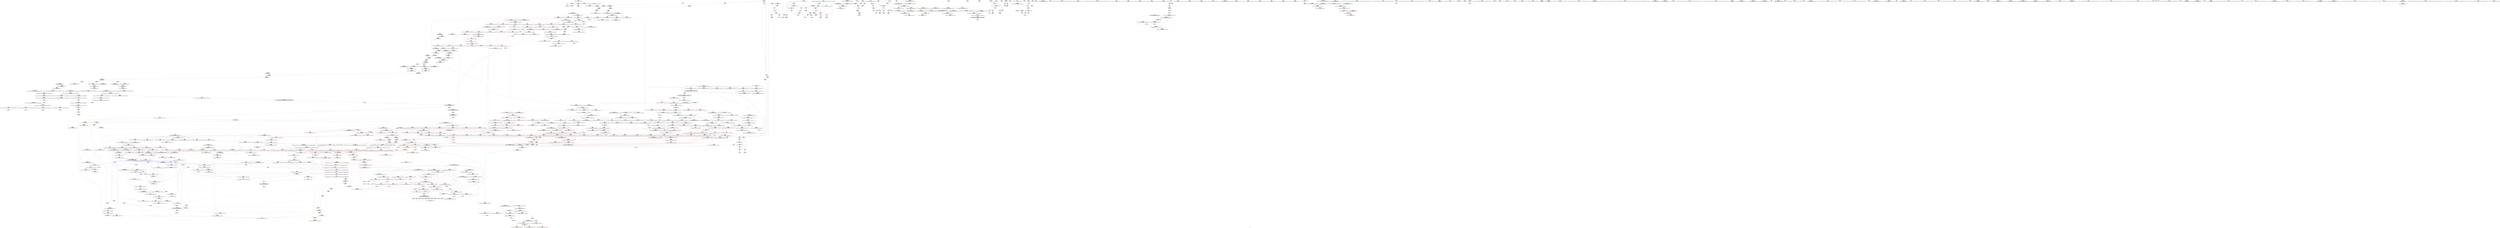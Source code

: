 digraph "SVFG" {
	label="SVFG";

	Node0x557bb7283dd0 [shape=record,color=grey,label="{NodeID: 0\nNullPtr}"];
	Node0x557bb7283dd0 -> Node0x557bb72e2dc0[style=solid];
	Node0x557bb7283dd0 -> Node0x557bb7303ad0[style=solid];
	Node0x557bb72f3640 [shape=record,color=blue,label="{NodeID: 775\n1361\<--1371\n_Num\<--sub.ptr.div\n_ZNSt20__copy_move_backwardILb1ELb1ESt26random_access_iterator_tagE13__copy_move_bIiEEPT_PKS3_S6_S4_\n}"];
	Node0x557bb72f3640 -> Node0x557bb7302ee0[style=dashed];
	Node0x557bb72f3640 -> Node0x557bb7302fb0[style=dashed];
	Node0x557bb72f3640 -> Node0x557bb7303080[style=dashed];
	Node0x557bb72f3640 -> Node0x557bb7303150[style=dashed];
	Node0x557bb72ea1e0 [shape=record,color=red,label="{NodeID: 443\n644\<--606\n\<--__first.addr\n_ZSt11__make_heapIPiN9__gnu_cxx5__ops15_Iter_less_iterEEvT_S4_RT0_\n}"];
	Node0x557bb72ea1e0 -> Node0x557bb72f00a0[style=solid];
	Node0x557bb7361660 [shape=record,color=black,label="{NodeID: 1218\nMR_22V_2 = PHI(MR_22V_3, MR_22V_1, )\npts\{82 \}\n}"];
	Node0x557bb7361660 -> Node0x557bb7304660[style=dashed];
	Node0x557bb7361660 -> Node0x557bb7361660[style=dashed];
	Node0x557bb72de3a0 [shape=record,color=green,label="{NodeID: 111\n560\<--561\n_ZSt10__pop_heapIPiN9__gnu_cxx5__ops15_Iter_less_iterEEvT_S4_S4_RT0_\<--_ZSt10__pop_heapIPiN9__gnu_cxx5__ops15_Iter_less_iterEEvT_S4_S4_RT0__field_insensitive\n}"];
	Node0x557bb73dfae0 [shape=record,color=black,label="{NodeID: 1661\n788 = PHI(670, )\n}"];
	Node0x557bb72ffae0 [shape=record,color=red,label="{NodeID: 554\n1050\<--1028\n\<--__last.addr\n_ZSt21__unguarded_partitionIPiN9__gnu_cxx5__ops15_Iter_less_iterEET_S4_S4_S4_T0_\n|{<s0>61}}"];
	Node0x557bb72ffae0:s0 -> Node0x557bb73e2ef0[style=solid,color=red];
	Node0x557bb72e2a50 [shape=record,color=green,label="{NodeID: 222\n1403\<--1404\nthis.addr\<--this.addr_field_insensitive\n_ZNK9__gnu_cxx5__ops14_Val_less_iterclIiPiEEbRT_T0_\n}"];
	Node0x557bb72e2a50 -> Node0x557bb7303220[style=solid];
	Node0x557bb72e2a50 -> Node0x557bb72f37e0[style=solid];
	Node0x557bb73055d0 [shape=record,color=blue,label="{NodeID: 665\n456\<--450\n__middle.addr\<--__middle\n_ZSt14__partial_sortIPiN9__gnu_cxx5__ops15_Iter_less_iterEEvT_S4_S4_T0_\n}"];
	Node0x557bb73055d0 -> Node0x557bb72e8710[style=dashed];
	Node0x557bb73055d0 -> Node0x557bb72e87e0[style=dashed];
	Node0x557bb72f0720 [shape=record,color=purple,label="{NodeID: 333\n909\<--907\nadd.ptr1\<--\n_ZSt11__push_heapIPiliN9__gnu_cxx5__ops14_Iter_less_valEEvT_T0_S5_T1_RT2_\n|{<s0>47}}"];
	Node0x557bb72f0720:s0 -> Node0x557bb73e5be0[style=solid,color=red];
	Node0x557bb7322690 [shape=record,color=grey,label="{NodeID: 1108\n889 = Binary(888, 590, )\n}"];
	Node0x557bb7322690 -> Node0x557bb7322810[style=solid];
	Node0x557bb72da2f0 [shape=record,color=green,label="{NodeID: 1\n7\<--1\n__dso_handle\<--dummyObj\nGlob }"];
	Node0x557bb72f3710 [shape=record,color=blue, style = dotted,label="{NodeID: 776\n1426\<--1428\noffset_0\<--dummyVal\n_ZNSt20__copy_move_backwardILb1ELb1ESt26random_access_iterator_tagE13__copy_move_bIiEEPT_PKS3_S6_S4_\n}"];
	Node0x557bb72f3710 -> Node0x557bb7366660[style=dashed];
	Node0x557bb72ea2b0 [shape=record,color=red,label="{NodeID: 444\n652\<--606\n\<--__first.addr\n_ZSt11__make_heapIPiN9__gnu_cxx5__ops15_Iter_less_iterEEvT_S4_RT0_\n|{<s0>34}}"];
	Node0x557bb72ea2b0:s0 -> Node0x557bb73e4500[style=solid,color=red];
	Node0x557bb7361b60 [shape=record,color=black,label="{NodeID: 1219\nMR_24V_2 = PHI(MR_24V_3, MR_24V_1, )\npts\{120000 \}\n}"];
	Node0x557bb7361b60 -> Node0x557bb72f2390[style=dashed];
	Node0x557bb7361b60 -> Node0x557bb7303e40[style=dashed];
	Node0x557bb7361b60 -> Node0x557bb7361b60[style=dashed];
	Node0x557bb72de4a0 [shape=record,color=green,label="{NodeID: 112\n573\<--574\n__first.addr\<--__first.addr_field_insensitive\n_ZSt11__sort_heapIPiN9__gnu_cxx5__ops15_Iter_less_iterEEvT_S4_RT0_\n}"];
	Node0x557bb72de4a0 -> Node0x557bb72e9a90[style=solid];
	Node0x557bb72de4a0 -> Node0x557bb72e9b60[style=solid];
	Node0x557bb72de4a0 -> Node0x557bb7305df0[style=solid];
	Node0x557bb73dfbf0 [shape=record,color=black,label="{NodeID: 1662\n797 = PHI(732, )\n}"];
	Node0x557bb73dfbf0 -> Node0x557bb72fce30[style=solid];
	Node0x557bb72ffbb0 [shape=record,color=red,label="{NodeID: 555\n1053\<--1028\n\<--__last.addr\n_ZSt21__unguarded_partitionIPiN9__gnu_cxx5__ops15_Iter_less_iterEET_S4_S4_S4_T0_\n}"];
	Node0x557bb72ffbb0 -> Node0x557bb72ef6e0[style=solid];
	Node0x557bb72e2b20 [shape=record,color=green,label="{NodeID: 223\n1405\<--1406\n__val.addr\<--__val.addr_field_insensitive\n_ZNK9__gnu_cxx5__ops14_Val_less_iterclIiPiEEbRT_T0_\n}"];
	Node0x557bb72e2b20 -> Node0x557bb73032f0[style=solid];
	Node0x557bb72e2b20 -> Node0x557bb72f38b0[style=solid];
	Node0x557bb73056a0 [shape=record,color=blue,label="{NodeID: 666\n458\<--451\n__last.addr\<--__last\n_ZSt14__partial_sortIPiN9__gnu_cxx5__ops15_Iter_less_iterEEvT_S4_S4_T0_\n}"];
	Node0x557bb73056a0 -> Node0x557bb72e88b0[style=dashed];
	Node0x557bb72f07f0 [shape=record,color=purple,label="{NodeID: 334\n914\<--912\nadd.ptr3\<--\n_ZSt11__push_heapIPiliN9__gnu_cxx5__ops14_Iter_less_valEEvT_T0_S5_T1_RT2_\n}"];
	Node0x557bb72f07f0 -> Node0x557bb7308010[style=solid];
	Node0x557bb7322810 [shape=record,color=grey,label="{NodeID: 1109\n890 = Binary(889, 313, )\n}"];
	Node0x557bb7322810 -> Node0x557bb7307f40[style=solid];
	Node0x557bb72da380 [shape=record,color=green,label="{NodeID: 2\n9\<--1\n\<--dummyObj\nCan only get source location for instruction, argument, global var or function.}"];
	Node0x557bb72f37e0 [shape=record,color=blue,label="{NodeID: 777\n1403\<--1400\nthis.addr\<--this\n_ZNK9__gnu_cxx5__ops14_Val_less_iterclIiPiEEbRT_T0_\n}"];
	Node0x557bb72f37e0 -> Node0x557bb7303220[style=dashed];
	Node0x557bb72ea380 [shape=record,color=red,label="{NodeID: 445\n623\<--608\n\<--__last.addr\n_ZSt11__make_heapIPiN9__gnu_cxx5__ops15_Iter_less_iterEEvT_S4_RT0_\n}"];
	Node0x557bb72ea380 -> Node0x557bb72ec8d0[style=solid];
	Node0x557bb7362060 [shape=record,color=black,label="{NodeID: 1220\nMR_26V_2 = PHI(MR_26V_3, MR_26V_1, )\npts\{150000 \}\n}"];
	Node0x557bb7362060 -> Node0x557bb72f2530[style=dashed];
	Node0x557bb7362060 -> Node0x557bb72f2600[style=dashed];
	Node0x557bb7362060 -> Node0x557bb72f2870[style=dashed];
	Node0x557bb7362060 -> Node0x557bb7303f10[style=dashed];
	Node0x557bb7362060 -> Node0x557bb7362060[style=dashed];
	Node0x557bb72de570 [shape=record,color=green,label="{NodeID: 113\n575\<--576\n__last.addr\<--__last.addr_field_insensitive\n_ZSt11__sort_heapIPiN9__gnu_cxx5__ops15_Iter_less_iterEEvT_S4_RT0_\n}"];
	Node0x557bb72de570 -> Node0x557bb72e9c30[style=solid];
	Node0x557bb72de570 -> Node0x557bb72e9d00[style=solid];
	Node0x557bb72de570 -> Node0x557bb72e9dd0[style=solid];
	Node0x557bb72de570 -> Node0x557bb72e9ea0[style=solid];
	Node0x557bb72de570 -> Node0x557bb7305ec0[style=solid];
	Node0x557bb72de570 -> Node0x557bb7306060[style=solid];
	Node0x557bb73dfd60 [shape=record,color=black,label="{NodeID: 1663\n824 = PHI(732, )\n}"];
	Node0x557bb73dfd60 -> Node0x557bb72fcf00[style=solid];
	Node0x557bb72ffc80 [shape=record,color=red,label="{NodeID: 556\n1058\<--1028\n\<--__last.addr\n_ZSt21__unguarded_partitionIPiN9__gnu_cxx5__ops15_Iter_less_iterEET_S4_S4_S4_T0_\n}"];
	Node0x557bb72ffc80 -> Node0x557bb732e020[style=solid];
	Node0x557bb72e2bf0 [shape=record,color=green,label="{NodeID: 224\n1407\<--1408\n__it.addr\<--__it.addr_field_insensitive\n_ZNK9__gnu_cxx5__ops14_Val_less_iterclIiPiEEbRT_T0_\n}"];
	Node0x557bb72e2bf0 -> Node0x557bb73033c0[style=solid];
	Node0x557bb72e2bf0 -> Node0x557bb72f3980[style=solid];
	Node0x557bb7305770 [shape=record,color=blue,label="{NodeID: 667\n482\<--478\n__first.addr\<--__first\n_ZSt27__unguarded_partition_pivotIPiN9__gnu_cxx5__ops15_Iter_less_iterEET_S4_S4_T0_\n}"];
	Node0x557bb7305770 -> Node0x557bb72e8980[style=dashed];
	Node0x557bb7305770 -> Node0x557bb72e8a50[style=dashed];
	Node0x557bb7305770 -> Node0x557bb72e8b20[style=dashed];
	Node0x557bb7305770 -> Node0x557bb72e8bf0[style=dashed];
	Node0x557bb7305770 -> Node0x557bb72e8cc0[style=dashed];
	Node0x557bb7305770 -> Node0x557bb72e8d90[style=dashed];
	Node0x557bb72f08c0 [shape=record,color=purple,label="{NodeID: 335\n927\<--925\nadd.ptr7\<--\n_ZSt11__push_heapIPiliN9__gnu_cxx5__ops14_Iter_less_valEEvT_T0_S5_T1_RT2_\n}"];
	Node0x557bb72f08c0 -> Node0x557bb7308280[style=solid];
	Node0x557bb7322990 [shape=record,color=grey,label="{NodeID: 1110\n141 = Binary(140, 99, )\n}"];
	Node0x557bb7322990 -> Node0x557bb7303fe0[style=solid];
	Node0x557bb72da630 [shape=record,color=green,label="{NodeID: 3\n21\<--1\n.str\<--dummyObj\nGlob }"];
	Node0x557bb72f38b0 [shape=record,color=blue,label="{NodeID: 778\n1405\<--1401\n__val.addr\<--__val\n_ZNK9__gnu_cxx5__ops14_Val_less_iterclIiPiEEbRT_T0_\n}"];
	Node0x557bb72f38b0 -> Node0x557bb73032f0[style=dashed];
	Node0x557bb72ea450 [shape=record,color=red,label="{NodeID: 446\n632\<--608\n\<--__last.addr\n_ZSt11__make_heapIPiN9__gnu_cxx5__ops15_Iter_less_iterEEvT_S4_RT0_\n}"];
	Node0x557bb72ea450 -> Node0x557bb72eca70[style=solid];
	Node0x557bb7362560 [shape=record,color=black,label="{NodeID: 1221\nMR_6V_4 = PHI(MR_6V_5, MR_6V_3, )\npts\{18 \}\n|{<s0>16}}"];
	Node0x557bb7362560:s0 -> Node0x557bb736a380[style=dashed,color=blue];
	Node0x557bb72e30c0 [shape=record,color=green,label="{NodeID: 114\n577\<--578\n__comp.addr\<--__comp.addr_field_insensitive\n_ZSt11__sort_heapIPiN9__gnu_cxx5__ops15_Iter_less_iterEEvT_S4_RT0_\n}"];
	Node0x557bb72e30c0 -> Node0x557bb72e9f70[style=solid];
	Node0x557bb72e30c0 -> Node0x557bb7305f90[style=solid];
	Node0x557bb73dfea0 [shape=record,color=black,label="{NodeID: 1664\n834 = PHI(849, )\n}"];
	Node0x557bb72ffd50 [shape=record,color=red,label="{NodeID: 557\n1064\<--1028\n\<--__last.addr\n_ZSt21__unguarded_partitionIPiN9__gnu_cxx5__ops15_Iter_less_iterEET_S4_S4_S4_T0_\n|{<s0>62}}"];
	Node0x557bb72ffd50:s0 -> Node0x557bb73e6d80[style=solid,color=red];
	Node0x557bb72e2cc0 [shape=record,color=green,label="{NodeID: 225\n39\<--1419\n_GLOBAL__sub_I_g201513_1_1.cpp\<--_GLOBAL__sub_I_g201513_1_1.cpp_field_insensitive\n}"];
	Node0x557bb72e2cc0 -> Node0x557bb73039d0[style=solid];
	Node0x557bb7305840 [shape=record,color=blue,label="{NodeID: 668\n484\<--479\n__last.addr\<--__last\n_ZSt27__unguarded_partition_pivotIPiN9__gnu_cxx5__ops15_Iter_less_iterEET_S4_S4_T0_\n}"];
	Node0x557bb7305840 -> Node0x557bb72e8e60[style=dashed];
	Node0x557bb7305840 -> Node0x557bb72e8f30[style=dashed];
	Node0x557bb7305840 -> Node0x557bb72e9000[style=dashed];
	Node0x557bb72f0990 [shape=record,color=purple,label="{NodeID: 336\n1379\<--1376\nadd.ptr\<--\n_ZNSt20__copy_move_backwardILb1ELb1ESt26random_access_iterator_tagE13__copy_move_bIiEEPT_PKS3_S6_S4_\n}"];
	Node0x557bb72f0990 -> Node0x557bb72ed770[style=solid];
	Node0x557bb7322b10 [shape=record,color=grey,label="{NodeID: 1111\n201 = Binary(200, 99, )\n}"];
	Node0x557bb7322b10 -> Node0x557bb73044c0[style=solid];
	Node0x557bb72da6c0 [shape=record,color=green,label="{NodeID: 4\n23\<--1\n.str.1\<--dummyObj\nGlob }"];
	Node0x557bb72f3980 [shape=record,color=blue,label="{NodeID: 779\n1407\<--1402\n__it.addr\<--__it\n_ZNK9__gnu_cxx5__ops14_Val_less_iterclIiPiEEbRT_T0_\n}"];
	Node0x557bb72f3980 -> Node0x557bb73033c0[style=dashed];
	Node0x557bb72ea520 [shape=record,color=red,label="{NodeID: 447\n657\<--610\n\<--__comp.addr\n_ZSt11__make_heapIPiN9__gnu_cxx5__ops15_Iter_less_iterEEvT_S4_RT0_\n}"];
	Node0x557bb72e3150 [shape=record,color=green,label="{NodeID: 115\n606\<--607\n__first.addr\<--__first.addr_field_insensitive\n_ZSt11__make_heapIPiN9__gnu_cxx5__ops15_Iter_less_iterEEvT_S4_RT0_\n}"];
	Node0x557bb72e3150 -> Node0x557bb72ea040[style=solid];
	Node0x557bb72e3150 -> Node0x557bb72ea110[style=solid];
	Node0x557bb72e3150 -> Node0x557bb72ea1e0[style=solid];
	Node0x557bb72e3150 -> Node0x557bb72ea2b0[style=solid];
	Node0x557bb72e3150 -> Node0x557bb7306130[style=solid];
	Node0x557bb73dffb0 [shape=record,color=black,label="{NodeID: 1665\n843 = PHI(732, )\n}"];
	Node0x557bb73dffb0 -> Node0x557bb72fcfd0[style=solid];
	Node0x557bb72ffe20 [shape=record,color=red,label="{NodeID: 558\n1038\<--1030\n\<--__pivot.addr\n_ZSt21__unguarded_partitionIPiN9__gnu_cxx5__ops15_Iter_less_iterEET_S4_S4_S4_T0_\n|{<s0>60}}"];
	Node0x557bb72ffe20:s0 -> Node0x557bb73e2ef0[style=solid,color=red];
	Node0x557bb72e2dc0 [shape=record,color=black,label="{NodeID: 226\n2\<--3\ndummyVal\<--dummyVal\n}"];
	Node0x557bb7305910 [shape=record,color=blue,label="{NodeID: 669\n486\<--502\n__mid\<--add.ptr\n_ZSt27__unguarded_partition_pivotIPiN9__gnu_cxx5__ops15_Iter_less_iterEET_S4_S4_T0_\n}"];
	Node0x557bb7305910 -> Node0x557bb72e90d0[style=dashed];
	Node0x557bb72f0a60 [shape=record,color=purple,label="{NodeID: 337\n1392\<--1389\nadd.ptr2\<--\n_ZNSt20__copy_move_backwardILb1ELb1ESt26random_access_iterator_tagE13__copy_move_bIiEEPT_PKS3_S6_S4_\n}"];
	Node0x557bb72f0a60 -> Node0x557bb72ed910[style=solid];
	Node0x557bb7322c90 [shape=record,color=grey,label="{NodeID: 1112\n137 = Binary(136, 99, )\n}"];
	Node0x557bb7322c90 -> Node0x557bb7303f10[style=solid];
	Node0x557bb72da750 [shape=record,color=green,label="{NodeID: 5\n25\<--1\nstdin\<--dummyObj\nGlob }"];
	Node0x557bb72ea5f0 [shape=record,color=red,label="{NodeID: 448\n639\<--612\n\<--__len\n_ZSt11__make_heapIPiN9__gnu_cxx5__ops15_Iter_less_iterEEvT_S4_RT0_\n}"];
	Node0x557bb72ea5f0 -> Node0x557bb732b4a0[style=solid];
	Node0x557bb72e3220 [shape=record,color=green,label="{NodeID: 116\n608\<--609\n__last.addr\<--__last.addr_field_insensitive\n_ZSt11__make_heapIPiN9__gnu_cxx5__ops15_Iter_less_iterEEvT_S4_RT0_\n}"];
	Node0x557bb72e3220 -> Node0x557bb72ea380[style=solid];
	Node0x557bb72e3220 -> Node0x557bb72ea450[style=solid];
	Node0x557bb72e3220 -> Node0x557bb7306200[style=solid];
	Node0x557bb73e0120 [shape=record,color=black,label="{NodeID: 1666\n923 = PHI(732, )\n}"];
	Node0x557bb73e0120 -> Node0x557bb72fde70[style=solid];
	Node0x557bb72ffef0 [shape=record,color=red,label="{NodeID: 559\n1049\<--1030\n\<--__pivot.addr\n_ZSt21__unguarded_partitionIPiN9__gnu_cxx5__ops15_Iter_less_iterEET_S4_S4_S4_T0_\n|{<s0>61}}"];
	Node0x557bb72ffef0:s0 -> Node0x557bb73e2b70[style=solid,color=red];
	Node0x557bb72e2ec0 [shape=record,color=black,label="{NodeID: 227\n66\<--9\nmain_ret\<--\nmain\n}"];
	Node0x557bb73059e0 [shape=record,color=blue,label="{NodeID: 670\n527\<--522\n__first.addr\<--__first\n_ZSt13__heap_selectIPiN9__gnu_cxx5__ops15_Iter_less_iterEEvT_S4_S4_T0_\n}"];
	Node0x557bb73059e0 -> Node0x557bb72e91a0[style=dashed];
	Node0x557bb73059e0 -> Node0x557bb72e9270[style=dashed];
	Node0x557bb73059e0 -> Node0x557bb72e9340[style=dashed];
	Node0x557bb72f0b30 [shape=record,color=red,label="{NodeID: 338\n116\<--8\n\<--n\nmain\n}"];
	Node0x557bb72f0b30 -> Node0x557bb732c520[style=solid];
	Node0x557bb7322e10 [shape=record,color=grey,label="{NodeID: 1113\n226 = Binary(225, 99, )\n}"];
	Node0x557bb7322e10 -> Node0x557bb73048d0[style=solid];
	Node0x557bb72da7e0 [shape=record,color=green,label="{NodeID: 6\n26\<--1\n.str.2\<--dummyObj\nGlob }"];
	Node0x557bb72ea6c0 [shape=record,color=red,label="{NodeID: 449\n654\<--612\n\<--__len\n_ZSt11__make_heapIPiN9__gnu_cxx5__ops15_Iter_less_iterEEvT_S4_RT0_\n|{<s0>34}}"];
	Node0x557bb72ea6c0:s0 -> Node0x557bb73e47a0[style=solid,color=red];
	Node0x557bb7363460 [shape=record,color=black,label="{NodeID: 1224\nMR_6V_2 = PHI(MR_6V_4, MR_6V_1, )\npts\{18 \}\n|{<s0>28}}"];
	Node0x557bb7363460:s0 -> Node0x557bb735d060[style=dashed,color=blue];
	Node0x557bb72e32f0 [shape=record,color=green,label="{NodeID: 117\n610\<--611\n__comp.addr\<--__comp.addr_field_insensitive\n_ZSt11__make_heapIPiN9__gnu_cxx5__ops15_Iter_less_iterEEvT_S4_RT0_\n}"];
	Node0x557bb72e32f0 -> Node0x557bb72ea520[style=solid];
	Node0x557bb72e32f0 -> Node0x557bb73062d0[style=solid];
	Node0x557bb73e0260 [shape=record,color=black,label="{NodeID: 1667\n971 = PHI(670, )\n}"];
	Node0x557bb72fffc0 [shape=record,color=red,label="{NodeID: 560\n1079\<--1073\n\<--__a.addr\n_ZSt9iter_swapIPiS0_EvT_T0_\n|{<s0>63}}"];
	Node0x557bb72fffc0:s0 -> Node0x557bb73e7d10[style=solid,color=red];
	Node0x557bb72e2f90 [shape=record,color=black,label="{NodeID: 228\n14\<--13\n\<--b\nCan only get source location for instruction, argument, global var or function.}"];
	Node0x557bb7305ab0 [shape=record,color=blue,label="{NodeID: 671\n529\<--523\n__middle.addr\<--__middle\n_ZSt13__heap_selectIPiN9__gnu_cxx5__ops15_Iter_less_iterEEvT_S4_S4_T0_\n}"];
	Node0x557bb7305ab0 -> Node0x557bb72e9410[style=dashed];
	Node0x557bb7305ab0 -> Node0x557bb72e94e0[style=dashed];
	Node0x557bb7305ab0 -> Node0x557bb72e95b0[style=dashed];
	Node0x557bb72f0c00 [shape=record,color=red,label="{NodeID: 339\n84\<--25\n\<--stdin\nmain\n}"];
	Node0x557bb72f0c00 -> Node0x557bb72eb2e0[style=solid];
	Node0x557bb7322f90 [shape=record,color=grey,label="{NodeID: 1114\n920 = Binary(919, 313, )\n}"];
	Node0x557bb7322f90 -> Node0x557bb73081b0[style=solid];
	Node0x557bb72db020 [shape=record,color=green,label="{NodeID: 7\n28\<--1\n.str.3\<--dummyObj\nGlob }"];
	Node0x557bb72ea790 [shape=record,color=red,label="{NodeID: 450\n645\<--614\n\<--__parent\n_ZSt11__make_heapIPiN9__gnu_cxx5__ops15_Iter_less_iterEEvT_S4_RT0_\n}"];
	Node0x557bb7363960 [shape=record,color=black,label="{NodeID: 1225\nMR_93V_2 = PHI(MR_93V_3, MR_93V_1, )\npts\{613 \}\n}"];
	Node0x557bb72e33c0 [shape=record,color=green,label="{NodeID: 118\n612\<--613\n__len\<--__len_field_insensitive\n_ZSt11__make_heapIPiN9__gnu_cxx5__ops15_Iter_less_iterEEvT_S4_RT0_\n}"];
	Node0x557bb72e33c0 -> Node0x557bb72ea5f0[style=solid];
	Node0x557bb72e33c0 -> Node0x557bb72ea6c0[style=solid];
	Node0x557bb72e33c0 -> Node0x557bb73063a0[style=solid];
	Node0x557bb73e0370 [shape=record,color=black,label="{NodeID: 1668\n975 = PHI(670, )\n}"];
	Node0x557bb7300090 [shape=record,color=red,label="{NodeID: 561\n1080\<--1075\n\<--__b.addr\n_ZSt9iter_swapIPiS0_EvT_T0_\n|{<s0>63}}"];
	Node0x557bb7300090:s0 -> Node0x557bb73e7e20[style=solid,color=red];
	Node0x557bb72eb210 [shape=record,color=black,label="{NodeID: 229\n50\<--51\n\<--_ZNSt8ios_base4InitD1Ev\nCan only get source location for instruction, argument, global var or function.}"];
	Node0x557bb7305b80 [shape=record,color=blue,label="{NodeID: 672\n531\<--524\n__last.addr\<--__last\n_ZSt13__heap_selectIPiN9__gnu_cxx5__ops15_Iter_less_iterEEvT_S4_S4_T0_\n}"];
	Node0x557bb7305b80 -> Node0x557bb72e9680[style=dashed];
	Node0x557bb72f0cd0 [shape=record,color=red,label="{NodeID: 340\n90\<--30\n\<--stdout\nmain\n}"];
	Node0x557bb72f0cd0 -> Node0x557bb72eb3b0[style=solid];
	Node0x557bb7323110 [shape=record,color=grey,label="{NodeID: 1115\n919 = Binary(918, 590, )\n}"];
	Node0x557bb7323110 -> Node0x557bb7322f90[style=solid];
	Node0x557bb72db0b0 [shape=record,color=green,label="{NodeID: 8\n30\<--1\nstdout\<--dummyObj\nGlob }"];
	Node0x557bb72ea860 [shape=record,color=red,label="{NodeID: 451\n653\<--614\n\<--__parent\n_ZSt11__make_heapIPiN9__gnu_cxx5__ops15_Iter_less_iterEEvT_S4_RT0_\n|{<s0>34}}"];
	Node0x557bb72ea860:s0 -> Node0x557bb73e4650[style=solid,color=red];
	Node0x557bb7363e60 [shape=record,color=black,label="{NodeID: 1226\nMR_95V_2 = PHI(MR_95V_4, MR_95V_1, )\npts\{615 \}\n}"];
	Node0x557bb72e3490 [shape=record,color=green,label="{NodeID: 119\n614\<--615\n__parent\<--__parent_field_insensitive\n_ZSt11__make_heapIPiN9__gnu_cxx5__ops15_Iter_less_iterEEvT_S4_RT0_\n}"];
	Node0x557bb72e3490 -> Node0x557bb72ea790[style=solid];
	Node0x557bb72e3490 -> Node0x557bb72ea860[style=solid];
	Node0x557bb72e3490 -> Node0x557bb72ea930[style=solid];
	Node0x557bb72e3490 -> Node0x557bb72eaa00[style=solid];
	Node0x557bb72e3490 -> Node0x557bb7306470[style=solid];
	Node0x557bb72e3490 -> Node0x557bb7306610[style=solid];
	Node0x557bb73e0480 [shape=record,color=black,label="{NodeID: 1669\n985 = PHI(670, )\n}"];
	Node0x557bb7300160 [shape=record,color=red,label="{NodeID: 562\n1096\<--1088\n\<--__a.addr\n_ZSt4swapIiENSt9enable_ifIXsr6__and_ISt6__not_ISt15__is_tuple_likeIT_EESt21is_move_constructibleIS3_ESt18is_move_assignableIS3_EEE5valueEvE4typeERS3_SC_\n|{<s0>64}}"];
	Node0x557bb7300160:s0 -> Node0x557bb73e5be0[style=solid,color=red];
	Node0x557bb72eb2e0 [shape=record,color=black,label="{NodeID: 230\n87\<--84\ncall\<--\nmain\n}"];
	Node0x557bb7305c50 [shape=record,color=blue,label="{NodeID: 673\n533\<--543\n__i\<--\n_ZSt13__heap_selectIPiN9__gnu_cxx5__ops15_Iter_less_iterEEvT_S4_S4_T0_\n}"];
	Node0x557bb7305c50 -> Node0x557bb735d560[style=dashed];
	Node0x557bb72f0da0 [shape=record,color=red,label="{NodeID: 341\n102\<--69\n\<--ntest\nmain\n}"];
	Node0x557bb72f0da0 -> Node0x557bb732c3a0[style=solid];
	Node0x557bb7323290 [shape=record,color=grey,label="{NodeID: 1116\n217 = Binary(216, 99, )\n}"];
	Node0x557bb7323290 -> Node0x557bb7304730[style=solid];
	Node0x557bb72db140 [shape=record,color=green,label="{NodeID: 9\n31\<--1\n.str.4\<--dummyObj\nGlob }"];
	Node0x557bb72ea930 [shape=record,color=red,label="{NodeID: 452\n661\<--614\n\<--__parent\n_ZSt11__make_heapIPiN9__gnu_cxx5__ops15_Iter_less_iterEEvT_S4_RT0_\n}"];
	Node0x557bb72ea930 -> Node0x557bb732dba0[style=solid];
	Node0x557bb7364360 [shape=record,color=black,label="{NodeID: 1227\nMR_97V_2 = PHI(MR_97V_4, MR_97V_1, )\npts\{617 \}\n}"];
	Node0x557bb72e3560 [shape=record,color=green,label="{NodeID: 120\n616\<--617\n__value\<--__value_field_insensitive\n_ZSt11__make_heapIPiN9__gnu_cxx5__ops15_Iter_less_iterEEvT_S4_RT0_\n|{|<s1>33}}"];
	Node0x557bb72e3560 -> Node0x557bb7306540[style=solid];
	Node0x557bb72e3560:s1 -> Node0x557bb73e5be0[style=solid,color=red];
	Node0x557bb73e0590 [shape=record,color=black,label="{NodeID: 1670\n999 = PHI(670, )\n}"];
	Node0x557bb7300230 [shape=record,color=red,label="{NodeID: 563\n1103\<--1088\n\<--__a.addr\n_ZSt4swapIiENSt9enable_ifIXsr6__and_ISt6__not_ISt15__is_tuple_likeIT_EESt21is_move_constructibleIS3_ESt18is_move_assignableIS3_EEE5valueEvE4typeERS3_SC_\n}"];
	Node0x557bb7300230 -> Node0x557bb73092c0[style=solid];
	Node0x557bb72eb3b0 [shape=record,color=black,label="{NodeID: 231\n93\<--90\ncall1\<--\nmain\n}"];
	Node0x557bb7305d20 [shape=record,color=blue,label="{NodeID: 674\n533\<--565\n__i\<--incdec.ptr\n_ZSt13__heap_selectIPiN9__gnu_cxx5__ops15_Iter_less_iterEEvT_S4_S4_T0_\n}"];
	Node0x557bb7305d20 -> Node0x557bb735d560[style=dashed];
	Node0x557bb72f0e70 [shape=record,color=red,label="{NodeID: 342\n101\<--71\n\<--test\nmain\n}"];
	Node0x557bb72f0e70 -> Node0x557bb732c3a0[style=solid];
	Node0x557bb72f70c0 [shape=record,color=grey,label="{NodeID: 1117\n221 = Binary(220, 99, )\n}"];
	Node0x557bb72f70c0 -> Node0x557bb7304800[style=solid];
	Node0x557bb72db1d0 [shape=record,color=green,label="{NodeID: 10\n33\<--1\n.str.5\<--dummyObj\nGlob }"];
	Node0x557bb72eaa00 [shape=record,color=red,label="{NodeID: 453\n665\<--614\n\<--__parent\n_ZSt11__make_heapIPiN9__gnu_cxx5__ops15_Iter_less_iterEEvT_S4_RT0_\n}"];
	Node0x557bb72eaa00 -> Node0x557bb72facc0[style=solid];
	Node0x557bb72e3630 [shape=record,color=green,label="{NodeID: 121\n618\<--619\nagg.tmp\<--agg.tmp_field_insensitive\n_ZSt11__make_heapIPiN9__gnu_cxx5__ops15_Iter_less_iterEEvT_S4_RT0_\n}"];
	Node0x557bb73e06d0 [shape=record,color=black,label="{NodeID: 1671\n1007 = PHI(670, )\n}"];
	Node0x557bb7300300 [shape=record,color=red,label="{NodeID: 564\n1100\<--1090\n\<--__b.addr\n_ZSt4swapIiENSt9enable_ifIXsr6__and_ISt6__not_ISt15__is_tuple_likeIT_EESt21is_move_constructibleIS3_ESt18is_move_assignableIS3_EEE5valueEvE4typeERS3_SC_\n|{<s0>65}}"];
	Node0x557bb7300300:s0 -> Node0x557bb73e5be0[style=solid,color=red];
	Node0x557bb72eb480 [shape=record,color=black,label="{NodeID: 232\n120\<--119\nidxprom\<--\nmain\n}"];
	Node0x557bb7305df0 [shape=record,color=blue,label="{NodeID: 675\n573\<--570\n__first.addr\<--__first\n_ZSt11__sort_heapIPiN9__gnu_cxx5__ops15_Iter_less_iterEEvT_S4_RT0_\n}"];
	Node0x557bb7305df0 -> Node0x557bb72e9a90[style=dashed];
	Node0x557bb7305df0 -> Node0x557bb72e9b60[style=dashed];
	Node0x557bb72f0f40 [shape=record,color=red,label="{NodeID: 343\n144\<--71\n\<--test\nmain\n}"];
	Node0x557bb72f7240 [shape=record,color=grey,label="{NodeID: 1118\n725 = Binary(723, 724, )\n}"];
	Node0x557bb72f7240 -> Node0x557bb72f73c0[style=solid];
	Node0x557bb72db2d0 [shape=record,color=green,label="{NodeID: 11\n35\<--1\n.str.6\<--dummyObj\nGlob }"];
	Node0x557bb72eaad0 [shape=record,color=red,label="{NodeID: 454\n650\<--647\n\<--call\n_ZSt11__make_heapIPiN9__gnu_cxx5__ops15_Iter_less_iterEEvT_S4_RT0_\n}"];
	Node0x557bb72eaad0 -> Node0x557bb7306540[style=solid];
	Node0x557bb7364d60 [shape=record,color=black,label="{NodeID: 1229\nMR_6V_3 = PHI(MR_6V_6, MR_6V_1, )\npts\{18 \}\n|{|<s2>67|<s3>69|<s4>72|<s5>72}}"];
	Node0x557bb7364d60 -> Node0x557bb7301270[style=dashed];
	Node0x557bb7364d60 -> Node0x557bb736e480[style=dashed];
	Node0x557bb7364d60:s2 -> Node0x557bb73728c0[style=dashed,color=red];
	Node0x557bb7364d60:s3 -> Node0x557bb7379ea0[style=dashed,color=red];
	Node0x557bb7364d60:s4 -> Node0x557bb73021e0[style=dashed,color=red];
	Node0x557bb7364d60:s5 -> Node0x557bb7357f40[style=dashed,color=red];
	Node0x557bb72e3700 [shape=record,color=green,label="{NodeID: 122\n648\<--649\n_ZSt4moveIRiEONSt16remove_referenceIT_E4typeEOS2_\<--_ZSt4moveIRiEONSt16remove_referenceIT_E4typeEOS2__field_insensitive\n}"];
	Node0x557bb73e0810 [shape=record,color=black,label="{NodeID: 1672\n1039 = PHI(670, )\n}"];
	Node0x557bb73003d0 [shape=record,color=red,label="{NodeID: 565\n1107\<--1090\n\<--__b.addr\n_ZSt4swapIiENSt9enable_ifIXsr6__and_ISt6__not_ISt15__is_tuple_likeIT_EESt21is_move_constructibleIS3_ESt18is_move_assignableIS3_EEE5valueEvE4typeERS3_SC_\n}"];
	Node0x557bb73003d0 -> Node0x557bb7309390[style=solid];
	Node0x557bb72eb550 [shape=record,color=black,label="{NodeID: 233\n125\<--124\nidxprom8\<--\nmain\n}"];
	Node0x557bb7305ec0 [shape=record,color=blue,label="{NodeID: 676\n575\<--571\n__last.addr\<--__last\n_ZSt11__sort_heapIPiN9__gnu_cxx5__ops15_Iter_less_iterEEvT_S4_RT0_\n}"];
	Node0x557bb7305ec0 -> Node0x557bb735bc60[style=dashed];
	Node0x557bb72f1010 [shape=record,color=red,label="{NodeID: 344\n239\<--71\n\<--test\nmain\n}"];
	Node0x557bb72f1010 -> Node0x557bb72f79c0[style=solid];
	Node0x557bb72f73c0 [shape=record,color=grey,label="{NodeID: 1119\n726 = Binary(725, 308, )\n|{<s0>38}}"];
	Node0x557bb72f73c0:s0 -> Node0x557bb73e47a0[style=solid,color=red];
	Node0x557bb72db3d0 [shape=record,color=green,label="{NodeID: 12\n38\<--1\n\<--dummyObj\nCan only get source location for instruction, argument, global var or function.}"];
	Node0x557bb72eaba0 [shape=record,color=red,label="{NodeID: 455\n656\<--655\n\<--call5\n_ZSt11__make_heapIPiN9__gnu_cxx5__ops15_Iter_less_iterEEvT_S4_RT0_\n|{<s0>34}}"];
	Node0x557bb72eaba0:s0 -> Node0x557bb73e48f0[style=solid,color=red];
	Node0x557bb72e3800 [shape=record,color=green,label="{NodeID: 123\n659\<--660\n_ZSt13__adjust_heapIPiliN9__gnu_cxx5__ops15_Iter_less_iterEEvT_T0_S5_T1_T2_\<--_ZSt13__adjust_heapIPiliN9__gnu_cxx5__ops15_Iter_less_iterEEvT_T0_S5_T1_T2__field_insensitive\n}"];
	Node0x557bb73e0950 [shape=record,color=black,label="{NodeID: 1673\n1051 = PHI(670, )\n}"];
	Node0x557bb73004a0 [shape=record,color=red,label="{NodeID: 566\n1098\<--1097\n\<--call\n_ZSt4swapIiENSt9enable_ifIXsr6__and_ISt6__not_ISt15__is_tuple_likeIT_EESt21is_move_constructibleIS3_ESt18is_move_assignableIS3_EEE5valueEvE4typeERS3_SC_\n}"];
	Node0x557bb73004a0 -> Node0x557bb73091f0[style=solid];
	Node0x557bb72eb620 [shape=record,color=black,label="{NodeID: 234\n131\<--130\nidxprom10\<--\nmain\n}"];
	Node0x557bb7305f90 [shape=record,color=blue,label="{NodeID: 677\n577\<--572\n__comp.addr\<--__comp\n_ZSt11__sort_heapIPiN9__gnu_cxx5__ops15_Iter_less_iterEEvT_S4_RT0_\n}"];
	Node0x557bb7305f90 -> Node0x557bb72e9f70[style=dashed];
	Node0x557bb72f10e0 [shape=record,color=red,label="{NodeID: 345\n115\<--73\n\<--i\nmain\n}"];
	Node0x557bb72f10e0 -> Node0x557bb732c520[style=solid];
	Node0x557bb72f7540 [shape=record,color=grey,label="{NodeID: 1120\n807 = Binary(806, 590, )\n}"];
	Node0x557bb72f7540 -> Node0x557bb732d120[style=solid];
	Node0x557bb72db4d0 [shape=record,color=green,label="{NodeID: 13\n99\<--1\n\<--dummyObj\nCan only get source location for instruction, argument, global var or function.}"];
	Node0x557bb72eac70 [shape=record,color=red,label="{NodeID: 456\n683\<--674\nthis1\<--this.addr\n_ZNK9__gnu_cxx5__ops15_Iter_less_iterclIPiS3_EEbT_T0_\n}"];
	Node0x557bb72e3900 [shape=record,color=green,label="{NodeID: 124\n674\<--675\nthis.addr\<--this.addr_field_insensitive\n_ZNK9__gnu_cxx5__ops15_Iter_less_iterclIPiS3_EEbT_T0_\n}"];
	Node0x557bb72e3900 -> Node0x557bb72eac70[style=solid];
	Node0x557bb72e3900 -> Node0x557bb73066e0[style=solid];
	Node0x557bb73e0a90 [shape=record,color=black,label="{NodeID: 1674\n1097 = PHI(732, )\n}"];
	Node0x557bb73e0a90 -> Node0x557bb73004a0[style=solid];
	Node0x557bb7300570 [shape=record,color=red,label="{NodeID: 567\n1102\<--1101\n\<--call1\n_ZSt4swapIiENSt9enable_ifIXsr6__and_ISt6__not_ISt15__is_tuple_likeIT_EESt21is_move_constructibleIS3_ESt18is_move_assignableIS3_EEE5valueEvE4typeERS3_SC_\n}"];
	Node0x557bb7300570 -> Node0x557bb73092c0[style=solid];
	Node0x557bb72eb6f0 [shape=record,color=black,label="{NodeID: 235\n134\<--133\nidxprom12\<--\nmain\n}"];
	Node0x557bb7306060 [shape=record,color=blue,label="{NodeID: 678\n575\<--593\n__last.addr\<--incdec.ptr\n_ZSt11__sort_heapIPiN9__gnu_cxx5__ops15_Iter_less_iterEEvT_S4_RT0_\n}"];
	Node0x557bb7306060 -> Node0x557bb72e9dd0[style=dashed];
	Node0x557bb7306060 -> Node0x557bb72e9ea0[style=dashed];
	Node0x557bb7306060 -> Node0x557bb735bc60[style=dashed];
	Node0x557bb72f11b0 [shape=record,color=red,label="{NodeID: 346\n119\<--73\n\<--i\nmain\n}"];
	Node0x557bb72f11b0 -> Node0x557bb72eb480[style=solid];
	Node0x557bb72f76c0 [shape=record,color=grey,label="{NodeID: 1121\n426 = Binary(424, 425, )\n}"];
	Node0x557bb72f76c0 -> Node0x557bb72f7840[style=solid];
	Node0x557bb72db5d0 [shape=record,color=green,label="{NodeID: 14\n106\<--1\n\<--dummyObj\nCan only get source location for instruction, argument, global var or function.}"];
	Node0x557bb72ead40 [shape=record,color=red,label="{NodeID: 457\n684\<--676\n\<--__it1.addr\n_ZNK9__gnu_cxx5__ops15_Iter_less_iterclIPiS3_EEbT_T0_\n}"];
	Node0x557bb72ead40 -> Node0x557bb72eaee0[style=solid];
	Node0x557bb7365c60 [shape=record,color=black,label="{NodeID: 1232\nMR_209V_3 = PHI(MR_209V_4, MR_209V_2, )\npts\{1191 \}\n}"];
	Node0x557bb7365c60 -> Node0x557bb73015b0[style=dashed];
	Node0x557bb7365c60 -> Node0x557bb7301680[style=dashed];
	Node0x557bb7365c60 -> Node0x557bb7301750[style=dashed];
	Node0x557bb7365c60 -> Node0x557bb7309bb0[style=dashed];
	Node0x557bb72e39d0 [shape=record,color=green,label="{NodeID: 125\n676\<--677\n__it1.addr\<--__it1.addr_field_insensitive\n_ZNK9__gnu_cxx5__ops15_Iter_less_iterclIPiS3_EEbT_T0_\n}"];
	Node0x557bb72e39d0 -> Node0x557bb72ead40[style=solid];
	Node0x557bb72e39d0 -> Node0x557bb73067b0[style=solid];
	Node0x557bb73e0c60 [shape=record,color=black,label="{NodeID: 1675\n1101 = PHI(732, )\n}"];
	Node0x557bb73e0c60 -> Node0x557bb7300570[style=solid];
	Node0x557bb7300640 [shape=record,color=red,label="{NodeID: 568\n1106\<--1105\n\<--call2\n_ZSt4swapIiENSt9enable_ifIXsr6__and_ISt6__not_ISt15__is_tuple_likeIT_EESt21is_move_constructibleIS3_ESt18is_move_assignableIS3_EEE5valueEvE4typeERS3_SC_\n}"];
	Node0x557bb7300640 -> Node0x557bb7309390[style=solid];
	Node0x557bb72eb7c0 [shape=record,color=black,label="{NodeID: 236\n159\<--158\nidx.ext\<--\nmain\n}"];
	Node0x557bb7306130 [shape=record,color=blue,label="{NodeID: 679\n606\<--603\n__first.addr\<--__first\n_ZSt11__make_heapIPiN9__gnu_cxx5__ops15_Iter_less_iterEEvT_S4_RT0_\n}"];
	Node0x557bb7306130 -> Node0x557bb72ea040[style=dashed];
	Node0x557bb7306130 -> Node0x557bb72ea110[style=dashed];
	Node0x557bb7306130 -> Node0x557bb72ea1e0[style=dashed];
	Node0x557bb7306130 -> Node0x557bb72ea2b0[style=dashed];
	Node0x557bb72f1280 [shape=record,color=red,label="{NodeID: 347\n124\<--73\n\<--i\nmain\n}"];
	Node0x557bb72f1280 -> Node0x557bb72eb550[style=solid];
	Node0x557bb72f7840 [shape=record,color=grey,label="{NodeID: 1122\n427 = Binary(426, 308, )\n}"];
	Node0x557bb72f7840 -> Node0x557bb732c0a0[style=solid];
	Node0x557bb72db6d0 [shape=record,color=green,label="{NodeID: 15\n107\<--1\n\<--dummyObj\nCan only get source location for instruction, argument, global var or function.}"];
	Node0x557bb72eae10 [shape=record,color=red,label="{NodeID: 458\n686\<--678\n\<--__it2.addr\n_ZNK9__gnu_cxx5__ops15_Iter_less_iterclIPiS3_EEbT_T0_\n}"];
	Node0x557bb72eae10 -> Node0x557bb72eafb0[style=solid];
	Node0x557bb7366160 [shape=record,color=black,label="{NodeID: 1233\nMR_6V_2 = PHI(MR_6V_3, MR_6V_1, )\npts\{18 \}\n|{<s0>22|<s1>74|<s2>74}}"];
	Node0x557bb7366160:s0 -> Node0x557bb7362560[style=dashed,color=blue];
	Node0x557bb7366160:s1 -> Node0x557bb73021e0[style=dashed,color=red];
	Node0x557bb7366160:s2 -> Node0x557bb7357f40[style=dashed,color=red];
	Node0x557bb72e3aa0 [shape=record,color=green,label="{NodeID: 126\n678\<--679\n__it2.addr\<--__it2.addr_field_insensitive\n_ZNK9__gnu_cxx5__ops15_Iter_less_iterclIPiS3_EEbT_T0_\n}"];
	Node0x557bb72e3aa0 -> Node0x557bb72eae10[style=solid];
	Node0x557bb72e3aa0 -> Node0x557bb7306880[style=solid];
	Node0x557bb73e0da0 [shape=record,color=black,label="{NodeID: 1676\n1105 = PHI(732, )\n}"];
	Node0x557bb73e0da0 -> Node0x557bb7300640[style=solid];
	Node0x557bb7300710 [shape=record,color=red,label="{NodeID: 569\n1134\<--1118\n\<--__first.addr\n_ZSt16__insertion_sortIPiN9__gnu_cxx5__ops15_Iter_less_iterEEvT_S4_T0_\n}"];
	Node0x557bb7300710 -> Node0x557bb732cca0[style=solid];
	Node0x557bb72eb890 [shape=record,color=black,label="{NodeID: 237\n169\<--168\nidxprom21\<--\nmain\n}"];
	Node0x557bb7306200 [shape=record,color=blue,label="{NodeID: 680\n608\<--604\n__last.addr\<--__last\n_ZSt11__make_heapIPiN9__gnu_cxx5__ops15_Iter_less_iterEEvT_S4_RT0_\n}"];
	Node0x557bb7306200 -> Node0x557bb72ea380[style=dashed];
	Node0x557bb7306200 -> Node0x557bb72ea450[style=dashed];
	Node0x557bb72f1350 [shape=record,color=red,label="{NodeID: 348\n130\<--73\n\<--i\nmain\n}"];
	Node0x557bb72f1350 -> Node0x557bb72eb620[style=solid];
	Node0x557bb72f79c0 [shape=record,color=grey,label="{NodeID: 1123\n240 = Binary(239, 99, )\n}"];
	Node0x557bb72f79c0 -> Node0x557bb73049a0[style=solid];
	Node0x557bb72db7d0 [shape=record,color=green,label="{NodeID: 16\n108\<--1\n\<--dummyObj\nCan only get source location for instruction, argument, global var or function.}"];
	Node0x557bb72eaee0 [shape=record,color=red,label="{NodeID: 459\n685\<--684\n\<--\n_ZNK9__gnu_cxx5__ops15_Iter_less_iterclIPiS3_EEbT_T0_\n}"];
	Node0x557bb72eaee0 -> Node0x557bb732bf20[style=solid];
	Node0x557bb7366660 [shape=record,color=black,label="{NodeID: 1234\nMR_6V_3 = PHI(MR_6V_2, MR_6V_1, )\npts\{18 \}\n|{<s0>86}}"];
	Node0x557bb7366660:s0 -> Node0x557bb7366e20[style=dashed,color=blue];
	Node0x557bb72e3b70 [shape=record,color=green,label="{NodeID: 127\n695\<--696\n__first.addr\<--__first.addr_field_insensitive\n_ZSt10__pop_heapIPiN9__gnu_cxx5__ops15_Iter_less_iterEEvT_S4_S4_RT0_\n}"];
	Node0x557bb72e3b70 -> Node0x557bb72eb080[style=solid];
	Node0x557bb72e3b70 -> Node0x557bb72eb150[style=solid];
	Node0x557bb72e3b70 -> Node0x557bb72fb0f0[style=solid];
	Node0x557bb72e3b70 -> Node0x557bb7306950[style=solid];
	Node0x557bb73e0ee0 [shape=record,color=black,label="{NodeID: 1677\n1230 = PHI(1313, )\n|{<s0>77}}"];
	Node0x557bb73e0ee0:s0 -> Node0x557bb73e3490[style=solid,color=red];
	Node0x557bb73007e0 [shape=record,color=red,label="{NodeID: 570\n1139\<--1118\n\<--__first.addr\n_ZSt16__insertion_sortIPiN9__gnu_cxx5__ops15_Iter_less_iterEEvT_S4_T0_\n}"];
	Node0x557bb73007e0 -> Node0x557bb72ef880[style=solid];
	Node0x557bb72eb960 [shape=record,color=black,label="{NodeID: 238\n180\<--179\nidxprom24\<--\nmain\n}"];
	Node0x557bb73062d0 [shape=record,color=blue,label="{NodeID: 681\n610\<--605\n__comp.addr\<--__comp\n_ZSt11__make_heapIPiN9__gnu_cxx5__ops15_Iter_less_iterEEvT_S4_RT0_\n}"];
	Node0x557bb73062d0 -> Node0x557bb72ea520[style=dashed];
	Node0x557bb72f1420 [shape=record,color=red,label="{NodeID: 349\n140\<--73\n\<--i\nmain\n}"];
	Node0x557bb72f1420 -> Node0x557bb7322990[style=solid];
	Node0x557bb72f7b40 [shape=record,color=grey,label="{NodeID: 1124\n499 = Binary(497, 498, )\n}"];
	Node0x557bb72f7b40 -> Node0x557bb72f85c0[style=solid];
	Node0x557bb72db8d0 [shape=record,color=green,label="{NodeID: 17\n151\<--1\n\<--dummyObj\nCan only get source location for instruction, argument, global var or function.}"];
	Node0x557bb72eafb0 [shape=record,color=red,label="{NodeID: 460\n687\<--686\n\<--\n_ZNK9__gnu_cxx5__ops15_Iter_less_iterclIPiS3_EEbT_T0_\n}"];
	Node0x557bb72eafb0 -> Node0x557bb732bf20[style=solid];
	Node0x557bb7358660 [shape=record,color=black,label="{NodeID: 1235\nMR_6V_2 = PHI(MR_6V_1, MR_6V_3, )\npts\{18 \}\n|{<s0>27|<s1>60|<s2>61|<s3>62}}"];
	Node0x557bb7358660:s0 -> Node0x557bb7311390[style=dashed,color=blue];
	Node0x557bb7358660:s1 -> Node0x557bb73728c0[style=dashed,color=red];
	Node0x557bb7358660:s2 -> Node0x557bb73728c0[style=dashed,color=red];
	Node0x557bb7358660:s3 -> Node0x557bb73774c0[style=dashed,color=red];
	Node0x557bb72e3c40 [shape=record,color=green,label="{NodeID: 128\n697\<--698\n__last.addr\<--__last.addr_field_insensitive\n_ZSt10__pop_heapIPiN9__gnu_cxx5__ops15_Iter_less_iterEEvT_S4_S4_RT0_\n}"];
	Node0x557bb72e3c40 -> Node0x557bb72fb1c0[style=solid];
	Node0x557bb72e3c40 -> Node0x557bb7306a20[style=solid];
	Node0x557bb73e1020 [shape=record,color=black,label="{NodeID: 1678\n1234 = PHI(1313, )\n|{<s0>77}}"];
	Node0x557bb73e1020:s0 -> Node0x557bb73e35a0[style=solid,color=red];
	Node0x557bb73008b0 [shape=record,color=red,label="{NodeID: 571\n1148\<--1118\n\<--__first.addr\n_ZSt16__insertion_sortIPiN9__gnu_cxx5__ops15_Iter_less_iterEEvT_S4_T0_\n|{<s0>67}}"];
	Node0x557bb73008b0:s0 -> Node0x557bb73e2ef0[style=solid,color=red];
	Node0x557bb72eba30 [shape=record,color=black,label="{NodeID: 239\n186\<--185\nidxprom27\<--\nmain\n}"];
	Node0x557bb73063a0 [shape=record,color=blue,label="{NodeID: 682\n612\<--637\n__len\<--sub.ptr.div4\n_ZSt11__make_heapIPiN9__gnu_cxx5__ops15_Iter_less_iterEEvT_S4_RT0_\n}"];
	Node0x557bb73063a0 -> Node0x557bb72ea5f0[style=dashed];
	Node0x557bb73063a0 -> Node0x557bb72ea6c0[style=dashed];
	Node0x557bb73063a0 -> Node0x557bb7363960[style=dashed];
	Node0x557bb72f14f0 [shape=record,color=red,label="{NodeID: 350\n158\<--75\n\<--cnt\nmain\n}"];
	Node0x557bb72f14f0 -> Node0x557bb72eb7c0[style=solid];
	Node0x557bb72f7cc0 [shape=record,color=grey,label="{NodeID: 1125\n402 = Binary(403, 401, )\n}"];
	Node0x557bb72f7cc0 -> Node0x557bb72ec250[style=solid];
	Node0x557bb72db9d0 [shape=record,color=green,label="{NodeID: 18\n156\<--1\n\<--dummyObj\nCan only get source location for instruction, argument, global var or function.}"];
	Node0x557bb72eb080 [shape=record,color=red,label="{NodeID: 461\n715\<--695\n\<--__first.addr\n_ZSt10__pop_heapIPiN9__gnu_cxx5__ops15_Iter_less_iterEEvT_S4_S4_RT0_\n|{<s0>36}}"];
	Node0x557bb72eb080:s0 -> Node0x557bb73e5be0[style=solid,color=red];
	Node0x557bb72e3d10 [shape=record,color=green,label="{NodeID: 129\n699\<--700\n__result.addr\<--__result.addr_field_insensitive\n_ZSt10__pop_heapIPiN9__gnu_cxx5__ops15_Iter_less_iterEEvT_S4_S4_RT0_\n}"];
	Node0x557bb72e3d10 -> Node0x557bb72fb290[style=solid];
	Node0x557bb72e3d10 -> Node0x557bb72fb360[style=solid];
	Node0x557bb72e3d10 -> Node0x557bb7306af0[style=solid];
	Node0x557bb73e1160 [shape=record,color=black,label="{NodeID: 1679\n1236 = PHI(1288, )\n}"];
	Node0x557bb73e1160 -> Node0x557bb72ed1c0[style=solid];
	Node0x557bb7300980 [shape=record,color=red,label="{NodeID: 572\n1155\<--1118\n\<--__first.addr\n_ZSt16__insertion_sortIPiN9__gnu_cxx5__ops15_Iter_less_iterEEvT_S4_T0_\n|{<s0>69}}"];
	Node0x557bb7300980:s0 -> Node0x557bb73e86a0[style=solid,color=red];
	Node0x557bb72ebb00 [shape=record,color=black,label="{NodeID: 240\n195\<--194\nidxprom30\<--\nmain\n}"];
	Node0x557bb7306470 [shape=record,color=blue,label="{NodeID: 683\n614\<--641\n__parent\<--div\n_ZSt11__make_heapIPiN9__gnu_cxx5__ops15_Iter_less_iterEEvT_S4_RT0_\n}"];
	Node0x557bb7306470 -> Node0x557bb72ea790[style=dashed];
	Node0x557bb7306470 -> Node0x557bb72ea860[style=dashed];
	Node0x557bb7306470 -> Node0x557bb72ea930[style=dashed];
	Node0x557bb7306470 -> Node0x557bb72eaa00[style=dashed];
	Node0x557bb7306470 -> Node0x557bb7306610[style=dashed];
	Node0x557bb7306470 -> Node0x557bb7363e60[style=dashed];
	Node0x557bb72f15c0 [shape=record,color=red,label="{NodeID: 351\n167\<--75\n\<--cnt\nmain\n}"];
	Node0x557bb72f15c0 -> Node0x557bb732dd20[style=solid];
	Node0x557bb72f7e40 [shape=record,color=grey,label="{NodeID: 1126\n587 = Binary(585, 586, )\n}"];
	Node0x557bb72f7e40 -> Node0x557bb72f7fc0[style=solid];
	Node0x557bb72dbad0 [shape=record,color=green,label="{NodeID: 19\n176\<--1\n\<--dummyObj\nCan only get source location for instruction, argument, global var or function.}"];
	Node0x557bb72eb150 [shape=record,color=red,label="{NodeID: 462\n720\<--695\n\<--__first.addr\n_ZSt10__pop_heapIPiN9__gnu_cxx5__ops15_Iter_less_iterEEvT_S4_S4_RT0_\n|{<s0>38}}"];
	Node0x557bb72eb150:s0 -> Node0x557bb73e4500[style=solid,color=red];
	Node0x557bb72e3de0 [shape=record,color=green,label="{NodeID: 130\n701\<--702\n__comp.addr\<--__comp.addr_field_insensitive\n_ZSt10__pop_heapIPiN9__gnu_cxx5__ops15_Iter_less_iterEEvT_S4_S4_RT0_\n}"];
	Node0x557bb72e3de0 -> Node0x557bb72fb430[style=solid];
	Node0x557bb72e3de0 -> Node0x557bb7306bc0[style=solid];
	Node0x557bb73e12a0 [shape=record,color=black,label="{NodeID: 1680\n1252 = PHI(732, )\n}"];
	Node0x557bb73e12a0 -> Node0x557bb73021e0[style=solid];
	Node0x557bb7300a50 [shape=record,color=red,label="{NodeID: 573\n1164\<--1118\n\<--__first.addr\n_ZSt16__insertion_sortIPiN9__gnu_cxx5__ops15_Iter_less_iterEEvT_S4_T0_\n}"];
	Node0x557bb7300a50 -> Node0x557bb73097a0[style=solid];
	Node0x557bb72ebbd0 [shape=record,color=black,label="{NodeID: 241\n203\<--200\nidxprom35\<--\nmain\n}"];
	Node0x557bb7306540 [shape=record,color=blue,label="{NodeID: 684\n616\<--650\n__value\<--\n_ZSt11__make_heapIPiN9__gnu_cxx5__ops15_Iter_less_iterEEvT_S4_RT0_\n}"];
	Node0x557bb7306540 -> Node0x557bb72eaad0[style=dashed];
	Node0x557bb7306540 -> Node0x557bb72eaba0[style=dashed];
	Node0x557bb7306540 -> Node0x557bb7306540[style=dashed];
	Node0x557bb7306540 -> Node0x557bb7364360[style=dashed];
	Node0x557bb72f1690 [shape=record,color=red,label="{NodeID: 352\n174\<--75\n\<--cnt\nmain\n}"];
	Node0x557bb72f1690 -> Node0x557bb72fae40[style=solid];
	Node0x557bb72f7fc0 [shape=record,color=grey,label="{NodeID: 1127\n588 = Binary(587, 308, )\n}"];
	Node0x557bb72f7fc0 -> Node0x557bb732c6a0[style=solid];
	Node0x557bb72dbbd0 [shape=record,color=green,label="{NodeID: 20\n308\<--1\n\<--dummyObj\nCan only get source location for instruction, argument, global var or function.}"];
	Node0x557bb72fb0f0 [shape=record,color=red,label="{NodeID: 463\n722\<--695\n\<--__first.addr\n_ZSt10__pop_heapIPiN9__gnu_cxx5__ops15_Iter_less_iterEEvT_S4_S4_RT0_\n}"];
	Node0x557bb72fb0f0 -> Node0x557bb72ecdb0[style=solid];
	Node0x557bb7359560 [shape=record,color=black,label="{NodeID: 1238\nMR_6V_2 = PHI(MR_6V_5, MR_6V_1, )\npts\{18 \}\n|{|<s1>17|<s2>18}}"];
	Node0x557bb7359560 -> Node0x557bb735f360[style=dashed];
	Node0x557bb7359560:s1 -> Node0x557bb7373950[style=dashed,color=red];
	Node0x557bb7359560:s2 -> Node0x557bb7374790[style=dashed,color=red];
	Node0x557bb72e3eb0 [shape=record,color=green,label="{NodeID: 131\n703\<--704\n__value\<--__value_field_insensitive\n_ZSt10__pop_heapIPiN9__gnu_cxx5__ops15_Iter_less_iterEEvT_S4_S4_RT0_\n|{|<s1>37}}"];
	Node0x557bb72e3eb0 -> Node0x557bb7306c90[style=solid];
	Node0x557bb72e3eb0:s1 -> Node0x557bb73e5be0[style=solid,color=red];
	Node0x557bb73e13e0 [shape=record,color=black,label="{NodeID: 1681\n1262 = PHI(1399, )\n}"];
	Node0x557bb7300b20 [shape=record,color=red,label="{NodeID: 574\n1135\<--1120\n\<--__last.addr\n_ZSt16__insertion_sortIPiN9__gnu_cxx5__ops15_Iter_less_iterEEvT_S4_T0_\n}"];
	Node0x557bb7300b20 -> Node0x557bb732cca0[style=solid];
	Node0x557bb72ebca0 [shape=record,color=black,label="{NodeID: 242\n214\<--213\nidxprom42\<--\nmain\n}"];
	Node0x557bb7306610 [shape=record,color=blue,label="{NodeID: 685\n614\<--666\n__parent\<--dec\n_ZSt11__make_heapIPiN9__gnu_cxx5__ops15_Iter_less_iterEEvT_S4_RT0_\n}"];
	Node0x557bb7306610 -> Node0x557bb72ea790[style=dashed];
	Node0x557bb7306610 -> Node0x557bb72ea860[style=dashed];
	Node0x557bb7306610 -> Node0x557bb72ea930[style=dashed];
	Node0x557bb7306610 -> Node0x557bb72eaa00[style=dashed];
	Node0x557bb7306610 -> Node0x557bb7306610[style=dashed];
	Node0x557bb7306610 -> Node0x557bb7363e60[style=dashed];
	Node0x557bb72f1760 [shape=record,color=red,label="{NodeID: 353\n179\<--75\n\<--cnt\nmain\n}"];
	Node0x557bb72f1760 -> Node0x557bb72eb960[style=solid];
	Node0x557bb72f8140 [shape=record,color=grey,label="{NodeID: 1128\n128 = Binary(127, 99, )\n}"];
	Node0x557bb72f8140 -> Node0x557bb7303e40[style=solid];
	Node0x557bb72dbcd0 [shape=record,color=green,label="{NodeID: 21\n313\<--1\n\<--dummyObj\nCan only get source location for instruction, argument, global var or function.}"];
	Node0x557bb72fb1c0 [shape=record,color=red,label="{NodeID: 464\n721\<--697\n\<--__last.addr\n_ZSt10__pop_heapIPiN9__gnu_cxx5__ops15_Iter_less_iterEEvT_S4_S4_RT0_\n}"];
	Node0x557bb72fb1c0 -> Node0x557bb72ecce0[style=solid];
	Node0x557bb7368f80 [shape=record,color=black,label="{NodeID: 1239\nMR_41V_3 = PHI(MR_41V_4, MR_41V_2, )\npts\{337 \}\n}"];
	Node0x557bb7368f80 -> Node0x557bb72e7600[style=dashed];
	Node0x557bb7368f80 -> Node0x557bb72e76d0[style=dashed];
	Node0x557bb7368f80 -> Node0x557bb72e77a0[style=dashed];
	Node0x557bb7368f80 -> Node0x557bb72e7870[style=dashed];
	Node0x557bb7368f80 -> Node0x557bb72e7940[style=dashed];
	Node0x557bb7368f80 -> Node0x557bb73051c0[style=dashed];
	Node0x557bb72e3f80 [shape=record,color=green,label="{NodeID: 132\n705\<--706\nagg.tmp\<--agg.tmp_field_insensitive\n_ZSt10__pop_heapIPiN9__gnu_cxx5__ops15_Iter_less_iterEEvT_S4_S4_RT0_\n}"];
	Node0x557bb73e14f0 [shape=record,color=black,label="{NodeID: 1682\n1267 = PHI(732, )\n}"];
	Node0x557bb73e14f0 -> Node0x557bb73022b0[style=solid];
	Node0x557bb7300bf0 [shape=record,color=red,label="{NodeID: 575\n1144\<--1120\n\<--__last.addr\n_ZSt16__insertion_sortIPiN9__gnu_cxx5__ops15_Iter_less_iterEEvT_S4_T0_\n}"];
	Node0x557bb7300bf0 -> Node0x557bb732da20[style=solid];
	Node0x557bb7377240 [shape=record,color=yellow,style=double,label="{NodeID: 1350\n153V_1 = ENCHI(MR_153V_0)\npts\{617 704 753 1093 1125 1247 \}\nFun[_ZSt11__push_heapIPiliN9__gnu_cxx5__ops14_Iter_less_valEEvT_T0_S5_T1_RT2_]}"];
	Node0x557bb7377240 -> Node0x557bb72fdda0[style=dashed];
	Node0x557bb7377240 -> Node0x557bb72fde70[style=dashed];
	Node0x557bb72ebd70 [shape=record,color=black,label="{NodeID: 243\n304\<--302\nsub.ptr.lhs.cast\<--\n_ZSt6__sortIPiN9__gnu_cxx5__ops15_Iter_less_iterEEvT_S4_T0_\n}"];
	Node0x557bb72ebd70 -> Node0x557bb72f94c0[style=solid];
	Node0x557bb73066e0 [shape=record,color=blue,label="{NodeID: 686\n674\<--671\nthis.addr\<--this\n_ZNK9__gnu_cxx5__ops15_Iter_less_iterclIPiS3_EEbT_T0_\n}"];
	Node0x557bb73066e0 -> Node0x557bb72eac70[style=dashed];
	Node0x557bb72f1830 [shape=record,color=red,label="{NodeID: 354\n185\<--75\n\<--cnt\nmain\n}"];
	Node0x557bb72f1830 -> Node0x557bb72eba30[style=solid];
	Node0x557bb72f82c0 [shape=record,color=grey,label="{NodeID: 1129\n791 = Binary(790, 374, )\n}"];
	Node0x557bb72f82c0 -> Node0x557bb73074b0[style=solid];
	Node0x557bb72dbdd0 [shape=record,color=green,label="{NodeID: 22\n359\<--1\n\<--dummyObj\nCan only get source location for instruction, argument, global var or function.}"];
	Node0x557bb72fb290 [shape=record,color=red,label="{NodeID: 465\n711\<--699\n\<--__result.addr\n_ZSt10__pop_heapIPiN9__gnu_cxx5__ops15_Iter_less_iterEEvT_S4_S4_RT0_\n|{<s0>35}}"];
	Node0x557bb72fb290:s0 -> Node0x557bb73e5be0[style=solid,color=red];
	Node0x557bb7369480 [shape=record,color=black,label="{NodeID: 1240\nMR_43V_3 = PHI(MR_43V_4, MR_43V_2, )\npts\{339 \}\n}"];
	Node0x557bb7369480 -> Node0x557bb72e7a10[style=dashed];
	Node0x557bb7369480 -> Node0x557bb72e7ae0[style=dashed];
	Node0x557bb7369480 -> Node0x557bb7305020[style=dashed];
	Node0x557bb72e4050 [shape=record,color=green,label="{NodeID: 133\n734\<--735\n__t.addr\<--__t.addr_field_insensitive\n_ZSt4moveIRiEONSt16remove_referenceIT_E4typeEOS2_\n}"];
	Node0x557bb72e4050 -> Node0x557bb72fb770[style=solid];
	Node0x557bb72e4050 -> Node0x557bb7306e30[style=solid];
	Node0x557bb73e1660 [shape=record,color=black,label="{NodeID: 1683\n1277 = PHI(732, )\n}"];
	Node0x557bb73e1660 -> Node0x557bb7302380[style=solid];
	Node0x557bb7300cc0 [shape=record,color=red,label="{NodeID: 576\n1143\<--1122\n\<--__i\n_ZSt16__insertion_sortIPiN9__gnu_cxx5__ops15_Iter_less_iterEEvT_S4_T0_\n}"];
	Node0x557bb7300cc0 -> Node0x557bb732da20[style=solid];
	Node0x557bb72ebe40 [shape=record,color=black,label="{NodeID: 244\n305\<--303\nsub.ptr.rhs.cast\<--\n_ZSt6__sortIPiN9__gnu_cxx5__ops15_Iter_less_iterEEvT_S4_T0_\n}"];
	Node0x557bb72ebe40 -> Node0x557bb72f94c0[style=solid];
	Node0x557bb73067b0 [shape=record,color=blue,label="{NodeID: 687\n676\<--672\n__it1.addr\<--__it1\n_ZNK9__gnu_cxx5__ops15_Iter_less_iterclIPiS3_EEbT_T0_\n}"];
	Node0x557bb73067b0 -> Node0x557bb72ead40[style=dashed];
	Node0x557bb72f1900 [shape=record,color=red,label="{NodeID: 355\n193\<--75\n\<--cnt\nmain\n}"];
	Node0x557bb72f1900 -> Node0x557bb732bc20[style=solid];
	Node0x557bb72f8440 [shape=record,color=grey,label="{NodeID: 1130\n501 = Binary(500, 313, )\n}"];
	Node0x557bb72dbed0 [shape=record,color=green,label="{NodeID: 23\n363\<--1\n\<--dummyObj\nCan only get source location for instruction, argument, global var or function.|{<s0>38}}"];
	Node0x557bb72dbed0:s0 -> Node0x557bb73e4650[style=solid,color=red];
	Node0x557bb72fb360 [shape=record,color=red,label="{NodeID: 466\n718\<--699\n\<--__result.addr\n_ZSt10__pop_heapIPiN9__gnu_cxx5__ops15_Iter_less_iterEEvT_S4_S4_RT0_\n}"];
	Node0x557bb72fb360 -> Node0x557bb7306d60[style=solid];
	Node0x557bb7369980 [shape=record,color=black,label="{NodeID: 1241\nMR_45V_2 = PHI(MR_45V_3, MR_45V_1, )\npts\{343 \}\n}"];
	Node0x557bb7369980 -> Node0x557bb73050f0[style=dashed];
	Node0x557bb72e4120 [shape=record,color=green,label="{NodeID: 134\n744\<--745\n__comp\<--__comp_field_insensitive\n_ZSt13__adjust_heapIPiliN9__gnu_cxx5__ops15_Iter_less_iterEEvT_T0_S5_T1_T2_\n|{<s0>39|<s1>42}}"];
	Node0x557bb72e4120:s0 -> Node0x557bb73e22e0[style=solid,color=red];
	Node0x557bb72e4120:s1 -> Node0x557bb73e4d70[style=solid,color=red];
	Node0x557bb73e17a0 [shape=record,color=black,label="{NodeID: 1684\n1302 = PHI(1344, )\n|{<s0>85}}"];
	Node0x557bb73e17a0:s0 -> Node0x557bb73e76b0[style=solid,color=red];
	Node0x557bb7300d90 [shape=record,color=red,label="{NodeID: 577\n1147\<--1122\n\<--__i\n_ZSt16__insertion_sortIPiN9__gnu_cxx5__ops15_Iter_less_iterEEvT_S4_T0_\n|{<s0>67}}"];
	Node0x557bb7300d90:s0 -> Node0x557bb73e2b70[style=solid,color=red];
	Node0x557bb73774c0 [shape=record,color=yellow,style=double,label="{NodeID: 1352\n6V_1 = ENCHI(MR_6V_0)\npts\{18 \}\nFun[_ZSt9iter_swapIPiS0_EvT_T0_]|{<s0>63|<s1>63|<s2>63}}"];
	Node0x557bb73774c0:s0 -> Node0x557bb73004a0[style=dashed,color=red];
	Node0x557bb73774c0:s1 -> Node0x557bb7300570[style=dashed,color=red];
	Node0x557bb73774c0:s2 -> Node0x557bb73092c0[style=dashed,color=red];
	Node0x557bb72ebf10 [shape=record,color=black,label="{NodeID: 245\n354\<--352\nsub.ptr.lhs.cast\<--\n_ZSt16__introsort_loopIPilN9__gnu_cxx5__ops15_Iter_less_iterEEvT_S4_T0_T1_\n}"];
	Node0x557bb72ebf10 -> Node0x557bb72fa540[style=solid];
	Node0x557bb7306880 [shape=record,color=blue,label="{NodeID: 688\n678\<--673\n__it2.addr\<--__it2\n_ZNK9__gnu_cxx5__ops15_Iter_less_iterclIPiS3_EEbT_T0_\n}"];
	Node0x557bb7306880 -> Node0x557bb72eae10[style=dashed];
	Node0x557bb72f19d0 [shape=record,color=red,label="{NodeID: 356\n200\<--75\n\<--cnt\nmain\n}"];
	Node0x557bb72f19d0 -> Node0x557bb72ebbd0[style=solid];
	Node0x557bb72f19d0 -> Node0x557bb7322b10[style=solid];
	Node0x557bb72f85c0 [shape=record,color=grey,label="{NodeID: 1131\n500 = Binary(499, 308, )\n}"];
	Node0x557bb72f85c0 -> Node0x557bb72f8440[style=solid];
	Node0x557bb72dbfd0 [shape=record,color=green,label="{NodeID: 24\n374\<--1\n\<--dummyObj\nCan only get source location for instruction, argument, global var or function.}"];
	Node0x557bb72fb430 [shape=record,color=red,label="{NodeID: 467\n729\<--701\n\<--__comp.addr\n_ZSt10__pop_heapIPiN9__gnu_cxx5__ops15_Iter_less_iterEEvT_S4_S4_RT0_\n}"];
	Node0x557bb72e41f0 [shape=record,color=green,label="{NodeID: 135\n746\<--747\n__first.addr\<--__first.addr_field_insensitive\n_ZSt13__adjust_heapIPiliN9__gnu_cxx5__ops15_Iter_less_iterEEvT_T0_S5_T1_T2_\n}"];
	Node0x557bb72e41f0 -> Node0x557bb72fb840[style=solid];
	Node0x557bb72e41f0 -> Node0x557bb72fb910[style=solid];
	Node0x557bb72e41f0 -> Node0x557bb72fb9e0[style=solid];
	Node0x557bb72e41f0 -> Node0x557bb72fbab0[style=solid];
	Node0x557bb72e41f0 -> Node0x557bb72fbb80[style=solid];
	Node0x557bb72e41f0 -> Node0x557bb72fbc50[style=solid];
	Node0x557bb72e41f0 -> Node0x557bb72fbd20[style=solid];
	Node0x557bb72e41f0 -> Node0x557bb7306f00[style=solid];
	Node0x557bb73e18e0 [shape=record,color=black,label="{NodeID: 1685\n1306 = PHI(1344, )\n|{<s0>85}}"];
	Node0x557bb73e18e0:s0 -> Node0x557bb73e77c0[style=solid,color=red];
	Node0x557bb7300e60 [shape=record,color=red,label="{NodeID: 578\n1151\<--1122\n\<--__i\n_ZSt16__insertion_sortIPiN9__gnu_cxx5__ops15_Iter_less_iterEEvT_S4_T0_\n|{<s0>68}}"];
	Node0x557bb7300e60:s0 -> Node0x557bb73e5be0[style=solid,color=red];
	Node0x557bb72ebfe0 [shape=record,color=black,label="{NodeID: 246\n355\<--353\nsub.ptr.rhs.cast\<--\n_ZSt16__introsort_loopIPilN9__gnu_cxx5__ops15_Iter_less_iterEEvT_S4_T0_T1_\n}"];
	Node0x557bb72ebfe0 -> Node0x557bb72fa540[style=solid];
	Node0x557bb7306950 [shape=record,color=blue,label="{NodeID: 689\n695\<--691\n__first.addr\<--__first\n_ZSt10__pop_heapIPiN9__gnu_cxx5__ops15_Iter_less_iterEEvT_S4_S4_RT0_\n}"];
	Node0x557bb7306950 -> Node0x557bb72eb080[style=dashed];
	Node0x557bb7306950 -> Node0x557bb72eb150[style=dashed];
	Node0x557bb7306950 -> Node0x557bb72fb0f0[style=dashed];
	Node0x557bb72f1aa0 [shape=record,color=red,label="{NodeID: 357\n210\<--75\n\<--cnt\nmain\n}"];
	Node0x557bb72f1aa0 -> Node0x557bb732b920[style=solid];
	Node0x557bb72f8740 [shape=record,color=grey,label="{NodeID: 1132\n786 = Binary(785, 590, )\n}"];
	Node0x557bb72dc0d0 [shape=record,color=green,label="{NodeID: 25\n397\<--1\n\<--dummyObj\nCan only get source location for instruction, argument, global var or function.}"];
	Node0x557bb72fb500 [shape=record,color=red,label="{NodeID: 468\n713\<--712\n\<--call\n_ZSt10__pop_heapIPiN9__gnu_cxx5__ops15_Iter_less_iterEEvT_S4_S4_RT0_\n}"];
	Node0x557bb72fb500 -> Node0x557bb7306c90[style=solid];
	Node0x557bb736a380 [shape=record,color=black,label="{NodeID: 1243\nMR_6V_4 = PHI(MR_6V_3, MR_6V_1, )\npts\{18 \}\n|{<s0>13}}"];
	Node0x557bb736a380:s0 -> Node0x557bb73101b0[style=dashed,color=blue];
	Node0x557bb72e42c0 [shape=record,color=green,label="{NodeID: 136\n748\<--749\n__holeIndex.addr\<--__holeIndex.addr_field_insensitive\n_ZSt13__adjust_heapIPiliN9__gnu_cxx5__ops15_Iter_less_iterEEvT_T0_S5_T1_T2_\n}"];
	Node0x557bb72e42c0 -> Node0x557bb72fbdf0[style=solid];
	Node0x557bb72e42c0 -> Node0x557bb72fbec0[style=solid];
	Node0x557bb72e42c0 -> Node0x557bb72fbf90[style=solid];
	Node0x557bb72e42c0 -> Node0x557bb72fc060[style=solid];
	Node0x557bb72e42c0 -> Node0x557bb72fc130[style=solid];
	Node0x557bb72e42c0 -> Node0x557bb7306fd0[style=solid];
	Node0x557bb72e42c0 -> Node0x557bb7307650[style=solid];
	Node0x557bb72e42c0 -> Node0x557bb73078c0[style=solid];
	Node0x557bb73e1a20 [shape=record,color=black,label="{NodeID: 1686\n1308 = PHI(1344, )\n|{<s0>85}}"];
	Node0x557bb73e1a20:s0 -> Node0x557bb73e78d0[style=solid,color=red];
	Node0x557bb7300f30 [shape=record,color=red,label="{NodeID: 579\n1156\<--1122\n\<--__i\n_ZSt16__insertion_sortIPiN9__gnu_cxx5__ops15_Iter_less_iterEEvT_S4_T0_\n|{<s0>69}}"];
	Node0x557bb7300f30:s0 -> Node0x557bb73e87b0[style=solid,color=red];
	Node0x557bb72ec0b0 [shape=record,color=black,label="{NodeID: 247\n400\<--396\ncast\<--\n_ZSt4__lgl\n}"];
	Node0x557bb7306a20 [shape=record,color=blue,label="{NodeID: 690\n697\<--692\n__last.addr\<--__last\n_ZSt10__pop_heapIPiN9__gnu_cxx5__ops15_Iter_less_iterEEvT_S4_S4_RT0_\n}"];
	Node0x557bb7306a20 -> Node0x557bb72fb1c0[style=dashed];
	Node0x557bb72f1b70 [shape=record,color=red,label="{NodeID: 358\n178\<--77\n\<--ans\nmain\n}"];
	Node0x557bb72f1b70 -> Node0x557bb732dea0[style=solid];
	Node0x557bb72f88c0 [shape=record,color=grey,label="{NodeID: 1133\n774 = Binary(773, 313, )\n}"];
	Node0x557bb72f88c0 -> Node0x557bb732c820[style=solid];
	Node0x557bb72dc1d0 [shape=record,color=green,label="{NodeID: 26\n403\<--1\n\<--dummyObj\nCan only get source location for instruction, argument, global var or function.}"];
	Node0x557bb72fb5d0 [shape=record,color=red,label="{NodeID: 469\n717\<--716\n\<--call1\n_ZSt10__pop_heapIPiN9__gnu_cxx5__ops15_Iter_less_iterEEvT_S4_S4_RT0_\n}"];
	Node0x557bb72fb5d0 -> Node0x557bb7306d60[style=solid];
	Node0x557bb72e4390 [shape=record,color=green,label="{NodeID: 137\n750\<--751\n__len.addr\<--__len.addr_field_insensitive\n_ZSt13__adjust_heapIPiliN9__gnu_cxx5__ops15_Iter_less_iterEEvT_T0_S5_T1_T2_\n}"];
	Node0x557bb72e4390 -> Node0x557bb72fc200[style=solid];
	Node0x557bb72e4390 -> Node0x557bb72fc2d0[style=solid];
	Node0x557bb72e4390 -> Node0x557bb72fc3a0[style=solid];
	Node0x557bb72e4390 -> Node0x557bb73070a0[style=solid];
	Node0x557bb73e1b60 [shape=record,color=black,label="{NodeID: 1687\n1309 = PHI(1320, )\n}"];
	Node0x557bb73e1b60 -> Node0x557bb72ed290[style=solid];
	Node0x557bb7301000 [shape=record,color=red,label="{NodeID: 580\n1157\<--1122\n\<--__i\n_ZSt16__insertion_sortIPiN9__gnu_cxx5__ops15_Iter_less_iterEEvT_S4_T0_\n}"];
	Node0x557bb7301000 -> Node0x557bb72ef950[style=solid];
	Node0x557bb72ec180 [shape=record,color=black,label="{NodeID: 248\n401\<--396\nconv\<--\n_ZSt4__lgl\n}"];
	Node0x557bb72ec180 -> Node0x557bb72f7cc0[style=solid];
	Node0x557bb7306af0 [shape=record,color=blue,label="{NodeID: 691\n699\<--693\n__result.addr\<--__result\n_ZSt10__pop_heapIPiN9__gnu_cxx5__ops15_Iter_less_iterEEvT_S4_S4_RT0_\n}"];
	Node0x557bb7306af0 -> Node0x557bb72fb290[style=dashed];
	Node0x557bb7306af0 -> Node0x557bb72fb360[style=dashed];
	Node0x557bb72f1c40 [shape=record,color=red,label="{NodeID: 359\n229\<--77\n\<--ans\nmain\n}"];
	Node0x557bb72f1c40 -> Node0x557bb732baa0[style=solid];
	Node0x557bb72f8a40 [shape=record,color=grey,label="{NodeID: 1134\n773 = Binary(772, 590, )\n}"];
	Node0x557bb72f8a40 -> Node0x557bb72f88c0[style=solid];
	Node0x557bb72dc2d0 [shape=record,color=green,label="{NodeID: 27\n590\<--1\n\<--dummyObj\nCan only get source location for instruction, argument, global var or function.}"];
	Node0x557bb72fb6a0 [shape=record,color=red,label="{NodeID: 470\n728\<--727\n\<--call2\n_ZSt10__pop_heapIPiN9__gnu_cxx5__ops15_Iter_less_iterEEvT_S4_S4_RT0_\n|{<s0>38}}"];
	Node0x557bb72fb6a0:s0 -> Node0x557bb73e48f0[style=solid,color=red];
	Node0x557bb736ad80 [shape=record,color=black,label="{NodeID: 1245\nMR_18V_5 = PHI(MR_18V_7, MR_18V_4, )\npts\{78 \}\n}"];
	Node0x557bb736ad80 -> Node0x557bb72f1b70[style=dashed];
	Node0x557bb736ad80 -> Node0x557bb72f1c40[style=dashed];
	Node0x557bb736ad80 -> Node0x557bb72f1d10[style=dashed];
	Node0x557bb736ad80 -> Node0x557bb73043f0[style=dashed];
	Node0x557bb736ad80 -> Node0x557bb7360c60[style=dashed];
	Node0x557bb736ad80 -> Node0x557bb736ad80[style=dashed];
	Node0x557bb72e4460 [shape=record,color=green,label="{NodeID: 138\n752\<--753\n__value.addr\<--__value.addr_field_insensitive\n_ZSt13__adjust_heapIPiliN9__gnu_cxx5__ops15_Iter_less_iterEEvT_T0_S5_T1_T2_\n|{|<s1>44}}"];
	Node0x557bb72e4460 -> Node0x557bb7307170[style=solid];
	Node0x557bb72e4460:s1 -> Node0x557bb73e5be0[style=solid,color=red];
	Node0x557bb73e1ca0 [shape=record,color=black,label="{NodeID: 1688\n1340 = PHI(1351, )\n}"];
	Node0x557bb73e1ca0 -> Node0x557bb72ed430[style=solid];
	Node0x557bb73010d0 [shape=record,color=red,label="{NodeID: 581\n1167\<--1122\n\<--__i\n_ZSt16__insertion_sortIPiN9__gnu_cxx5__ops15_Iter_less_iterEEvT_S4_T0_\n|{<s0>72}}"];
	Node0x557bb73010d0:s0 -> Node0x557bb73e7010[style=solid,color=red];
	Node0x557bb72ec250 [shape=record,color=black,label="{NodeID: 249\n390\<--402\n_ZSt4__lgl_ret\<--sub\n_ZSt4__lgl\n|{<s0>14}}"];
	Node0x557bb72ec250:s0 -> Node0x557bb73de8a0[style=solid,color=blue];
	Node0x557bb7306bc0 [shape=record,color=blue,label="{NodeID: 692\n701\<--694\n__comp.addr\<--__comp\n_ZSt10__pop_heapIPiN9__gnu_cxx5__ops15_Iter_less_iterEEvT_S4_S4_RT0_\n}"];
	Node0x557bb7306bc0 -> Node0x557bb72fb430[style=dashed];
	Node0x557bb72f1d10 [shape=record,color=red,label="{NodeID: 360\n233\<--77\n\<--ans\nmain\n}"];
	Node0x557bb72f1d10 -> Node0x557bb7322170[style=solid];
	Node0x557bb72f8bc0 [shape=record,color=grey,label="{NodeID: 1135\n779 = Binary(313, 778, )\n}"];
	Node0x557bb72f8bc0 -> Node0x557bb73073e0[style=solid];
	Node0x557bb72dc3d0 [shape=record,color=green,label="{NodeID: 28\n1336\<--1\n\<--dummyObj\nCan only get source location for instruction, argument, global var or function.}"];
	Node0x557bb72fb770 [shape=record,color=red,label="{NodeID: 471\n737\<--734\n\<--__t.addr\n_ZSt4moveIRiEONSt16remove_referenceIT_E4typeEOS2_\n}"];
	Node0x557bb72fb770 -> Node0x557bb72ece80[style=solid];
	Node0x557bb736b280 [shape=record,color=black,label="{NodeID: 1246\nMR_6V_5 = PHI(MR_6V_4, MR_6V_2, MR_6V_2, )\npts\{18 \}\n|{|<s1>45}}"];
	Node0x557bb736b280 -> Node0x557bb72fcfd0[style=dashed];
	Node0x557bb736b280:s1 -> Node0x557bb736cb80[style=dashed,color=red];
	Node0x557bb72e4530 [shape=record,color=green,label="{NodeID: 139\n754\<--755\n__topIndex\<--__topIndex_field_insensitive\n_ZSt13__adjust_heapIPiliN9__gnu_cxx5__ops15_Iter_less_iterEEvT_T0_S5_T1_T2_\n}"];
	Node0x557bb72e4530 -> Node0x557bb72fc470[style=solid];
	Node0x557bb72e4530 -> Node0x557bb7307240[style=solid];
	Node0x557bb73e1de0 [shape=record,color=black,label="{NodeID: 1689\n951 = PHI(504, )\n0th arg _ZSt22__move_median_to_firstIPiN9__gnu_cxx5__ops15_Iter_less_iterEEvT_S4_S4_S4_T0_ }"];
	Node0x557bb73e1de0 -> Node0x557bb73085c0[style=solid];
	Node0x557bb73011a0 [shape=record,color=red,label="{NodeID: 582\n1176\<--1122\n\<--__i\n_ZSt16__insertion_sortIPiN9__gnu_cxx5__ops15_Iter_less_iterEEvT_S4_T0_\n}"];
	Node0x557bb73011a0 -> Node0x557bb72efa20[style=solid];
	Node0x557bb72ec320 [shape=record,color=black,label="{NodeID: 250\n424\<--422\nsub.ptr.lhs.cast\<--\n_ZSt22__final_insertion_sortIPiN9__gnu_cxx5__ops15_Iter_less_iterEEvT_S4_T0_\n}"];
	Node0x557bb72ec320 -> Node0x557bb72f76c0[style=solid];
	Node0x557bb7306c90 [shape=record,color=blue,label="{NodeID: 693\n703\<--713\n__value\<--\n_ZSt10__pop_heapIPiN9__gnu_cxx5__ops15_Iter_less_iterEEvT_S4_S4_RT0_\n}"];
	Node0x557bb7306c90 -> Node0x557bb72fb5d0[style=dashed];
	Node0x557bb7306c90 -> Node0x557bb72fb6a0[style=dashed];
	Node0x557bb72f1de0 [shape=record,color=red,label="{NodeID: 361\n154\<--79\n\<--i17\nmain\n}"];
	Node0x557bb72f1de0 -> Node0x557bb732b7a0[style=solid];
	Node0x557bb72f8d40 [shape=record,color=grey,label="{NodeID: 1136\n778 = Binary(777, 590, )\n}"];
	Node0x557bb72f8d40 -> Node0x557bb72f8bc0[style=solid];
	Node0x557bb72dc4d0 [shape=record,color=green,label="{NodeID: 29\n4\<--6\n_ZStL8__ioinit\<--_ZStL8__ioinit_field_insensitive\nGlob }"];
	Node0x557bb72dc4d0 -> Node0x557bb72edab0[style=solid];
	Node0x557bb72fb840 [shape=record,color=red,label="{NodeID: 472\n781\<--746\n\<--__first.addr\n_ZSt13__adjust_heapIPiliN9__gnu_cxx5__ops15_Iter_less_iterEEvT_T0_S5_T1_T2_\n}"];
	Node0x557bb72fb840 -> Node0x557bb72f0170[style=solid];
	Node0x557bb736b780 [shape=record,color=black,label="{NodeID: 1247\nMR_126V_6 = PHI(MR_126V_5, MR_126V_3, MR_126V_3, )\npts\{749 \}\n}"];
	Node0x557bb736b780 -> Node0x557bb72fc130[style=dashed];
	Node0x557bb72e4600 [shape=record,color=green,label="{NodeID: 140\n756\<--757\n__secondChild\<--__secondChild_field_insensitive\n_ZSt13__adjust_heapIPiliN9__gnu_cxx5__ops15_Iter_less_iterEEvT_T0_S5_T1_T2_\n}"];
	Node0x557bb72e4600 -> Node0x557bb72fc540[style=solid];
	Node0x557bb72e4600 -> Node0x557bb72fc610[style=solid];
	Node0x557bb72e4600 -> Node0x557bb72fc6e0[style=solid];
	Node0x557bb72e4600 -> Node0x557bb72fc7b0[style=solid];
	Node0x557bb72e4600 -> Node0x557bb72fc880[style=solid];
	Node0x557bb72e4600 -> Node0x557bb72fc950[style=solid];
	Node0x557bb72e4600 -> Node0x557bb72fca20[style=solid];
	Node0x557bb72e4600 -> Node0x557bb72fcaf0[style=solid];
	Node0x557bb72e4600 -> Node0x557bb72fcbc0[style=solid];
	Node0x557bb72e4600 -> Node0x557bb72fcc90[style=solid];
	Node0x557bb72e4600 -> Node0x557bb72fcd60[style=solid];
	Node0x557bb72e4600 -> Node0x557bb7307310[style=solid];
	Node0x557bb72e4600 -> Node0x557bb73073e0[style=solid];
	Node0x557bb72e4600 -> Node0x557bb73074b0[style=solid];
	Node0x557bb72e4600 -> Node0x557bb7307720[style=solid];
	Node0x557bb73e1f20 [shape=record,color=black,label="{NodeID: 1690\n952 = PHI(506, )\n1st arg _ZSt22__move_median_to_firstIPiN9__gnu_cxx5__ops15_Iter_less_iterEEvT_S4_S4_S4_T0_ }"];
	Node0x557bb73e1f20 -> Node0x557bb7308690[style=solid];
	Node0x557bb7301270 [shape=record,color=red,label="{NodeID: 583\n1153\<--1152\n\<--call3\n_ZSt16__insertion_sortIPiN9__gnu_cxx5__ops15_Iter_less_iterEEvT_S4_T0_\n}"];
	Node0x557bb7301270 -> Node0x557bb73096d0[style=solid];
	Node0x557bb72ec3f0 [shape=record,color=black,label="{NodeID: 251\n425\<--423\nsub.ptr.rhs.cast\<--\n_ZSt22__final_insertion_sortIPiN9__gnu_cxx5__ops15_Iter_less_iterEEvT_S4_T0_\n}"];
	Node0x557bb72ec3f0 -> Node0x557bb72f76c0[style=solid];
	Node0x557bb7306d60 [shape=record,color=blue,label="{NodeID: 694\n718\<--717\n\<--\n_ZSt10__pop_heapIPiN9__gnu_cxx5__ops15_Iter_less_iterEEvT_S4_S4_RT0_\n|{|<s1>38}}"];
	Node0x557bb7306d60 -> Node0x557bb72fb6a0[style=dashed];
	Node0x557bb7306d60:s1 -> Node0x557bb735c160[style=dashed,color=red];
	Node0x557bb72f1eb0 [shape=record,color=red,label="{NodeID: 362\n168\<--79\n\<--i17\nmain\n}"];
	Node0x557bb72f1eb0 -> Node0x557bb72eb890[style=solid];
	Node0x557bb72f8ec0 [shape=record,color=grey,label="{NodeID: 1137\n831 = Binary(830, 590, )\n}"];
	Node0x557bb72f8ec0 -> Node0x557bb73078c0[style=solid];
	Node0x557bb72dc5d0 [shape=record,color=green,label="{NodeID: 30\n8\<--10\nn\<--n_field_insensitive\nGlob }"];
	Node0x557bb72dc5d0 -> Node0x557bb72f0b30[style=solid];
	Node0x557bb72dc5d0 -> Node0x557bb7303700[style=solid];
	Node0x557bb72fb910 [shape=record,color=red,label="{NodeID: 473\n784\<--746\n\<--__first.addr\n_ZSt13__adjust_heapIPiliN9__gnu_cxx5__ops15_Iter_less_iterEEvT_T0_S5_T1_T2_\n}"];
	Node0x557bb72fb910 -> Node0x557bb72f0240[style=solid];
	Node0x557bb736bc80 [shape=record,color=black,label="{NodeID: 1248\nMR_134V_8 = PHI(MR_134V_7, MR_134V_3, MR_134V_3, )\npts\{757 \}\n}"];
	Node0x557bb72e46d0 [shape=record,color=green,label="{NodeID: 141\n758\<--759\n__cmp\<--__cmp_field_insensitive\n_ZSt13__adjust_heapIPiliN9__gnu_cxx5__ops15_Iter_less_iterEEvT_T0_S5_T1_T2_\n|{<s0>43|<s1>45}}"];
	Node0x557bb72e46d0:s0 -> Node0x557bb73e8590[style=solid,color=red];
	Node0x557bb72e46d0:s1 -> Node0x557bb73e5aa0[style=solid,color=red];
	Node0x557bb73e2060 [shape=record,color=black,label="{NodeID: 1691\n953 = PHI(507, )\n2nd arg _ZSt22__move_median_to_firstIPiN9__gnu_cxx5__ops15_Iter_less_iterEEvT_S4_S4_S4_T0_ }"];
	Node0x557bb73e2060 -> Node0x557bb7308760[style=solid];
	Node0x557bb7301340 [shape=record,color=red,label="{NodeID: 584\n1163\<--1162\n\<--call6\n_ZSt16__insertion_sortIPiN9__gnu_cxx5__ops15_Iter_less_iterEEvT_S4_T0_\n}"];
	Node0x557bb7301340 -> Node0x557bb73097a0[style=solid];
	Node0x557bb7377b40 [shape=record,color=yellow,style=double,label="{NodeID: 1359\n225V_1 = ENCHI(MR_225V_0)\npts\{617 704 753 878 1093 1125 \}\nFun[_ZSt25__unguarded_linear_insertIPiN9__gnu_cxx5__ops14_Val_less_iterEEvT_T0_]}"];
	Node0x557bb7377b40 -> Node0x557bb73021e0[style=dashed];
	Node0x557bb7377b40 -> Node0x557bb73022b0[style=dashed];
	Node0x557bb7377b40 -> Node0x557bb7302380[style=dashed];
	Node0x557bb72ec4c0 [shape=record,color=black,label="{NodeID: 252\n497\<--495\nsub.ptr.lhs.cast\<--\n_ZSt27__unguarded_partition_pivotIPiN9__gnu_cxx5__ops15_Iter_less_iterEET_S4_S4_T0_\n}"];
	Node0x557bb72ec4c0 -> Node0x557bb72f7b40[style=solid];
	Node0x557bb7306e30 [shape=record,color=blue,label="{NodeID: 695\n734\<--733\n__t.addr\<--__t\n_ZSt4moveIRiEONSt16remove_referenceIT_E4typeEOS2_\n}"];
	Node0x557bb7306e30 -> Node0x557bb72fb770[style=dashed];
	Node0x557bb72f1f80 [shape=record,color=red,label="{NodeID: 363\n194\<--79\n\<--i17\nmain\n}"];
	Node0x557bb72f1f80 -> Node0x557bb72ebb00[style=solid];
	Node0x557bb72f9040 [shape=record,color=grey,label="{NodeID: 1138\n822 = Binary(821, 590, )\n}"];
	Node0x557bb72dc6d0 [shape=record,color=green,label="{NodeID: 31\n11\<--12\na\<--a_field_insensitive\nGlob }"];
	Node0x557bb72dc6d0 -> Node0x557bb72edb80[style=solid];
	Node0x557bb72dc6d0 -> Node0x557bb72edc50[style=solid];
	Node0x557bb72dc6d0 -> Node0x557bb72edd20[style=solid];
	Node0x557bb72fb9e0 [shape=record,color=red,label="{NodeID: 474\n794\<--746\n\<--__first.addr\n_ZSt13__adjust_heapIPiliN9__gnu_cxx5__ops15_Iter_less_iterEEvT_T0_S5_T1_T2_\n}"];
	Node0x557bb72fb9e0 -> Node0x557bb72f0310[style=solid];
	Node0x557bb72e47a0 [shape=record,color=green,label="{NodeID: 142\n760\<--761\nagg.tmp\<--agg.tmp_field_insensitive\n_ZSt13__adjust_heapIPiliN9__gnu_cxx5__ops15_Iter_less_iterEEvT_T0_S5_T1_T2_\n}"];
	Node0x557bb73e21a0 [shape=record,color=black,label="{NodeID: 1692\n954 = PHI(509, )\n3rd arg _ZSt22__move_median_to_firstIPiN9__gnu_cxx5__ops15_Iter_less_iterEEvT_S4_S4_S4_T0_ }"];
	Node0x557bb73e21a0 -> Node0x557bb7308830[style=solid];
	Node0x557bb7301410 [shape=record,color=red,label="{NodeID: 585\n1200\<--1186\n\<--__first.addr\n_ZSt26__unguarded_insertion_sortIPiN9__gnu_cxx5__ops15_Iter_less_iterEEvT_S4_T0_\n}"];
	Node0x557bb7301410 -> Node0x557bb7309ae0[style=solid];
	Node0x557bb72ec590 [shape=record,color=black,label="{NodeID: 253\n498\<--496\nsub.ptr.rhs.cast\<--\n_ZSt27__unguarded_partition_pivotIPiN9__gnu_cxx5__ops15_Iter_less_iterEET_S4_S4_T0_\n}"];
	Node0x557bb72ec590 -> Node0x557bb72f7b40[style=solid];
	Node0x557bb7306f00 [shape=record,color=blue,label="{NodeID: 696\n746\<--740\n__first.addr\<--__first\n_ZSt13__adjust_heapIPiliN9__gnu_cxx5__ops15_Iter_less_iterEEvT_T0_S5_T1_T2_\n}"];
	Node0x557bb7306f00 -> Node0x557bb72fb840[style=dashed];
	Node0x557bb7306f00 -> Node0x557bb72fb910[style=dashed];
	Node0x557bb7306f00 -> Node0x557bb72fb9e0[style=dashed];
	Node0x557bb7306f00 -> Node0x557bb72fbab0[style=dashed];
	Node0x557bb7306f00 -> Node0x557bb72fbb80[style=dashed];
	Node0x557bb7306f00 -> Node0x557bb72fbc50[style=dashed];
	Node0x557bb7306f00 -> Node0x557bb72fbd20[style=dashed];
	Node0x557bb72f2050 [shape=record,color=red,label="{NodeID: 364\n225\<--79\n\<--i17\nmain\n}"];
	Node0x557bb72f2050 -> Node0x557bb7322e10[style=solid];
	Node0x557bb72f91c0 [shape=record,color=grey,label="{NodeID: 1139\n307 = Binary(306, 308, )\n|{<s0>14}}"];
	Node0x557bb72f91c0:s0 -> Node0x557bb73e5460[style=solid,color=red];
	Node0x557bb72dc7d0 [shape=record,color=green,label="{NodeID: 32\n13\<--15\nb\<--b_field_insensitive\nGlob }"];
	Node0x557bb72dc7d0 -> Node0x557bb72e2f90[style=solid];
	Node0x557bb72dc7d0 -> Node0x557bb72eddf0[style=solid];
	Node0x557bb72dc7d0 -> Node0x557bb72edec0[style=solid];
	Node0x557bb72dc7d0 -> Node0x557bb72edf90[style=solid];
	Node0x557bb72fbab0 [shape=record,color=red,label="{NodeID: 475\n799\<--746\n\<--__first.addr\n_ZSt13__adjust_heapIPiliN9__gnu_cxx5__ops15_Iter_less_iterEEvT_T0_S5_T1_T2_\n}"];
	Node0x557bb72fbab0 -> Node0x557bb72f03e0[style=solid];
	Node0x557bb736c680 [shape=record,color=black,label="{NodeID: 1250\nMR_143V_3 = PHI(MR_143V_4, MR_143V_2, )\npts\{874 \}\n}"];
	Node0x557bb736c680 -> Node0x557bb72fd650[style=dashed];
	Node0x557bb736c680 -> Node0x557bb72fd720[style=dashed];
	Node0x557bb736c680 -> Node0x557bb72fd8c0[style=dashed];
	Node0x557bb736c680 -> Node0x557bb73080e0[style=dashed];
	Node0x557bb72e4870 [shape=record,color=green,label="{NodeID: 143\n835\<--836\n_ZSt4moveIRN9__gnu_cxx5__ops15_Iter_less_iterEEONSt16remove_referenceIT_E4typeEOS5_\<--_ZSt4moveIRN9__gnu_cxx5__ops15_Iter_less_iterEEONSt16remove_referenceIT_E4typeEOS5__field_insensitive\n}"];
	Node0x557bb73e22e0 [shape=record,color=black,label="{NodeID: 1693\n671 = PHI(525, 744, 955, 955, 955, 955, 955, 1024, 1024, 1116, )\n0th arg _ZNK9__gnu_cxx5__ops15_Iter_less_iterclIPiS3_EEbT_T0_ }"];
	Node0x557bb73e22e0 -> Node0x557bb73066e0[style=solid];
	Node0x557bb73014e0 [shape=record,color=red,label="{NodeID: 586\n1204\<--1188\n\<--__last.addr\n_ZSt26__unguarded_insertion_sortIPiN9__gnu_cxx5__ops15_Iter_less_iterEEvT_S4_T0_\n}"];
	Node0x557bb73014e0 -> Node0x557bb732cb20[style=solid];
	Node0x557bb72ec660 [shape=record,color=black,label="{NodeID: 254\n477\<--517\n_ZSt27__unguarded_partition_pivotIPiN9__gnu_cxx5__ops15_Iter_less_iterEET_S4_S4_T0__ret\<--call\n_ZSt27__unguarded_partition_pivotIPiN9__gnu_cxx5__ops15_Iter_less_iterEET_S4_S4_T0_\n|{<s0>18}}"];
	Node0x557bb72ec660:s0 -> Node0x557bb73de9a0[style=solid,color=blue];
	Node0x557bb7306fd0 [shape=record,color=blue,label="{NodeID: 697\n748\<--741\n__holeIndex.addr\<--__holeIndex\n_ZSt13__adjust_heapIPiliN9__gnu_cxx5__ops15_Iter_less_iterEEvT_T0_S5_T1_T2_\n}"];
	Node0x557bb7306fd0 -> Node0x557bb72fbdf0[style=dashed];
	Node0x557bb7306fd0 -> Node0x557bb72fbec0[style=dashed];
	Node0x557bb7306fd0 -> Node0x557bb72fbf90[style=dashed];
	Node0x557bb7306fd0 -> Node0x557bb72fc060[style=dashed];
	Node0x557bb7306fd0 -> Node0x557bb7307650[style=dashed];
	Node0x557bb7306fd0 -> Node0x557bb73078c0[style=dashed];
	Node0x557bb7306fd0 -> Node0x557bb736b780[style=dashed];
	Node0x557bb72f2120 [shape=record,color=red,label="{NodeID: 365\n209\<--81\n\<--i38\nmain\n}"];
	Node0x557bb72f2120 -> Node0x557bb732b920[style=solid];
	Node0x557bb72f9340 [shape=record,color=grey,label="{NodeID: 1140\n818 = Binary(313, 817, )\n}"];
	Node0x557bb72f9340 -> Node0x557bb7307720[style=solid];
	Node0x557bb72dc8d0 [shape=record,color=green,label="{NodeID: 33\n16\<--18\nT\<--T_field_insensitive\nGlob }"];
	Node0x557bb72dc8d0 -> Node0x557bb72ee060[style=solid];
	Node0x557bb72dc8d0 -> Node0x557bb72ee130[style=solid];
	Node0x557bb72dc8d0 -> Node0x557bb72ee200[style=solid];
	Node0x557bb72dc8d0 -> Node0x557bb72ee2d0[style=solid];
	Node0x557bb72dc8d0 -> Node0x557bb72ee3a0[style=solid];
	Node0x557bb72dc8d0 -> Node0x557bb72ee470[style=solid];
	Node0x557bb72dc8d0 -> Node0x557bb72eff00[style=solid];
	Node0x557bb72fbb80 [shape=record,color=red,label="{NodeID: 476\n820\<--746\n\<--__first.addr\n_ZSt13__adjust_heapIPiliN9__gnu_cxx5__ops15_Iter_less_iterEEvT_T0_S5_T1_T2_\n}"];
	Node0x557bb72fbb80 -> Node0x557bb72f04b0[style=solid];
	Node0x557bb736cb80 [shape=record,color=black,label="{NodeID: 1251\nMR_6V_2 = PHI(MR_6V_3, MR_6V_1, )\npts\{18 \}\n|{|<s4>46}}"];
	Node0x557bb736cb80 -> Node0x557bb72fdda0[style=dashed];
	Node0x557bb736cb80 -> Node0x557bb72fde70[style=dashed];
	Node0x557bb736cb80 -> Node0x557bb7308010[style=dashed];
	Node0x557bb736cb80 -> Node0x557bb7308280[style=dashed];
	Node0x557bb736cb80:s4 -> Node0x557bb73788a0[style=dashed,color=red];
	Node0x557bb72e4970 [shape=record,color=green,label="{NodeID: 144\n838\<--839\n_ZN9__gnu_cxx5__ops14_Iter_less_valC2ENS0_15_Iter_less_iterE\<--_ZN9__gnu_cxx5__ops14_Iter_less_valC2ENS0_15_Iter_less_iterE_field_insensitive\n}"];
	Node0x557bb73e2b70 [shape=record,color=black,label="{NodeID: 1694\n672 = PHI(550, 783, 969, 973, 983, 997, 1005, 1037, 1049, 1147, )\n1st arg _ZNK9__gnu_cxx5__ops15_Iter_less_iterclIPiS3_EEbT_T0_ }"];
	Node0x557bb73e2b70 -> Node0x557bb73067b0[style=solid];
	Node0x557bb73015b0 [shape=record,color=red,label="{NodeID: 587\n1203\<--1190\n\<--__i\n_ZSt26__unguarded_insertion_sortIPiN9__gnu_cxx5__ops15_Iter_less_iterEEvT_S4_T0_\n}"];
	Node0x557bb73015b0 -> Node0x557bb732cb20[style=solid];
	Node0x557bb72ec730 [shape=record,color=black,label="{NodeID: 255\n585\<--583\nsub.ptr.lhs.cast\<--\n_ZSt11__sort_heapIPiN9__gnu_cxx5__ops15_Iter_less_iterEEvT_S4_RT0_\n}"];
	Node0x557bb72ec730 -> Node0x557bb72f7e40[style=solid];
	Node0x557bb73070a0 [shape=record,color=blue,label="{NodeID: 698\n750\<--742\n__len.addr\<--__len\n_ZSt13__adjust_heapIPiliN9__gnu_cxx5__ops15_Iter_less_iterEEvT_T0_S5_T1_T2_\n}"];
	Node0x557bb73070a0 -> Node0x557bb72fc200[style=dashed];
	Node0x557bb73070a0 -> Node0x557bb72fc2d0[style=dashed];
	Node0x557bb73070a0 -> Node0x557bb72fc3a0[style=dashed];
	Node0x557bb72f21f0 [shape=record,color=red,label="{NodeID: 366\n213\<--81\n\<--i38\nmain\n}"];
	Node0x557bb72f21f0 -> Node0x557bb72ebca0[style=solid];
	Node0x557bb72f94c0 [shape=record,color=grey,label="{NodeID: 1141\n306 = Binary(304, 305, )\n}"];
	Node0x557bb72f94c0 -> Node0x557bb72f91c0[style=solid];
	Node0x557bb72dc9d0 [shape=record,color=green,label="{NodeID: 34\n19\<--20\ncnt\<--cnt_field_insensitive\nGlob }"];
	Node0x557bb72dc9d0 -> Node0x557bb73037d0[style=solid];
	Node0x557bb72fbc50 [shape=record,color=red,label="{NodeID: 477\n826\<--746\n\<--__first.addr\n_ZSt13__adjust_heapIPiliN9__gnu_cxx5__ops15_Iter_less_iterEEvT_T0_S5_T1_T2_\n}"];
	Node0x557bb72fbc50 -> Node0x557bb72f0580[style=solid];
	Node0x557bb736d080 [shape=record,color=black,label="{NodeID: 1252\nMR_151V_3 = PHI(MR_151V_4, MR_151V_2, )\npts\{882 \}\n}"];
	Node0x557bb736d080 -> Node0x557bb72fdb30[style=dashed];
	Node0x557bb736d080 -> Node0x557bb72fdc00[style=dashed];
	Node0x557bb736d080 -> Node0x557bb72fdcd0[style=dashed];
	Node0x557bb736d080 -> Node0x557bb73081b0[style=dashed];
	Node0x557bb72e4a70 [shape=record,color=green,label="{NodeID: 145\n846\<--847\n_ZSt11__push_heapIPiliN9__gnu_cxx5__ops14_Iter_less_valEEvT_T0_S5_T1_RT2_\<--_ZSt11__push_heapIPiliN9__gnu_cxx5__ops14_Iter_less_valEEvT_T0_S5_T1_RT2__field_insensitive\n}"];
	Node0x557bb73e2ef0 [shape=record,color=black,label="{NodeID: 1695\n673 = PHI(551, 787, 970, 974, 984, 998, 1006, 1038, 1050, 1148, )\n2nd arg _ZNK9__gnu_cxx5__ops15_Iter_less_iterclIPiS3_EEbT_T0_ }"];
	Node0x557bb73e2ef0 -> Node0x557bb7306880[style=solid];
	Node0x557bb7301680 [shape=record,color=red,label="{NodeID: 588\n1207\<--1190\n\<--__i\n_ZSt26__unguarded_insertion_sortIPiN9__gnu_cxx5__ops15_Iter_less_iterEEvT_S4_T0_\n|{<s0>74}}"];
	Node0x557bb7301680:s0 -> Node0x557bb73e7010[style=solid,color=red];
	Node0x557bb72ec800 [shape=record,color=black,label="{NodeID: 256\n586\<--584\nsub.ptr.rhs.cast\<--\n_ZSt11__sort_heapIPiN9__gnu_cxx5__ops15_Iter_less_iterEEvT_S4_RT0_\n}"];
	Node0x557bb72ec800 -> Node0x557bb72f7e40[style=solid];
	Node0x557bb7307170 [shape=record,color=blue,label="{NodeID: 699\n752\<--743\n__value.addr\<--__value\n_ZSt13__adjust_heapIPiliN9__gnu_cxx5__ops15_Iter_less_iterEEvT_T0_S5_T1_T2_\n}"];
	Node0x557bb7307170 -> Node0x557bb72fce30[style=dashed];
	Node0x557bb7307170 -> Node0x557bb72fcf00[style=dashed];
	Node0x557bb7307170 -> Node0x557bb72fcfd0[style=dashed];
	Node0x557bb72f22c0 [shape=record,color=red,label="{NodeID: 367\n220\<--81\n\<--i38\nmain\n}"];
	Node0x557bb72f22c0 -> Node0x557bb72f70c0[style=solid];
	Node0x557bb72f9640 [shape=record,color=grey,label="{NodeID: 1142\n312 = Binary(309, 313, )\n|{<s0>15}}"];
	Node0x557bb72f9640:s0 -> Node0x557bb73e9340[style=solid,color=red];
	Node0x557bb72dcad0 [shape=record,color=green,label="{NodeID: 35\n37\<--41\nllvm.global_ctors\<--llvm.global_ctors_field_insensitive\nGlob }"];
	Node0x557bb72dcad0 -> Node0x557bb72eec90[style=solid];
	Node0x557bb72dcad0 -> Node0x557bb72eed90[style=solid];
	Node0x557bb72dcad0 -> Node0x557bb72eee90[style=solid];
	Node0x557bb72fbd20 [shape=record,color=red,label="{NodeID: 478\n840\<--746\n\<--__first.addr\n_ZSt13__adjust_heapIPiliN9__gnu_cxx5__ops15_Iter_less_iterEEvT_T0_S5_T1_T2_\n|{<s0>45}}"];
	Node0x557bb72fbd20:s0 -> Node0x557bb73e55a0[style=solid,color=red];
	Node0x557bb72e4b70 [shape=record,color=green,label="{NodeID: 146\n851\<--852\n__t.addr\<--__t.addr_field_insensitive\n_ZSt4moveIRN9__gnu_cxx5__ops15_Iter_less_iterEEONSt16remove_referenceIT_E4typeEOS5_\n}"];
	Node0x557bb72e4b70 -> Node0x557bb72fd0a0[style=solid];
	Node0x557bb72e4b70 -> Node0x557bb7307990[style=solid];
	Node0x557bb73e3270 [shape=record,color=black,label="{NodeID: 1696\n282 = PHI(272, )\n0th arg _ZSt6__sortIPiN9__gnu_cxx5__ops15_Iter_less_iterEEvT_S4_T0_ }"];
	Node0x557bb73e3270 -> Node0x557bb7304c10[style=solid];
	Node0x557bb7301750 [shape=record,color=red,label="{NodeID: 589\n1211\<--1190\n\<--__i\n_ZSt26__unguarded_insertion_sortIPiN9__gnu_cxx5__ops15_Iter_less_iterEEvT_S4_T0_\n}"];
	Node0x557bb7301750 -> Node0x557bb72efaf0[style=solid];
	Node0x557bb72ec8d0 [shape=record,color=black,label="{NodeID: 257\n625\<--623\nsub.ptr.lhs.cast\<--\n_ZSt11__make_heapIPiN9__gnu_cxx5__ops15_Iter_less_iterEEvT_S4_RT0_\n}"];
	Node0x557bb72ec8d0 -> Node0x557bb72f9940[style=solid];
	Node0x557bb7307240 [shape=record,color=blue,label="{NodeID: 700\n754\<--766\n__topIndex\<--\n_ZSt13__adjust_heapIPiliN9__gnu_cxx5__ops15_Iter_less_iterEEvT_T0_S5_T1_T2_\n}"];
	Node0x557bb7307240 -> Node0x557bb72fc470[style=dashed];
	Node0x557bb72f2390 [shape=record,color=red,label="{NodeID: 368\n127\<--126\n\<--arrayidx9\nmain\n}"];
	Node0x557bb72f2390 -> Node0x557bb72f8140[style=solid];
	Node0x557bb72f97c0 [shape=record,color=grey,label="{NodeID: 1143\n813 = Binary(812, 313, )\n}"];
	Node0x557bb72f97c0 -> Node0x557bb732cfa0[style=solid];
	Node0x557bb72dcbd0 [shape=record,color=green,label="{NodeID: 36\n42\<--43\n__cxx_global_var_init\<--__cxx_global_var_init_field_insensitive\n}"];
	Node0x557bb72fbdf0 [shape=record,color=red,label="{NodeID: 479\n766\<--748\n\<--__holeIndex.addr\n_ZSt13__adjust_heapIPiliN9__gnu_cxx5__ops15_Iter_less_iterEEvT_T0_S5_T1_T2_\n}"];
	Node0x557bb72fbdf0 -> Node0x557bb7307240[style=solid];
	Node0x557bb736da80 [shape=record,color=black,label="{NodeID: 1254\nMR_200V_5 = PHI(MR_200V_3, MR_200V_4, )\npts\{1125 \}\n}"];
	Node0x557bb736da80 -> Node0x557bb7301270[style=dashed];
	Node0x557bb736da80 -> Node0x557bb73096d0[style=dashed];
	Node0x557bb736da80 -> Node0x557bb736da80[style=dashed];
	Node0x557bb736da80 -> Node0x557bb736ee80[style=dashed];
	Node0x557bb72e4c40 [shape=record,color=green,label="{NodeID: 147\n858\<--859\n\<--field_insensitive\n_ZN9__gnu_cxx5__ops14_Iter_less_valC2ENS0_15_Iter_less_iterE\n}"];
	Node0x557bb73e3380 [shape=record,color=black,label="{NodeID: 1697\n283 = PHI(273, )\n1st arg _ZSt6__sortIPiN9__gnu_cxx5__ops15_Iter_less_iterEEvT_S4_T0_ }"];
	Node0x557bb73e3380 -> Node0x557bb7304ce0[style=solid];
	Node0x557bb7301820 [shape=record,color=red,label="{NodeID: 590\n1229\<--1220\n\<--__first.addr\n_ZSt13move_backwardIPiS0_ET0_T_S2_S1_\n|{<s0>75}}"];
	Node0x557bb7301820:s0 -> Node0x557bb73e9490[style=solid,color=red];
	Node0x557bb72ec9a0 [shape=record,color=black,label="{NodeID: 258\n626\<--624\nsub.ptr.rhs.cast\<--\n_ZSt11__make_heapIPiN9__gnu_cxx5__ops15_Iter_less_iterEEvT_S4_RT0_\n}"];
	Node0x557bb72ec9a0 -> Node0x557bb72f9940[style=solid];
	Node0x557bb7307310 [shape=record,color=blue,label="{NodeID: 701\n756\<--768\n__secondChild\<--\n_ZSt13__adjust_heapIPiliN9__gnu_cxx5__ops15_Iter_less_iterEEvT_T0_S5_T1_T2_\n}"];
	Node0x557bb7307310 -> Node0x557bb72fc540[style=dashed];
	Node0x557bb7307310 -> Node0x557bb72fc610[style=dashed];
	Node0x557bb7307310 -> Node0x557bb72fcaf0[style=dashed];
	Node0x557bb7307310 -> Node0x557bb72fcbc0[style=dashed];
	Node0x557bb7307310 -> Node0x557bb73073e0[style=dashed];
	Node0x557bb7307310 -> Node0x557bb7307720[style=dashed];
	Node0x557bb7307310 -> Node0x557bb736bc80[style=dashed];
	Node0x557bb72f2460 [shape=record,color=red,label="{NodeID: 369\n133\<--132\n\<--arrayidx11\nmain\n}"];
	Node0x557bb72f2460 -> Node0x557bb72eb6f0[style=solid];
	Node0x557bb72f9940 [shape=record,color=grey,label="{NodeID: 1144\n627 = Binary(625, 626, )\n}"];
	Node0x557bb72f9940 -> Node0x557bb72fa840[style=solid];
	Node0x557bb72dccd0 [shape=record,color=green,label="{NodeID: 37\n46\<--47\n_ZNSt8ios_base4InitC1Ev\<--_ZNSt8ios_base4InitC1Ev_field_insensitive\n}"];
	Node0x557bb72fbec0 [shape=record,color=red,label="{NodeID: 480\n768\<--748\n\<--__holeIndex.addr\n_ZSt13__adjust_heapIPiliN9__gnu_cxx5__ops15_Iter_less_iterEEvT_T0_S5_T1_T2_\n}"];
	Node0x557bb72fbec0 -> Node0x557bb7307310[style=solid];
	Node0x557bb72e4d10 [shape=record,color=green,label="{NodeID: 148\n860\<--861\nthis.addr\<--this.addr_field_insensitive\n_ZN9__gnu_cxx5__ops14_Iter_less_valC2ENS0_15_Iter_less_iterE\n}"];
	Node0x557bb72e4d10 -> Node0x557bb72fd170[style=solid];
	Node0x557bb72e4d10 -> Node0x557bb7307a60[style=solid];
	Node0x557bb73e3490 [shape=record,color=black,label="{NodeID: 1698\n1289 = PHI(1230, )\n0th arg _ZSt23__copy_move_backward_a2ILb1EPiS0_ET1_T0_S2_S1_ }"];
	Node0x557bb73e3490 -> Node0x557bb730a570[style=solid];
	Node0x557bb73018f0 [shape=record,color=red,label="{NodeID: 591\n1233\<--1222\n\<--__last.addr\n_ZSt13move_backwardIPiS0_ET0_T_S2_S1_\n|{<s0>76}}"];
	Node0x557bb73018f0:s0 -> Node0x557bb73e9490[style=solid,color=red];
	Node0x557bb7378250 [shape=record,color=yellow,style=double,label="{NodeID: 1366\n6V_1 = ENCHI(MR_6V_0)\npts\{18 \}\nFun[_ZSt4sortIPiEvT_S1_]|{<s0>13}}"];
	Node0x557bb7378250:s0 -> Node0x557bb7372c70[style=dashed,color=red];
	Node0x557bb72eca70 [shape=record,color=black,label="{NodeID: 259\n634\<--632\nsub.ptr.lhs.cast1\<--\n_ZSt11__make_heapIPiN9__gnu_cxx5__ops15_Iter_less_iterEEvT_S4_RT0_\n}"];
	Node0x557bb72eca70 -> Node0x557bb72fa3c0[style=solid];
	Node0x557bb73073e0 [shape=record,color=blue,label="{NodeID: 702\n756\<--779\n__secondChild\<--mul\n_ZSt13__adjust_heapIPiliN9__gnu_cxx5__ops15_Iter_less_iterEEvT_T0_S5_T1_T2_\n}"];
	Node0x557bb73073e0 -> Node0x557bb72fc540[style=dashed];
	Node0x557bb73073e0 -> Node0x557bb72fc610[style=dashed];
	Node0x557bb73073e0 -> Node0x557bb72fc6e0[style=dashed];
	Node0x557bb73073e0 -> Node0x557bb72fc7b0[style=dashed];
	Node0x557bb73073e0 -> Node0x557bb72fc880[style=dashed];
	Node0x557bb73073e0 -> Node0x557bb72fc950[style=dashed];
	Node0x557bb73073e0 -> Node0x557bb72fca20[style=dashed];
	Node0x557bb73073e0 -> Node0x557bb72fcaf0[style=dashed];
	Node0x557bb73073e0 -> Node0x557bb72fcbc0[style=dashed];
	Node0x557bb73073e0 -> Node0x557bb73073e0[style=dashed];
	Node0x557bb73073e0 -> Node0x557bb73074b0[style=dashed];
	Node0x557bb73073e0 -> Node0x557bb7307720[style=dashed];
	Node0x557bb73073e0 -> Node0x557bb736bc80[style=dashed];
	Node0x557bb72f2530 [shape=record,color=red,label="{NodeID: 370\n136\<--135\n\<--arrayidx13\nmain\n}"];
	Node0x557bb72f2530 -> Node0x557bb7322c90[style=solid];
	Node0x557bb72f9ac0 [shape=record,color=grey,label="{NodeID: 1145\n812 = Binary(811, 313, )\n}"];
	Node0x557bb72f9ac0 -> Node0x557bb72f97c0[style=solid];
	Node0x557bb72dcdd0 [shape=record,color=green,label="{NodeID: 38\n52\<--53\n__cxa_atexit\<--__cxa_atexit_field_insensitive\n}"];
	Node0x557bb72fbf90 [shape=record,color=red,label="{NodeID: 481\n800\<--748\n\<--__holeIndex.addr\n_ZSt13__adjust_heapIPiliN9__gnu_cxx5__ops15_Iter_less_iterEEvT_T0_S5_T1_T2_\n}"];
	Node0x557bb736e480 [shape=record,color=black,label="{NodeID: 1256\nMR_6V_2 = PHI(MR_6V_1, MR_6V_3, )\npts\{18 \}\n|{<s0>21|<s1>23}}"];
	Node0x557bb736e480:s0 -> Node0x557bb7310b50[style=dashed,color=blue];
	Node0x557bb736e480:s1 -> Node0x557bb7362560[style=dashed,color=blue];
	Node0x557bb72e4de0 [shape=record,color=green,label="{NodeID: 149\n871\<--872\n__first.addr\<--__first.addr_field_insensitive\n_ZSt11__push_heapIPiliN9__gnu_cxx5__ops14_Iter_less_valEEvT_T0_S5_T1_RT2_\n}"];
	Node0x557bb72e4de0 -> Node0x557bb72fd240[style=solid];
	Node0x557bb72e4de0 -> Node0x557bb72fd310[style=solid];
	Node0x557bb72e4de0 -> Node0x557bb72fd3e0[style=solid];
	Node0x557bb72e4de0 -> Node0x557bb72fd4b0[style=solid];
	Node0x557bb72e4de0 -> Node0x557bb7307b30[style=solid];
	Node0x557bb73e35a0 [shape=record,color=black,label="{NodeID: 1699\n1290 = PHI(1234, )\n1st arg _ZSt23__copy_move_backward_a2ILb1EPiS0_ET1_T0_S2_S1_ }"];
	Node0x557bb73e35a0 -> Node0x557bb730a640[style=solid];
	Node0x557bb73019c0 [shape=record,color=red,label="{NodeID: 592\n1235\<--1224\n\<--__result.addr\n_ZSt13move_backwardIPiS0_ET0_T_S2_S1_\n|{<s0>77}}"];
	Node0x557bb73019c0:s0 -> Node0x557bb73e36b0[style=solid,color=red];
	Node0x557bb72ecb40 [shape=record,color=black,label="{NodeID: 260\n635\<--633\nsub.ptr.rhs.cast2\<--\n_ZSt11__make_heapIPiN9__gnu_cxx5__ops15_Iter_less_iterEEvT_S4_RT0_\n}"];
	Node0x557bb72ecb40 -> Node0x557bb72fa3c0[style=solid];
	Node0x557bb73074b0 [shape=record,color=blue,label="{NodeID: 703\n756\<--791\n__secondChild\<--dec\n_ZSt13__adjust_heapIPiliN9__gnu_cxx5__ops15_Iter_less_iterEEvT_T0_S5_T1_T2_\n}"];
	Node0x557bb73074b0 -> Node0x557bb72fc540[style=dashed];
	Node0x557bb73074b0 -> Node0x557bb72fc610[style=dashed];
	Node0x557bb73074b0 -> Node0x557bb72fc950[style=dashed];
	Node0x557bb73074b0 -> Node0x557bb72fca20[style=dashed];
	Node0x557bb73074b0 -> Node0x557bb72fcaf0[style=dashed];
	Node0x557bb73074b0 -> Node0x557bb72fcbc0[style=dashed];
	Node0x557bb73074b0 -> Node0x557bb73073e0[style=dashed];
	Node0x557bb73074b0 -> Node0x557bb7307720[style=dashed];
	Node0x557bb73074b0 -> Node0x557bb736bc80[style=dashed];
	Node0x557bb72f2600 [shape=record,color=red,label="{NodeID: 371\n171\<--170\n\<--arrayidx22\nmain\n}"];
	Node0x557bb72f2600 -> Node0x557bb732dd20[style=solid];
	Node0x557bb72f9c40 [shape=record,color=grey,label="{NodeID: 1146\n817 = Binary(816, 590, )\n}"];
	Node0x557bb72f9c40 -> Node0x557bb72f9340[style=solid];
	Node0x557bb72dced0 [shape=record,color=green,label="{NodeID: 39\n51\<--57\n_ZNSt8ios_base4InitD1Ev\<--_ZNSt8ios_base4InitD1Ev_field_insensitive\n}"];
	Node0x557bb72dced0 -> Node0x557bb72eb210[style=solid];
	Node0x557bb72fc060 [shape=record,color=red,label="{NodeID: 482\n827\<--748\n\<--__holeIndex.addr\n_ZSt13__adjust_heapIPiliN9__gnu_cxx5__ops15_Iter_less_iterEEvT_T0_S5_T1_T2_\n}"];
	Node0x557bb736e980 [shape=record,color=black,label="{NodeID: 1257\nMR_198V_2 = PHI(MR_198V_1, MR_198V_4, )\npts\{1123 \}\n}"];
	Node0x557bb72e4eb0 [shape=record,color=green,label="{NodeID: 150\n873\<--874\n__holeIndex.addr\<--__holeIndex.addr_field_insensitive\n_ZSt11__push_heapIPiliN9__gnu_cxx5__ops14_Iter_less_valEEvT_T0_S5_T1_RT2_\n}"];
	Node0x557bb72e4eb0 -> Node0x557bb72fd580[style=solid];
	Node0x557bb72e4eb0 -> Node0x557bb72fd650[style=solid];
	Node0x557bb72e4eb0 -> Node0x557bb72fd720[style=solid];
	Node0x557bb72e4eb0 -> Node0x557bb72fd7f0[style=solid];
	Node0x557bb72e4eb0 -> Node0x557bb72fd8c0[style=solid];
	Node0x557bb72e4eb0 -> Node0x557bb7307c00[style=solid];
	Node0x557bb72e4eb0 -> Node0x557bb73080e0[style=solid];
	Node0x557bb73e36b0 [shape=record,color=black,label="{NodeID: 1700\n1291 = PHI(1235, )\n2nd arg _ZSt23__copy_move_backward_a2ILb1EPiS0_ET1_T0_S2_S1_ }"];
	Node0x557bb73e36b0 -> Node0x557bb730a710[style=solid];
	Node0x557bb7301a90 [shape=record,color=red,label="{NodeID: 593\n1251\<--1244\n\<--__last.addr\n_ZSt25__unguarded_linear_insertIPiN9__gnu_cxx5__ops14_Val_less_iterEEvT_T0_\n|{<s0>78}}"];
	Node0x557bb7301a90:s0 -> Node0x557bb73e5be0[style=solid,color=red];
	Node0x557bb7378410 [shape=record,color=yellow,style=double,label="{NodeID: 1368\n6V_1 = ENCHI(MR_6V_0)\npts\{18 \}\nFun[_ZSt22__copy_move_backward_aILb1EPiS0_ET1_T0_S2_S1_]|{<s0>86|<s1>86|<s2>86}}"];
	Node0x557bb7378410:s0 -> Node0x557bb7303630[style=dashed,color=red];
	Node0x557bb7378410:s1 -> Node0x557bb72f3710[style=dashed,color=red];
	Node0x557bb7378410:s2 -> Node0x557bb7366660[style=dashed,color=red];
	Node0x557bb72ecc10 [shape=record,color=black,label="{NodeID: 261\n670\<--688\n_ZNK9__gnu_cxx5__ops15_Iter_less_iterclIPiS3_EEbT_T0__ret\<--cmp\n_ZNK9__gnu_cxx5__ops15_Iter_less_iterclIPiS3_EEbT_T0_\n|{<s0>29|<s1>39|<s2>49|<s3>50|<s4>52|<s5>55|<s6>57|<s7>60|<s8>61|<s9>67}}"];
	Node0x557bb72ecc10:s0 -> Node0x557bb73dee60[style=solid,color=blue];
	Node0x557bb72ecc10:s1 -> Node0x557bb73dfae0[style=solid,color=blue];
	Node0x557bb72ecc10:s2 -> Node0x557bb73e0260[style=solid,color=blue];
	Node0x557bb72ecc10:s3 -> Node0x557bb73e0370[style=solid,color=blue];
	Node0x557bb72ecc10:s4 -> Node0x557bb73e0480[style=solid,color=blue];
	Node0x557bb72ecc10:s5 -> Node0x557bb73e0590[style=solid,color=blue];
	Node0x557bb72ecc10:s6 -> Node0x557bb73e06d0[style=solid,color=blue];
	Node0x557bb72ecc10:s7 -> Node0x557bb73e0810[style=solid,color=blue];
	Node0x557bb72ecc10:s8 -> Node0x557bb73e0950[style=solid,color=blue];
	Node0x557bb72ecc10:s9 -> Node0x557bb73def70[style=solid,color=blue];
	Node0x557bb7307580 [shape=record,color=blue,label="{NodeID: 704\n801\<--798\nadd.ptr5\<--\n_ZSt13__adjust_heapIPiliN9__gnu_cxx5__ops15_Iter_less_iterEEvT_T0_S5_T1_T2_\n}"];
	Node0x557bb7307580 -> Node0x557bb735c160[style=dashed];
	Node0x557bb72f26d0 [shape=record,color=red,label="{NodeID: 372\n182\<--181\n\<--arrayidx25\nmain\n}"];
	Node0x557bb72f26d0 -> Node0x557bb732dea0[style=solid];
	Node0x557bb72f9dc0 [shape=record,color=grey,label="{NodeID: 1147\n1378 = Binary(363, 1377, )\n}"];
	Node0x557bb72dcfd0 [shape=record,color=green,label="{NodeID: 40\n64\<--65\nmain\<--main_field_insensitive\n}"];
	Node0x557bb72fc130 [shape=record,color=red,label="{NodeID: 483\n841\<--748\n\<--__holeIndex.addr\n_ZSt13__adjust_heapIPiliN9__gnu_cxx5__ops15_Iter_less_iterEEvT_T0_S5_T1_T2_\n|{<s0>45}}"];
	Node0x557bb72fc130:s0 -> Node0x557bb73e56e0[style=solid,color=red];
	Node0x557bb736ee80 [shape=record,color=black,label="{NodeID: 1258\nMR_200V_2 = PHI(MR_200V_1, MR_200V_3, )\npts\{1125 \}\n}"];
	Node0x557bb72e4f80 [shape=record,color=green,label="{NodeID: 151\n875\<--876\n__topIndex.addr\<--__topIndex.addr_field_insensitive\n_ZSt11__push_heapIPiliN9__gnu_cxx5__ops14_Iter_less_valEEvT_T0_S5_T1_RT2_\n}"];
	Node0x557bb72e4f80 -> Node0x557bb72fd990[style=solid];
	Node0x557bb72e4f80 -> Node0x557bb7307cd0[style=solid];
	Node0x557bb73e37c0 [shape=record,color=black,label="{NodeID: 1701\n1114 = PHI(430, 443, )\n0th arg _ZSt16__insertion_sortIPiN9__gnu_cxx5__ops15_Iter_less_iterEEvT_S4_T0_ }"];
	Node0x557bb73e37c0 -> Node0x557bb7309460[style=solid];
	Node0x557bb7301b60 [shape=record,color=red,label="{NodeID: 594\n1255\<--1244\n\<--__last.addr\n_ZSt25__unguarded_linear_insertIPiN9__gnu_cxx5__ops14_Val_less_iterEEvT_T0_\n}"];
	Node0x557bb7301b60 -> Node0x557bb730a090[style=solid];
	Node0x557bb72ecce0 [shape=record,color=black,label="{NodeID: 262\n723\<--721\nsub.ptr.lhs.cast\<--\n_ZSt10__pop_heapIPiN9__gnu_cxx5__ops15_Iter_less_iterEEvT_S4_S4_RT0_\n}"];
	Node0x557bb72ecce0 -> Node0x557bb72f7240[style=solid];
	Node0x557bb7307650 [shape=record,color=blue,label="{NodeID: 705\n748\<--803\n__holeIndex.addr\<--\n_ZSt13__adjust_heapIPiliN9__gnu_cxx5__ops15_Iter_less_iterEEvT_T0_S5_T1_T2_\n}"];
	Node0x557bb7307650 -> Node0x557bb72fbf90[style=dashed];
	Node0x557bb7307650 -> Node0x557bb72fc060[style=dashed];
	Node0x557bb7307650 -> Node0x557bb7307650[style=dashed];
	Node0x557bb7307650 -> Node0x557bb73078c0[style=dashed];
	Node0x557bb7307650 -> Node0x557bb736b780[style=dashed];
	Node0x557bb72f27a0 [shape=record,color=red,label="{NodeID: 373\n188\<--187\n\<--arrayidx28\nmain\n}"];
	Node0x557bb72f27a0 -> Node0x557bb73043f0[style=solid];
	Node0x557bb72f9f40 [shape=record,color=grey,label="{NodeID: 1148\n373 = Binary(372, 374, )\n}"];
	Node0x557bb72f9f40 -> Node0x557bb7305020[style=solid];
	Node0x557bb72dd0d0 [shape=record,color=green,label="{NodeID: 41\n67\<--68\nretval\<--retval_field_insensitive\nmain\n}"];
	Node0x557bb72dd0d0 -> Node0x557bb7303bd0[style=solid];
	Node0x557bb72fc200 [shape=record,color=red,label="{NodeID: 484\n772\<--750\n\<--__len.addr\n_ZSt13__adjust_heapIPiliN9__gnu_cxx5__ops15_Iter_less_iterEEvT_T0_S5_T1_T2_\n}"];
	Node0x557bb72fc200 -> Node0x557bb72f8a40[style=solid];
	Node0x557bb72e5050 [shape=record,color=green,label="{NodeID: 152\n877\<--878\n__value.addr\<--__value.addr_field_insensitive\n_ZSt11__push_heapIPiliN9__gnu_cxx5__ops14_Iter_less_valEEvT_T0_S5_T1_RT2_\n|{|<s1>46|<s2>48}}"];
	Node0x557bb72e5050 -> Node0x557bb7307da0[style=solid];
	Node0x557bb72e5050:s1 -> Node0x557bb73e7c00[style=solid,color=red];
	Node0x557bb72e5050:s2 -> Node0x557bb73e5be0[style=solid,color=red];
	Node0x557bb73e3910 [shape=record,color=black,label="{NodeID: 1702\n1115 = PHI(432, 444, )\n1st arg _ZSt16__insertion_sortIPiN9__gnu_cxx5__ops15_Iter_less_iterEEvT_S4_T0_ }"];
	Node0x557bb73e3910 -> Node0x557bb7309530[style=solid];
	Node0x557bb7301c30 [shape=record,color=red,label="{NodeID: 595\n1269\<--1244\n\<--__last.addr\n_ZSt25__unguarded_linear_insertIPiN9__gnu_cxx5__ops14_Val_less_iterEEvT_T0_\n}"];
	Node0x557bb7301c30 -> Node0x557bb730a230[style=solid];
	Node0x557bb72ecdb0 [shape=record,color=black,label="{NodeID: 263\n724\<--722\nsub.ptr.rhs.cast\<--\n_ZSt10__pop_heapIPiN9__gnu_cxx5__ops15_Iter_less_iterEEvT_S4_S4_RT0_\n}"];
	Node0x557bb72ecdb0 -> Node0x557bb72f7240[style=solid];
	Node0x557bb7307720 [shape=record,color=blue,label="{NodeID: 706\n756\<--818\n__secondChild\<--mul12\n_ZSt13__adjust_heapIPiliN9__gnu_cxx5__ops15_Iter_less_iterEEvT_T0_S5_T1_T2_\n}"];
	Node0x557bb7307720 -> Node0x557bb72fcc90[style=dashed];
	Node0x557bb7307720 -> Node0x557bb72fcd60[style=dashed];
	Node0x557bb7307720 -> Node0x557bb736bc80[style=dashed];
	Node0x557bb72f2870 [shape=record,color=red,label="{NodeID: 374\n197\<--196\n\<--arrayidx31\nmain\n}"];
	Node0x557bb72f2870 -> Node0x557bb732bc20[style=solid];
	Node0x557bb72fa0c0 [shape=record,color=grey,label="{NodeID: 1149\n1370 = Binary(1368, 1369, )\n}"];
	Node0x557bb72fa0c0 -> Node0x557bb72fa240[style=solid];
	Node0x557bb72dd1a0 [shape=record,color=green,label="{NodeID: 42\n69\<--70\nntest\<--ntest_field_insensitive\nmain\n}"];
	Node0x557bb72dd1a0 -> Node0x557bb72f0da0[style=solid];
	Node0x557bb72fc2d0 [shape=record,color=red,label="{NodeID: 485\n806\<--750\n\<--__len.addr\n_ZSt13__adjust_heapIPiliN9__gnu_cxx5__ops15_Iter_less_iterEEvT_T0_S5_T1_T2_\n}"];
	Node0x557bb72fc2d0 -> Node0x557bb72f7540[style=solid];
	Node0x557bb72e5120 [shape=record,color=green,label="{NodeID: 153\n879\<--880\n__comp.addr\<--__comp.addr_field_insensitive\n_ZSt11__push_heapIPiliN9__gnu_cxx5__ops14_Iter_less_valEEvT_T0_S5_T1_RT2_\n}"];
	Node0x557bb72e5120 -> Node0x557bb72fda60[style=solid];
	Node0x557bb72e5120 -> Node0x557bb7307e70[style=solid];
	Node0x557bb73e3a60 [shape=record,color=black,label="{NodeID: 1703\n449 = PHI(365, )\n0th arg _ZSt14__partial_sortIPiN9__gnu_cxx5__ops15_Iter_less_iterEEvT_S4_S4_T0_ }"];
	Node0x557bb73e3a60 -> Node0x557bb7305500[style=solid];
	Node0x557bb7301d00 [shape=record,color=red,label="{NodeID: 596\n1279\<--1244\n\<--__last.addr\n_ZSt25__unguarded_linear_insertIPiN9__gnu_cxx5__ops14_Val_less_iterEEvT_T0_\n}"];
	Node0x557bb7301d00 -> Node0x557bb730a4a0[style=solid];
	Node0x557bb72ece80 [shape=record,color=black,label="{NodeID: 264\n732\<--737\n_ZSt4moveIRiEONSt16remove_referenceIT_E4typeEOS2__ret\<--\n_ZSt4moveIRiEONSt16remove_referenceIT_E4typeEOS2_\n|{<s0>32|<s1>33|<s2>35|<s3>36|<s4>37|<s5>40|<s6>41|<s7>44|<s8>47|<s9>48|<s10>64|<s11>65|<s12>66|<s13>68|<s14>70|<s15>78|<s16>80|<s17>81}}"];
	Node0x557bb72ece80:s0 -> Node0x557bb73df4a0[style=solid,color=blue];
	Node0x557bb72ece80:s1 -> Node0x557bb73df5e0[style=solid,color=blue];
	Node0x557bb72ece80:s2 -> Node0x557bb73df720[style=solid,color=blue];
	Node0x557bb72ece80:s3 -> Node0x557bb73df860[style=solid,color=blue];
	Node0x557bb72ece80:s4 -> Node0x557bb73df9a0[style=solid,color=blue];
	Node0x557bb72ece80:s5 -> Node0x557bb73dfbf0[style=solid,color=blue];
	Node0x557bb72ece80:s6 -> Node0x557bb73dfd60[style=solid,color=blue];
	Node0x557bb72ece80:s7 -> Node0x557bb73dffb0[style=solid,color=blue];
	Node0x557bb72ece80:s8 -> Node0x557bb73debe0[style=solid,color=blue];
	Node0x557bb72ece80:s9 -> Node0x557bb73e0120[style=solid,color=blue];
	Node0x557bb72ece80:s10 -> Node0x557bb73e0a90[style=solid,color=blue];
	Node0x557bb72ece80:s11 -> Node0x557bb73e0c60[style=solid,color=blue];
	Node0x557bb72ece80:s12 -> Node0x557bb73e0da0[style=solid,color=blue];
	Node0x557bb72ece80:s13 -> Node0x557bb73df080[style=solid,color=blue];
	Node0x557bb72ece80:s14 -> Node0x557bb73df330[style=solid,color=blue];
	Node0x557bb72ece80:s15 -> Node0x557bb73e12a0[style=solid,color=blue];
	Node0x557bb72ece80:s16 -> Node0x557bb73e14f0[style=solid,color=blue];
	Node0x557bb72ece80:s17 -> Node0x557bb73e1660[style=solid,color=blue];
	Node0x557bb73077f0 [shape=record,color=blue,label="{NodeID: 707\n828\<--825\nadd.ptr16\<--\n_ZSt13__adjust_heapIPiliN9__gnu_cxx5__ops15_Iter_less_iterEEvT_T0_S5_T1_T2_\n}"];
	Node0x557bb73077f0 -> Node0x557bb736b280[style=dashed];
	Node0x557bb72f2940 [shape=record,color=red,label="{NodeID: 375\n216\<--215\n\<--arrayidx43\nmain\n}"];
	Node0x557bb72f2940 -> Node0x557bb7323290[style=solid];
	Node0x557bb72fa240 [shape=record,color=grey,label="{NodeID: 1150\n1371 = Binary(1370, 308, )\n}"];
	Node0x557bb72fa240 -> Node0x557bb72f3640[style=solid];
	Node0x557bb72dd270 [shape=record,color=green,label="{NodeID: 43\n71\<--72\ntest\<--test_field_insensitive\nmain\n}"];
	Node0x557bb72dd270 -> Node0x557bb72f0e70[style=solid];
	Node0x557bb72dd270 -> Node0x557bb72f0f40[style=solid];
	Node0x557bb72dd270 -> Node0x557bb72f1010[style=solid];
	Node0x557bb72dd270 -> Node0x557bb7303ca0[style=solid];
	Node0x557bb72dd270 -> Node0x557bb73049a0[style=solid];
	Node0x557bb72fc3a0 [shape=record,color=red,label="{NodeID: 486\n811\<--750\n\<--__len.addr\n_ZSt13__adjust_heapIPiliN9__gnu_cxx5__ops15_Iter_less_iterEEvT_T0_S5_T1_T2_\n}"];
	Node0x557bb72fc3a0 -> Node0x557bb72f9ac0[style=solid];
	Node0x557bb736fd80 [shape=record,color=black,label="{NodeID: 1261\nMR_173V_4 = PHI(MR_173V_5, MR_173V_3, )\npts\{1027 \}\n}"];
	Node0x557bb736fd80 -> Node0x557bb72ff530[style=dashed];
	Node0x557bb736fd80 -> Node0x557bb72ff600[style=dashed];
	Node0x557bb736fd80 -> Node0x557bb72ff6d0[style=dashed];
	Node0x557bb736fd80 -> Node0x557bb72ff7a0[style=dashed];
	Node0x557bb736fd80 -> Node0x557bb72ff870[style=dashed];
	Node0x557bb736fd80 -> Node0x557bb72ff940[style=dashed];
	Node0x557bb736fd80 -> Node0x557bb7308b70[style=dashed];
	Node0x557bb736fd80 -> Node0x557bb7308de0[style=dashed];
	Node0x557bb72e51f0 [shape=record,color=green,label="{NodeID: 154\n881\<--882\n__parent\<--__parent_field_insensitive\n_ZSt11__push_heapIPiliN9__gnu_cxx5__ops14_Iter_less_valEEvT_T0_S5_T1_RT2_\n}"];
	Node0x557bb72e51f0 -> Node0x557bb72fdb30[style=solid];
	Node0x557bb72e51f0 -> Node0x557bb72fdc00[style=solid];
	Node0x557bb72e51f0 -> Node0x557bb72fdcd0[style=solid];
	Node0x557bb72e51f0 -> Node0x557bb7307f40[style=solid];
	Node0x557bb72e51f0 -> Node0x557bb73081b0[style=solid];
	Node0x557bb73e3b70 [shape=record,color=black,label="{NodeID: 1704\n450 = PHI(366, )\n1st arg _ZSt14__partial_sortIPiN9__gnu_cxx5__ops15_Iter_less_iterEEvT_S4_S4_T0_ }"];
	Node0x557bb73e3b70 -> Node0x557bb73055d0[style=solid];
	Node0x557bb7301dd0 [shape=record,color=red,label="{NodeID: 597\n1257\<--1248\n\<--__next\n_ZSt25__unguarded_linear_insertIPiN9__gnu_cxx5__ops14_Val_less_iterEEvT_T0_\n}"];
	Node0x557bb7301dd0 -> Node0x557bb72efbc0[style=solid];
	Node0x557bb72ecf50 [shape=record,color=black,label="{NodeID: 265\n849\<--854\n_ZSt4moveIRN9__gnu_cxx5__ops15_Iter_less_iterEEONSt16remove_referenceIT_E4typeEOS5__ret\<--\n_ZSt4moveIRN9__gnu_cxx5__ops15_Iter_less_iterEEONSt16remove_referenceIT_E4typeEOS5_\n|{<s0>42}}"];
	Node0x557bb72ecf50:s0 -> Node0x557bb73dfea0[style=solid,color=blue];
	Node0x557bb73078c0 [shape=record,color=blue,label="{NodeID: 708\n748\<--831\n__holeIndex.addr\<--sub17\n_ZSt13__adjust_heapIPiliN9__gnu_cxx5__ops15_Iter_less_iterEEvT_T0_S5_T1_T2_\n}"];
	Node0x557bb73078c0 -> Node0x557bb736b780[style=dashed];
	Node0x557bb72f2a10 [shape=record,color=red,label="{NodeID: 376\n272\<--262\n\<--__first.addr\n_ZSt4sortIPiEvT_S1_\n|{<s0>13}}"];
	Node0x557bb72f2a10:s0 -> Node0x557bb73e3270[style=solid,color=red];
	Node0x557bb72fa3c0 [shape=record,color=grey,label="{NodeID: 1151\n636 = Binary(634, 635, )\n}"];
	Node0x557bb72fa3c0 -> Node0x557bb732b620[style=solid];
	Node0x557bb72dd340 [shape=record,color=green,label="{NodeID: 44\n73\<--74\ni\<--i_field_insensitive\nmain\n}"];
	Node0x557bb72dd340 -> Node0x557bb72f10e0[style=solid];
	Node0x557bb72dd340 -> Node0x557bb72f11b0[style=solid];
	Node0x557bb72dd340 -> Node0x557bb72f1280[style=solid];
	Node0x557bb72dd340 -> Node0x557bb72f1350[style=solid];
	Node0x557bb72dd340 -> Node0x557bb72f1420[style=solid];
	Node0x557bb72dd340 -> Node0x557bb7303d70[style=solid];
	Node0x557bb72dd340 -> Node0x557bb7303fe0[style=solid];
	Node0x557bb72fc470 [shape=record,color=red,label="{NodeID: 487\n842\<--754\n\<--__topIndex\n_ZSt13__adjust_heapIPiliN9__gnu_cxx5__ops15_Iter_less_iterEEvT_T0_S5_T1_T2_\n|{<s0>45}}"];
	Node0x557bb72fc470:s0 -> Node0x557bb73e5820[style=solid,color=red];
	Node0x557bb7370280 [shape=record,color=black,label="{NodeID: 1262\nMR_6V_3 = PHI(MR_6V_7, MR_6V_2, )\npts\{18 \}\n|{|<s1>10}}"];
	Node0x557bb7370280 -> Node0x557bb735f860[style=dashed];
	Node0x557bb7370280:s1 -> Node0x557bb7378250[style=dashed,color=red];
	Node0x557bb72e52c0 [shape=record,color=green,label="{NodeID: 155\n902\<--903\n_ZNK9__gnu_cxx5__ops14_Iter_less_valclIPiiEEbT_RT0_\<--_ZNK9__gnu_cxx5__ops14_Iter_less_valclIPiiEEbT_RT0__field_insensitive\n}"];
	Node0x557bb73e3c80 [shape=record,color=black,label="{NodeID: 1705\n451 = PHI(367, )\n2nd arg _ZSt14__partial_sortIPiN9__gnu_cxx5__ops15_Iter_less_iterEEvT_S4_S4_T0_ }"];
	Node0x557bb73e3c80 -> Node0x557bb73056a0[style=solid];
	Node0x557bb7301ea0 [shape=record,color=red,label="{NodeID: 598\n1261\<--1248\n\<--__next\n_ZSt25__unguarded_linear_insertIPiN9__gnu_cxx5__ops14_Val_less_iterEEvT_T0_\n|{<s0>79}}"];
	Node0x557bb7301ea0:s0 -> Node0x557bb73e8480[style=solid,color=red];
	Node0x557bb73788a0 [shape=record,color=yellow,style=double,label="{NodeID: 1373\n6V_1 = ENCHI(MR_6V_0)\npts\{18 \}\nFun[_ZNK9__gnu_cxx5__ops14_Iter_less_valclIPiiEEbT_RT0_]}"];
	Node0x557bb73788a0 -> Node0x557bb72fe1b0[style=dashed];
	Node0x557bb72ed020 [shape=record,color=black,label="{NodeID: 266\n930\<--948\n_ZNK9__gnu_cxx5__ops14_Iter_less_valclIPiiEEbT_RT0__ret\<--cmp\n_ZNK9__gnu_cxx5__ops14_Iter_less_valclIPiiEEbT_RT0_\n|{<s0>46}}"];
	Node0x557bb72ed020:s0 -> Node0x557bb73deaa0[style=solid,color=blue];
	Node0x557bb7307990 [shape=record,color=blue,label="{NodeID: 709\n851\<--850\n__t.addr\<--__t\n_ZSt4moveIRN9__gnu_cxx5__ops15_Iter_less_iterEEONSt16remove_referenceIT_E4typeEOS5_\n}"];
	Node0x557bb7307990 -> Node0x557bb72fd0a0[style=dashed];
	Node0x557bb72f2ae0 [shape=record,color=red,label="{NodeID: 377\n273\<--264\n\<--__last.addr\n_ZSt4sortIPiEvT_S1_\n|{<s0>13}}"];
	Node0x557bb72f2ae0:s0 -> Node0x557bb73e3380[style=solid,color=red];
	Node0x557bb72fa540 [shape=record,color=grey,label="{NodeID: 1152\n356 = Binary(354, 355, )\n}"];
	Node0x557bb72fa540 -> Node0x557bb72fa6c0[style=solid];
	Node0x557bb72dd410 [shape=record,color=green,label="{NodeID: 45\n75\<--76\ncnt\<--cnt_field_insensitive\nmain\n}"];
	Node0x557bb72dd410 -> Node0x557bb72f14f0[style=solid];
	Node0x557bb72dd410 -> Node0x557bb72f15c0[style=solid];
	Node0x557bb72dd410 -> Node0x557bb72f1690[style=solid];
	Node0x557bb72dd410 -> Node0x557bb72f1760[style=solid];
	Node0x557bb72dd410 -> Node0x557bb72f1830[style=solid];
	Node0x557bb72dd410 -> Node0x557bb72f1900[style=solid];
	Node0x557bb72dd410 -> Node0x557bb72f19d0[style=solid];
	Node0x557bb72dd410 -> Node0x557bb72f1aa0[style=solid];
	Node0x557bb72dd410 -> Node0x557bb73040b0[style=solid];
	Node0x557bb72dd410 -> Node0x557bb7304320[style=solid];
	Node0x557bb72dd410 -> Node0x557bb73044c0[style=solid];
	Node0x557bb72fc540 [shape=record,color=red,label="{NodeID: 488\n771\<--756\n\<--__secondChild\n_ZSt13__adjust_heapIPiliN9__gnu_cxx5__ops15_Iter_less_iterEEvT_T0_S5_T1_T2_\n}"];
	Node0x557bb72fc540 -> Node0x557bb732c820[style=solid];
	Node0x557bb7370780 [shape=record,color=black,label="{NodeID: 1263\nMR_16V_4 = PHI(MR_16V_7, MR_16V_3, )\npts\{76 \}\n}"];
	Node0x557bb7370780 -> Node0x557bb72f14f0[style=dashed];
	Node0x557bb7370780 -> Node0x557bb72f15c0[style=dashed];
	Node0x557bb7370780 -> Node0x557bb72f1690[style=dashed];
	Node0x557bb7370780 -> Node0x557bb72f1900[style=dashed];
	Node0x557bb7370780 -> Node0x557bb72f19d0[style=dashed];
	Node0x557bb7370780 -> Node0x557bb72f1aa0[style=dashed];
	Node0x557bb7370780 -> Node0x557bb7304320[style=dashed];
	Node0x557bb7370780 -> Node0x557bb73044c0[style=dashed];
	Node0x557bb7370780 -> Node0x557bb7360760[style=dashed];
	Node0x557bb7370780 -> Node0x557bb7370780[style=dashed];
	Node0x557bb72e53c0 [shape=record,color=green,label="{NodeID: 156\n934\<--935\nthis.addr\<--this.addr_field_insensitive\n_ZNK9__gnu_cxx5__ops14_Iter_less_valclIPiiEEbT_RT0_\n}"];
	Node0x557bb72e53c0 -> Node0x557bb72fdf40[style=solid];
	Node0x557bb72e53c0 -> Node0x557bb7308350[style=solid];
	Node0x557bb73e3d90 [shape=record,color=black,label="{NodeID: 1706\n406 = PHI(317, )\n0th arg _ZSt22__final_insertion_sortIPiN9__gnu_cxx5__ops15_Iter_less_iterEEvT_S4_T0_ }"];
	Node0x557bb73e3d90 -> Node0x557bb7305360[style=solid];
	Node0x557bb7301f70 [shape=record,color=red,label="{NodeID: 599\n1266\<--1248\n\<--__next\n_ZSt25__unguarded_linear_insertIPiN9__gnu_cxx5__ops14_Val_less_iterEEvT_T0_\n|{<s0>80}}"];
	Node0x557bb7301f70:s0 -> Node0x557bb73e5be0[style=solid,color=red];
	Node0x557bb73789b0 [shape=record,color=yellow,style=double,label="{NodeID: 1374\n147V_1 = ENCHI(MR_147V_0)\npts\{878 \}\nFun[_ZNK9__gnu_cxx5__ops14_Iter_less_valclIPiiEEbT_RT0_]}"];
	Node0x557bb73789b0 -> Node0x557bb72fe280[style=dashed];
	Node0x557bb72ed0f0 [shape=record,color=black,label="{NodeID: 267\n1020\<--1061\n_ZSt21__unguarded_partitionIPiN9__gnu_cxx5__ops15_Iter_less_iterEET_S4_S4_S4_T0__ret\<--\n_ZSt21__unguarded_partitionIPiN9__gnu_cxx5__ops15_Iter_less_iterEET_S4_S4_S4_T0_\n|{<s0>27}}"];
	Node0x557bb72ed0f0:s0 -> Node0x557bb73ded20[style=solid,color=blue];
	Node0x557bb7307a60 [shape=record,color=blue,label="{NodeID: 710\n860\<--857\nthis.addr\<--this\n_ZN9__gnu_cxx5__ops14_Iter_less_valC2ENS0_15_Iter_less_iterE\n}"];
	Node0x557bb7307a60 -> Node0x557bb72fd170[style=dashed];
	Node0x557bb72f2bb0 [shape=record,color=red,label="{NodeID: 378\n296\<--286\n\<--__first.addr\n_ZSt6__sortIPiN9__gnu_cxx5__ops15_Iter_less_iterEEvT_S4_T0_\n}"];
	Node0x557bb72f2bb0 -> Node0x557bb732d2a0[style=solid];
	Node0x557bb72fa6c0 [shape=record,color=grey,label="{NodeID: 1153\n357 = Binary(356, 308, )\n}"];
	Node0x557bb72fa6c0 -> Node0x557bb732d720[style=solid];
	Node0x557bb72dd4e0 [shape=record,color=green,label="{NodeID: 46\n77\<--78\nans\<--ans_field_insensitive\nmain\n}"];
	Node0x557bb72dd4e0 -> Node0x557bb72f1b70[style=solid];
	Node0x557bb72dd4e0 -> Node0x557bb72f1c40[style=solid];
	Node0x557bb72dd4e0 -> Node0x557bb72f1d10[style=solid];
	Node0x557bb72dd4e0 -> Node0x557bb7304180[style=solid];
	Node0x557bb72dd4e0 -> Node0x557bb73043f0[style=solid];
	Node0x557bb72fc610 [shape=record,color=red,label="{NodeID: 489\n777\<--756\n\<--__secondChild\n_ZSt13__adjust_heapIPiliN9__gnu_cxx5__ops15_Iter_less_iterEEvT_T0_S5_T1_T2_\n}"];
	Node0x557bb72fc610 -> Node0x557bb72f8d40[style=solid];
	Node0x557bb72e5490 [shape=record,color=green,label="{NodeID: 157\n936\<--937\n__it.addr\<--__it.addr_field_insensitive\n_ZNK9__gnu_cxx5__ops14_Iter_less_valclIPiiEEbT_RT0_\n}"];
	Node0x557bb72e5490 -> Node0x557bb72fe010[style=solid];
	Node0x557bb72e5490 -> Node0x557bb7308420[style=solid];
	Node0x557bb73e3ea0 [shape=record,color=black,label="{NodeID: 1707\n407 = PHI(318, )\n1st arg _ZSt22__final_insertion_sortIPiN9__gnu_cxx5__ops15_Iter_less_iterEEvT_S4_T0_ }"];
	Node0x557bb73e3ea0 -> Node0x557bb7305430[style=solid];
	Node0x557bb7302040 [shape=record,color=red,label="{NodeID: 600\n1271\<--1248\n\<--__next\n_ZSt25__unguarded_linear_insertIPiN9__gnu_cxx5__ops14_Val_less_iterEEvT_T0_\n}"];
	Node0x557bb7302040 -> Node0x557bb730a300[style=solid];
	Node0x557bb72ed1c0 [shape=record,color=black,label="{NodeID: 268\n1216\<--1236\n_ZSt13move_backwardIPiS0_ET0_T_S2_S1__ret\<--call2\n_ZSt13move_backwardIPiS0_ET0_T_S2_S1_\n|{<s0>69}}"];
	Node0x557bb72ed1c0:s0 -> Node0x557bb73df220[style=solid,color=blue];
	Node0x557bb7307b30 [shape=record,color=blue,label="{NodeID: 711\n871\<--866\n__first.addr\<--__first\n_ZSt11__push_heapIPiliN9__gnu_cxx5__ops14_Iter_less_valEEvT_T0_S5_T1_RT2_\n}"];
	Node0x557bb7307b30 -> Node0x557bb72fd240[style=dashed];
	Node0x557bb7307b30 -> Node0x557bb72fd310[style=dashed];
	Node0x557bb7307b30 -> Node0x557bb72fd3e0[style=dashed];
	Node0x557bb7307b30 -> Node0x557bb72fd4b0[style=dashed];
	Node0x557bb72f2c80 [shape=record,color=red,label="{NodeID: 379\n300\<--286\n\<--__first.addr\n_ZSt6__sortIPiN9__gnu_cxx5__ops15_Iter_less_iterEEvT_S4_T0_\n|{<s0>15}}"];
	Node0x557bb72f2c80:s0 -> Node0x557bb73e90a0[style=solid,color=red];
	Node0x557bb72fa840 [shape=record,color=grey,label="{NodeID: 1154\n628 = Binary(627, 308, )\n}"];
	Node0x557bb72fa840 -> Node0x557bb732d8a0[style=solid];
	Node0x557bb72dd5b0 [shape=record,color=green,label="{NodeID: 47\n79\<--80\ni17\<--i17_field_insensitive\nmain\n}"];
	Node0x557bb72dd5b0 -> Node0x557bb72f1de0[style=solid];
	Node0x557bb72dd5b0 -> Node0x557bb72f1eb0[style=solid];
	Node0x557bb72dd5b0 -> Node0x557bb72f1f80[style=solid];
	Node0x557bb72dd5b0 -> Node0x557bb72f2050[style=solid];
	Node0x557bb72dd5b0 -> Node0x557bb7304250[style=solid];
	Node0x557bb72dd5b0 -> Node0x557bb73048d0[style=solid];
	Node0x557bb72fc6e0 [shape=record,color=red,label="{NodeID: 490\n782\<--756\n\<--__secondChild\n_ZSt13__adjust_heapIPiliN9__gnu_cxx5__ops15_Iter_less_iterEEvT_T0_S5_T1_T2_\n}"];
	Node0x557bb72e5560 [shape=record,color=green,label="{NodeID: 158\n938\<--939\n__val.addr\<--__val.addr_field_insensitive\n_ZNK9__gnu_cxx5__ops14_Iter_less_valclIPiiEEbT_RT0_\n}"];
	Node0x557bb72e5560 -> Node0x557bb72fe0e0[style=solid];
	Node0x557bb72e5560 -> Node0x557bb73084f0[style=solid];
	Node0x557bb73e3fb0 [shape=record,color=black,label="{NodeID: 1708\n603 = PHI(538, )\n0th arg _ZSt11__make_heapIPiN9__gnu_cxx5__ops15_Iter_less_iterEEvT_S4_RT0_ }"];
	Node0x557bb73e3fb0 -> Node0x557bb7306130[style=solid];
	Node0x557bb7302110 [shape=record,color=red,label="{NodeID: 601\n1273\<--1248\n\<--__next\n_ZSt25__unguarded_linear_insertIPiN9__gnu_cxx5__ops14_Val_less_iterEEvT_T0_\n}"];
	Node0x557bb7302110 -> Node0x557bb72efc90[style=solid];
	Node0x557bb72ed290 [shape=record,color=black,label="{NodeID: 269\n1288\<--1309\n_ZSt23__copy_move_backward_a2ILb1EPiS0_ET1_T0_S2_S1__ret\<--call3\n_ZSt23__copy_move_backward_a2ILb1EPiS0_ET1_T0_S2_S1_\n|{<s0>77}}"];
	Node0x557bb72ed290:s0 -> Node0x557bb73e1160[style=solid,color=blue];
	Node0x557bb7307c00 [shape=record,color=blue,label="{NodeID: 712\n873\<--867\n__holeIndex.addr\<--__holeIndex\n_ZSt11__push_heapIPiliN9__gnu_cxx5__ops14_Iter_less_valEEvT_T0_S5_T1_RT2_\n}"];
	Node0x557bb7307c00 -> Node0x557bb72fd580[style=dashed];
	Node0x557bb7307c00 -> Node0x557bb736c680[style=dashed];
	Node0x557bb72f2d50 [shape=record,color=red,label="{NodeID: 380\n303\<--286\n\<--__first.addr\n_ZSt6__sortIPiN9__gnu_cxx5__ops15_Iter_less_iterEEvT_S4_T0_\n}"];
	Node0x557bb72f2d50 -> Node0x557bb72ebe40[style=solid];
	Node0x557bb72fa9c0 [shape=record,color=grey,label="{NodeID: 1155\n1391 = Binary(363, 1390, )\n}"];
	Node0x557bb72de6a0 [shape=record,color=green,label="{NodeID: 48\n81\<--82\ni38\<--i38_field_insensitive\nmain\n}"];
	Node0x557bb72de6a0 -> Node0x557bb72f2120[style=solid];
	Node0x557bb72de6a0 -> Node0x557bb72f21f0[style=solid];
	Node0x557bb72de6a0 -> Node0x557bb72f22c0[style=solid];
	Node0x557bb72de6a0 -> Node0x557bb7304660[style=solid];
	Node0x557bb72de6a0 -> Node0x557bb7304800[style=solid];
	Node0x557bb72fc7b0 [shape=record,color=red,label="{NodeID: 491\n785\<--756\n\<--__secondChild\n_ZSt13__adjust_heapIPiliN9__gnu_cxx5__ops15_Iter_less_iterEEvT_T0_S5_T1_T2_\n}"];
	Node0x557bb72fc7b0 -> Node0x557bb72f8740[style=solid];
	Node0x557bb72e5630 [shape=record,color=green,label="{NodeID: 159\n955\<--956\n__comp\<--__comp_field_insensitive\n_ZSt22__move_median_to_firstIPiN9__gnu_cxx5__ops15_Iter_less_iterEEvT_S4_S4_S4_T0_\n|{<s0>49|<s1>50|<s2>52|<s3>55|<s4>57}}"];
	Node0x557bb72e5630:s0 -> Node0x557bb73e22e0[style=solid,color=red];
	Node0x557bb72e5630:s1 -> Node0x557bb73e22e0[style=solid,color=red];
	Node0x557bb72e5630:s2 -> Node0x557bb73e22e0[style=solid,color=red];
	Node0x557bb72e5630:s3 -> Node0x557bb73e22e0[style=solid,color=red];
	Node0x557bb72e5630:s4 -> Node0x557bb73e22e0[style=solid,color=red];
	Node0x557bb73e40c0 [shape=record,color=black,label="{NodeID: 1709\n604 = PHI(539, )\n1st arg _ZSt11__make_heapIPiN9__gnu_cxx5__ops15_Iter_less_iterEEvT_S4_RT0_ }"];
	Node0x557bb73e40c0 -> Node0x557bb7306200[style=solid];
	Node0x557bb73021e0 [shape=record,color=red,label="{NodeID: 602\n1253\<--1252\n\<--call\n_ZSt25__unguarded_linear_insertIPiN9__gnu_cxx5__ops14_Val_less_iterEEvT_T0_\n}"];
	Node0x557bb73021e0 -> Node0x557bb7309fc0[style=solid];
	Node0x557bb72ed360 [shape=record,color=black,label="{NodeID: 270\n1313\<--1318\n_ZSt12__miter_baseIPiET_S1__ret\<--\n_ZSt12__miter_baseIPiET_S1_\n|{<s0>75|<s1>76}}"];
	Node0x557bb72ed360:s0 -> Node0x557bb73e0ee0[style=solid,color=blue];
	Node0x557bb72ed360:s1 -> Node0x557bb73e1020[style=solid,color=blue];
	Node0x557bb7307cd0 [shape=record,color=blue,label="{NodeID: 713\n875\<--868\n__topIndex.addr\<--__topIndex\n_ZSt11__push_heapIPiliN9__gnu_cxx5__ops14_Iter_less_valEEvT_T0_S5_T1_RT2_\n}"];
	Node0x557bb7307cd0 -> Node0x557bb72fd990[style=dashed];
	Node0x557bb72f2e20 [shape=record,color=red,label="{NodeID: 381\n317\<--286\n\<--__first.addr\n_ZSt6__sortIPiN9__gnu_cxx5__ops15_Iter_less_iterEEvT_S4_T0_\n|{<s0>16}}"];
	Node0x557bb72f2e20:s0 -> Node0x557bb73e3d90[style=solid,color=red];
	Node0x557bb72fab40 [shape=record,color=grey,label="{NodeID: 1156\n1384 = Binary(308, 1383, )\n}"];
	Node0x557bb72de770 [shape=record,color=green,label="{NodeID: 49\n88\<--89\nfreopen\<--freopen_field_insensitive\n}"];
	Node0x557bb72fc880 [shape=record,color=red,label="{NodeID: 492\n790\<--756\n\<--__secondChild\n_ZSt13__adjust_heapIPiliN9__gnu_cxx5__ops15_Iter_less_iterEEvT_T0_S5_T1_T2_\n}"];
	Node0x557bb72fc880 -> Node0x557bb72f82c0[style=solid];
	Node0x557bb6c81f20 [shape=record,color=yellow,style=double,label="{NodeID: 1267\n6V_1 = ENCHI(MR_6V_0)\npts\{18 \}\nFun[_ZSt22__move_median_to_firstIPiN9__gnu_cxx5__ops15_Iter_less_iterEEvT_S4_S4_S4_T0_]|{<s0>49|<s1>50|<s2>51|<s3>52|<s4>53|<s5>54|<s6>55|<s7>56|<s8>57|<s9>58|<s10>59}}"];
	Node0x557bb6c81f20:s0 -> Node0x557bb73728c0[style=dashed,color=red];
	Node0x557bb6c81f20:s1 -> Node0x557bb73728c0[style=dashed,color=red];
	Node0x557bb6c81f20:s2 -> Node0x557bb73774c0[style=dashed,color=red];
	Node0x557bb6c81f20:s3 -> Node0x557bb73728c0[style=dashed,color=red];
	Node0x557bb6c81f20:s4 -> Node0x557bb73774c0[style=dashed,color=red];
	Node0x557bb6c81f20:s5 -> Node0x557bb73774c0[style=dashed,color=red];
	Node0x557bb6c81f20:s6 -> Node0x557bb73728c0[style=dashed,color=red];
	Node0x557bb6c81f20:s7 -> Node0x557bb73774c0[style=dashed,color=red];
	Node0x557bb6c81f20:s8 -> Node0x557bb73728c0[style=dashed,color=red];
	Node0x557bb6c81f20:s9 -> Node0x557bb73774c0[style=dashed,color=red];
	Node0x557bb6c81f20:s10 -> Node0x557bb73774c0[style=dashed,color=red];
	Node0x557bb72e5700 [shape=record,color=green,label="{NodeID: 160\n957\<--958\n__result.addr\<--__result.addr_field_insensitive\n_ZSt22__move_median_to_firstIPiN9__gnu_cxx5__ops15_Iter_less_iterEEvT_S4_S4_S4_T0_\n}"];
	Node0x557bb72e5700 -> Node0x557bb72fe350[style=solid];
	Node0x557bb72e5700 -> Node0x557bb72fe420[style=solid];
	Node0x557bb72e5700 -> Node0x557bb72fe4f0[style=solid];
	Node0x557bb72e5700 -> Node0x557bb72fe5c0[style=solid];
	Node0x557bb72e5700 -> Node0x557bb72fe690[style=solid];
	Node0x557bb72e5700 -> Node0x557bb72fe760[style=solid];
	Node0x557bb72e5700 -> Node0x557bb73085c0[style=solid];
	Node0x557bb73e41d0 [shape=record,color=black,label="{NodeID: 1710\n605 = PHI(525, )\n2nd arg _ZSt11__make_heapIPiN9__gnu_cxx5__ops15_Iter_less_iterEEvT_S4_RT0_ }"];
	Node0x557bb73e41d0 -> Node0x557bb73062d0[style=solid];
	Node0x557bb73022b0 [shape=record,color=red,label="{NodeID: 603\n1268\<--1267\n\<--call2\n_ZSt25__unguarded_linear_insertIPiN9__gnu_cxx5__ops14_Val_less_iterEEvT_T0_\n}"];
	Node0x557bb73022b0 -> Node0x557bb730a230[style=solid];
	Node0x557bb72ed430 [shape=record,color=black,label="{NodeID: 271\n1320\<--1340\n_ZSt22__copy_move_backward_aILb1EPiS0_ET1_T0_S2_S1__ret\<--call\n_ZSt22__copy_move_backward_aILb1EPiS0_ET1_T0_S2_S1_\n|{<s0>85}}"];
	Node0x557bb72ed430:s0 -> Node0x557bb73e1b60[style=solid,color=blue];
	Node0x557bb7307da0 [shape=record,color=blue,label="{NodeID: 714\n877\<--869\n__value.addr\<--__value\n_ZSt11__push_heapIPiliN9__gnu_cxx5__ops14_Iter_less_valEEvT_T0_S5_T1_RT2_\n|{|<s2>46}}"];
	Node0x557bb7307da0 -> Node0x557bb72fdda0[style=dashed];
	Node0x557bb7307da0 -> Node0x557bb72fde70[style=dashed];
	Node0x557bb7307da0:s2 -> Node0x557bb73789b0[style=dashed,color=red];
	Node0x557bb72f2ef0 [shape=record,color=red,label="{NodeID: 382\n297\<--288\n\<--__last.addr\n_ZSt6__sortIPiN9__gnu_cxx5__ops15_Iter_less_iterEEvT_S4_T0_\n}"];
	Node0x557bb72f2ef0 -> Node0x557bb732d2a0[style=solid];
	Node0x557bb72facc0 [shape=record,color=grey,label="{NodeID: 1157\n666 = Binary(665, 374, )\n}"];
	Node0x557bb72facc0 -> Node0x557bb7306610[style=solid];
	Node0x557bb72de870 [shape=record,color=green,label="{NodeID: 50\n96\<--97\nscanf\<--scanf_field_insensitive\n}"];
	Node0x557bb72fc950 [shape=record,color=red,label="{NodeID: 493\n795\<--756\n\<--__secondChild\n_ZSt13__adjust_heapIPiliN9__gnu_cxx5__ops15_Iter_less_iterEEvT_T0_S5_T1_T2_\n}"];
	Node0x557bb72e57d0 [shape=record,color=green,label="{NodeID: 161\n959\<--960\n__a.addr\<--__a.addr_field_insensitive\n_ZSt22__move_median_to_firstIPiN9__gnu_cxx5__ops15_Iter_less_iterEEvT_S4_S4_S4_T0_\n}"];
	Node0x557bb72e57d0 -> Node0x557bb72fe830[style=solid];
	Node0x557bb72e57d0 -> Node0x557bb72fe900[style=solid];
	Node0x557bb72e57d0 -> Node0x557bb72fe9d0[style=solid];
	Node0x557bb72e57d0 -> Node0x557bb72feaa0[style=solid];
	Node0x557bb72e57d0 -> Node0x557bb72feb70[style=solid];
	Node0x557bb72e57d0 -> Node0x557bb7308690[style=solid];
	Node0x557bb73e42e0 [shape=record,color=black,label="{NodeID: 1711\n478 = PHI(376, )\n0th arg _ZSt27__unguarded_partition_pivotIPiN9__gnu_cxx5__ops15_Iter_less_iterEET_S4_S4_T0_ }"];
	Node0x557bb73e42e0 -> Node0x557bb7305770[style=solid];
	Node0x557bb7302380 [shape=record,color=red,label="{NodeID: 604\n1278\<--1277\n\<--call4\n_ZSt25__unguarded_linear_insertIPiN9__gnu_cxx5__ops14_Val_less_iterEEvT_T0_\n}"];
	Node0x557bb7302380 -> Node0x557bb730a4a0[style=solid];
	Node0x557bb72ed500 [shape=record,color=black,label="{NodeID: 272\n1344\<--1349\n_ZSt12__niter_baseIPiET_S1__ret\<--\n_ZSt12__niter_baseIPiET_S1_\n|{<s0>82|<s1>83|<s2>84}}"];
	Node0x557bb72ed500:s0 -> Node0x557bb73e17a0[style=solid,color=blue];
	Node0x557bb72ed500:s1 -> Node0x557bb73e18e0[style=solid,color=blue];
	Node0x557bb72ed500:s2 -> Node0x557bb73e1a20[style=solid,color=blue];
	Node0x557bb7307e70 [shape=record,color=blue,label="{NodeID: 715\n879\<--870\n__comp.addr\<--__comp\n_ZSt11__push_heapIPiliN9__gnu_cxx5__ops14_Iter_less_valEEvT_T0_S5_T1_RT2_\n}"];
	Node0x557bb7307e70 -> Node0x557bb72fda60[style=dashed];
	Node0x557bb72f2fc0 [shape=record,color=red,label="{NodeID: 383\n301\<--288\n\<--__last.addr\n_ZSt6__sortIPiN9__gnu_cxx5__ops15_Iter_less_iterEEvT_S4_T0_\n|{<s0>15}}"];
	Node0x557bb72f2fc0:s0 -> Node0x557bb73e91f0[style=solid,color=red];
	Node0x557bb72fae40 [shape=record,color=grey,label="{NodeID: 1158\n175 = Binary(174, 176, )\n}"];
	Node0x557bb72fae40 -> Node0x557bb7304320[style=solid];
	Node0x557bb72de970 [shape=record,color=green,label="{NodeID: 51\n109\<--110\nllvm.memset.p0i8.i64\<--llvm.memset.p0i8.i64_field_insensitive\n}"];
	Node0x557bb72fca20 [shape=record,color=red,label="{NodeID: 494\n803\<--756\n\<--__secondChild\n_ZSt13__adjust_heapIPiliN9__gnu_cxx5__ops15_Iter_less_iterEEvT_T0_S5_T1_T2_\n}"];
	Node0x557bb72fca20 -> Node0x557bb7307650[style=solid];
	Node0x557bb72e58a0 [shape=record,color=green,label="{NodeID: 162\n961\<--962\n__b.addr\<--__b.addr_field_insensitive\n_ZSt22__move_median_to_firstIPiN9__gnu_cxx5__ops15_Iter_less_iterEEvT_S4_S4_S4_T0_\n}"];
	Node0x557bb72e58a0 -> Node0x557bb72fec40[style=solid];
	Node0x557bb72e58a0 -> Node0x557bb72fed10[style=solid];
	Node0x557bb72e58a0 -> Node0x557bb72fede0[style=solid];
	Node0x557bb72e58a0 -> Node0x557bb72feeb0[style=solid];
	Node0x557bb72e58a0 -> Node0x557bb72fef80[style=solid];
	Node0x557bb72e58a0 -> Node0x557bb7308760[style=solid];
	Node0x557bb73e43f0 [shape=record,color=black,label="{NodeID: 1712\n479 = PHI(377, )\n1st arg _ZSt27__unguarded_partition_pivotIPiN9__gnu_cxx5__ops15_Iter_less_iterEET_S4_S4_T0_ }"];
	Node0x557bb73e43f0 -> Node0x557bb7305840[style=solid];
	Node0x557bb7302450 [shape=record,color=red,label="{NodeID: 605\n1301\<--1292\n\<--__first.addr\n_ZSt23__copy_move_backward_a2ILb1EPiS0_ET1_T0_S2_S1_\n|{<s0>82}}"];
	Node0x557bb7302450:s0 -> Node0x557bb73e8f10[style=solid,color=red];
	Node0x557bb72ed5d0 [shape=record,color=black,label="{NodeID: 273\n1368\<--1366\nsub.ptr.lhs.cast\<--\n_ZNSt20__copy_move_backwardILb1ELb1ESt26random_access_iterator_tagE13__copy_move_bIiEEPT_PKS3_S6_S4_\n}"];
	Node0x557bb72ed5d0 -> Node0x557bb72fa0c0[style=solid];
	Node0x557bb7307f40 [shape=record,color=blue,label="{NodeID: 716\n881\<--890\n__parent\<--div\n_ZSt11__push_heapIPiliN9__gnu_cxx5__ops14_Iter_less_valEEvT_T0_S5_T1_RT2_\n}"];
	Node0x557bb7307f40 -> Node0x557bb736d080[style=dashed];
	Node0x557bb72e71f0 [shape=record,color=red,label="{NodeID: 384\n302\<--288\n\<--__last.addr\n_ZSt6__sortIPiN9__gnu_cxx5__ops15_Iter_less_iterEEvT_S4_T0_\n}"];
	Node0x557bb72e71f0 -> Node0x557bb72ebd70[style=solid];
	Node0x557bb72fafc0 [shape=record,color=grey,label="{NodeID: 1159\n641 = Binary(640, 313, )\n}"];
	Node0x557bb72fafc0 -> Node0x557bb7306470[style=solid];
	Node0x557bb72dea70 [shape=record,color=green,label="{NodeID: 52\n147\<--148\nprintf\<--printf_field_insensitive\n}"];
	Node0x557bb72fcaf0 [shape=record,color=red,label="{NodeID: 495\n810\<--756\n\<--__secondChild\n_ZSt13__adjust_heapIPiliN9__gnu_cxx5__ops15_Iter_less_iterEEvT_T0_S5_T1_T2_\n}"];
	Node0x557bb72fcaf0 -> Node0x557bb732cfa0[style=solid];
	Node0x557bb72e5970 [shape=record,color=green,label="{NodeID: 163\n963\<--964\n__c.addr\<--__c.addr_field_insensitive\n_ZSt22__move_median_to_firstIPiN9__gnu_cxx5__ops15_Iter_less_iterEEvT_S4_S4_S4_T0_\n}"];
	Node0x557bb72e5970 -> Node0x557bb72ff050[style=solid];
	Node0x557bb72e5970 -> Node0x557bb72ff120[style=solid];
	Node0x557bb72e5970 -> Node0x557bb72ff1f0[style=solid];
	Node0x557bb72e5970 -> Node0x557bb72ff2c0[style=solid];
	Node0x557bb72e5970 -> Node0x557bb72ff390[style=solid];
	Node0x557bb72e5970 -> Node0x557bb72ff460[style=solid];
	Node0x557bb72e5970 -> Node0x557bb7308830[style=solid];
	Node0x557bb73e4500 [shape=record,color=black,label="{NodeID: 1713\n740 = PHI(652, 720, )\n0th arg _ZSt13__adjust_heapIPiliN9__gnu_cxx5__ops15_Iter_less_iterEEvT_T0_S5_T1_T2_ }"];
	Node0x557bb73e4500 -> Node0x557bb7306f00[style=solid];
	Node0x557bb7302520 [shape=record,color=red,label="{NodeID: 606\n1305\<--1294\n\<--__last.addr\n_ZSt23__copy_move_backward_a2ILb1EPiS0_ET1_T0_S2_S1_\n|{<s0>83}}"];
	Node0x557bb7302520:s0 -> Node0x557bb73e8f10[style=solid,color=red];
	Node0x557bb72ed6a0 [shape=record,color=black,label="{NodeID: 274\n1369\<--1367\nsub.ptr.rhs.cast\<--\n_ZNSt20__copy_move_backwardILb1ELb1ESt26random_access_iterator_tagE13__copy_move_bIiEEPT_PKS3_S6_S4_\n}"];
	Node0x557bb72ed6a0 -> Node0x557bb72fa0c0[style=solid];
	Node0x557bb7308010 [shape=record,color=blue,label="{NodeID: 717\n914\<--911\nadd.ptr3\<--\n_ZSt11__push_heapIPiliN9__gnu_cxx5__ops14_Iter_less_valEEvT_T0_S5_T1_RT2_\n}"];
	Node0x557bb7308010 -> Node0x557bb736cb80[style=dashed];
	Node0x557bb72e72c0 [shape=record,color=red,label="{NodeID: 385\n318\<--288\n\<--__last.addr\n_ZSt6__sortIPiN9__gnu_cxx5__ops15_Iter_less_iterEEvT_S4_T0_\n|{<s0>16}}"];
	Node0x557bb72e72c0:s0 -> Node0x557bb73e3ea0[style=solid,color=red];
	Node0x557bb732b4a0 [shape=record,color=grey,label="{NodeID: 1160\n640 = Binary(639, 313, )\n}"];
	Node0x557bb732b4a0 -> Node0x557bb72fafc0[style=solid];
	Node0x557bb72deb70 [shape=record,color=green,label="{NodeID: 53\n164\<--165\n_ZSt4sortIPiEvT_S1_\<--_ZSt4sortIPiEvT_S1__field_insensitive\n}"];
	Node0x557bb72fcbc0 [shape=record,color=red,label="{NodeID: 496\n816\<--756\n\<--__secondChild\n_ZSt13__adjust_heapIPiliN9__gnu_cxx5__ops15_Iter_less_iterEEvT_T0_S5_T1_T2_\n}"];
	Node0x557bb72fcbc0 -> Node0x557bb72f9c40[style=solid];
	Node0x557bb72e5a40 [shape=record,color=green,label="{NodeID: 164\n980\<--981\n_ZSt9iter_swapIPiS0_EvT_T0_\<--_ZSt9iter_swapIPiS0_EvT_T0__field_insensitive\n}"];
	Node0x557bb73e4650 [shape=record,color=black,label="{NodeID: 1714\n741 = PHI(653, 363, )\n1st arg _ZSt13__adjust_heapIPiliN9__gnu_cxx5__ops15_Iter_less_iterEEvT_T0_S5_T1_T2_ }"];
	Node0x557bb73e4650 -> Node0x557bb7306fd0[style=solid];
	Node0x557bb73025f0 [shape=record,color=red,label="{NodeID: 607\n1307\<--1296\n\<--__result.addr\n_ZSt23__copy_move_backward_a2ILb1EPiS0_ET1_T0_S2_S1_\n|{<s0>84}}"];
	Node0x557bb73025f0:s0 -> Node0x557bb73e8f10[style=solid,color=red];
	Node0x557bb73790e0 [shape=record,color=yellow,style=double,label="{NodeID: 1382\n191V_1 = ENCHI(MR_191V_0)\npts\{617 704 753 878 1125 1247 \}\nFun[_ZSt4swapIiENSt9enable_ifIXsr6__and_ISt6__not_ISt15__is_tuple_likeIT_EESt21is_move_constructibleIS3_ESt18is_move_assignableIS3_EEE5valueEvE4typeERS3_SC_]}"];
	Node0x557bb73790e0 -> Node0x557bb73004a0[style=dashed];
	Node0x557bb73790e0 -> Node0x557bb7300570[style=dashed];
	Node0x557bb73790e0 -> Node0x557bb7300640[style=dashed];
	Node0x557bb72ed770 [shape=record,color=black,label="{NodeID: 275\n1380\<--1379\n\<--add.ptr\n_ZNSt20__copy_move_backwardILb1ELb1ESt26random_access_iterator_tagE13__copy_move_bIiEEPT_PKS3_S6_S4_\n}"];
	Node0x557bb72ed770 -> Node0x557bb72efd60[style=solid];
	Node0x557bb73080e0 [shape=record,color=blue,label="{NodeID: 718\n873\<--916\n__holeIndex.addr\<--\n_ZSt11__push_heapIPiliN9__gnu_cxx5__ops14_Iter_less_valEEvT_T0_S5_T1_RT2_\n}"];
	Node0x557bb73080e0 -> Node0x557bb72fd7f0[style=dashed];
	Node0x557bb73080e0 -> Node0x557bb736c680[style=dashed];
	Node0x557bb72e7390 [shape=record,color=red,label="{NodeID: 386\n353\<--334\n\<--__first.addr\n_ZSt16__introsort_loopIPilN9__gnu_cxx5__ops15_Iter_less_iterEEvT_S4_T0_T1_\n}"];
	Node0x557bb72e7390 -> Node0x557bb72ebfe0[style=solid];
	Node0x557bb732b620 [shape=record,color=grey,label="{NodeID: 1161\n637 = Binary(636, 308, )\n}"];
	Node0x557bb732b620 -> Node0x557bb73063a0[style=solid];
	Node0x557bb72dec70 [shape=record,color=green,label="{NodeID: 54\n262\<--263\n__first.addr\<--__first.addr_field_insensitive\n_ZSt4sortIPiEvT_S1_\n}"];
	Node0x557bb72dec70 -> Node0x557bb72f2a10[style=solid];
	Node0x557bb72dec70 -> Node0x557bb7304a70[style=solid];
	Node0x557bb72fcc90 [shape=record,color=red,label="{NodeID: 497\n821\<--756\n\<--__secondChild\n_ZSt13__adjust_heapIPiliN9__gnu_cxx5__ops15_Iter_less_iterEEvT_T0_S5_T1_T2_\n}"];
	Node0x557bb72fcc90 -> Node0x557bb72f9040[style=solid];
	Node0x557bb73728c0 [shape=record,color=yellow,style=double,label="{NodeID: 1272\n6V_1 = ENCHI(MR_6V_0)\npts\{18 \}\nFun[_ZNK9__gnu_cxx5__ops15_Iter_less_iterclIPiS3_EEbT_T0_]}"];
	Node0x557bb73728c0 -> Node0x557bb72eaee0[style=dashed];
	Node0x557bb73728c0 -> Node0x557bb72eafb0[style=dashed];
	Node0x557bb72e5b40 [shape=record,color=green,label="{NodeID: 165\n1024\<--1025\n__comp\<--__comp_field_insensitive\n_ZSt21__unguarded_partitionIPiN9__gnu_cxx5__ops15_Iter_less_iterEET_S4_S4_S4_T0_\n|{<s0>60|<s1>61}}"];
	Node0x557bb72e5b40:s0 -> Node0x557bb73e22e0[style=solid,color=red];
	Node0x557bb72e5b40:s1 -> Node0x557bb73e22e0[style=solid,color=red];
	Node0x557bb73e47a0 [shape=record,color=black,label="{NodeID: 1715\n742 = PHI(654, 726, )\n2nd arg _ZSt13__adjust_heapIPiliN9__gnu_cxx5__ops15_Iter_less_iterEEvT_T0_S5_T1_T2_ }"];
	Node0x557bb73e47a0 -> Node0x557bb73070a0[style=solid];
	Node0x557bb73026c0 [shape=record,color=red,label="{NodeID: 608\n1318\<--1315\n\<--__it.addr\n_ZSt12__miter_baseIPiET_S1_\n}"];
	Node0x557bb73026c0 -> Node0x557bb72ed360[style=solid];
	Node0x557bb7379280 [shape=record,color=yellow,style=double,label="{NodeID: 1383\n6V_1 = ENCHI(MR_6V_0)\npts\{18 \}\nFun[_ZSt13__heap_selectIPiN9__gnu_cxx5__ops15_Iter_less_iterEEvT_S4_S4_T0_]|{<s0>28|<s1>28}}"];
	Node0x557bb7379280:s0 -> Node0x557bb735a860[style=dashed,color=red];
	Node0x557bb7379280:s1 -> Node0x557bb7363460[style=dashed,color=red];
	Node0x557bb72ed840 [shape=record,color=black,label="{NodeID: 276\n1382\<--1381\n\<--\n_ZNSt20__copy_move_backwardILb1ELb1ESt26random_access_iterator_tagE13__copy_move_bIiEEPT_PKS3_S6_S4_\n}"];
	Node0x557bb72ed840 -> Node0x557bb72efe30[style=solid];
	Node0x557bb73081b0 [shape=record,color=blue,label="{NodeID: 719\n881\<--920\n__parent\<--div5\n_ZSt11__push_heapIPiliN9__gnu_cxx5__ops14_Iter_less_valEEvT_T0_S5_T1_RT2_\n}"];
	Node0x557bb73081b0 -> Node0x557bb736d080[style=dashed];
	Node0x557bb72e7460 [shape=record,color=red,label="{NodeID: 387\n365\<--334\n\<--__first.addr\n_ZSt16__introsort_loopIPilN9__gnu_cxx5__ops15_Iter_less_iterEEvT_S4_T0_T1_\n|{<s0>17}}"];
	Node0x557bb72e7460:s0 -> Node0x557bb73e3a60[style=solid,color=red];
	Node0x557bb732b7a0 [shape=record,color=grey,label="{NodeID: 1162\n155 = cmp(154, 156, )\n}"];
	Node0x557bb72ded40 [shape=record,color=green,label="{NodeID: 55\n264\<--265\n__last.addr\<--__last.addr_field_insensitive\n_ZSt4sortIPiEvT_S1_\n}"];
	Node0x557bb72ded40 -> Node0x557bb72f2ae0[style=solid];
	Node0x557bb72ded40 -> Node0x557bb7304b40[style=solid];
	Node0x557bb72fcd60 [shape=record,color=red,label="{NodeID: 498\n830\<--756\n\<--__secondChild\n_ZSt13__adjust_heapIPiliN9__gnu_cxx5__ops15_Iter_less_iterEEvT_T0_S5_T1_T2_\n}"];
	Node0x557bb72fcd60 -> Node0x557bb72f8ec0[style=solid];
	Node0x557bb72e5c10 [shape=record,color=green,label="{NodeID: 166\n1026\<--1027\n__first.addr\<--__first.addr_field_insensitive\n_ZSt21__unguarded_partitionIPiN9__gnu_cxx5__ops15_Iter_less_iterEET_S4_S4_S4_T0_\n}"];
	Node0x557bb72e5c10 -> Node0x557bb72ff530[style=solid];
	Node0x557bb72e5c10 -> Node0x557bb72ff600[style=solid];
	Node0x557bb72e5c10 -> Node0x557bb72ff6d0[style=solid];
	Node0x557bb72e5c10 -> Node0x557bb72ff7a0[style=solid];
	Node0x557bb72e5c10 -> Node0x557bb72ff870[style=solid];
	Node0x557bb72e5c10 -> Node0x557bb72ff940[style=solid];
	Node0x557bb72e5c10 -> Node0x557bb7308900[style=solid];
	Node0x557bb72e5c10 -> Node0x557bb7308b70[style=solid];
	Node0x557bb72e5c10 -> Node0x557bb7308de0[style=solid];
	Node0x557bb73e48f0 [shape=record,color=black,label="{NodeID: 1716\n743 = PHI(656, 728, )\n3rd arg _ZSt13__adjust_heapIPiliN9__gnu_cxx5__ops15_Iter_less_iterEEvT_T0_S5_T1_T2_ }"];
	Node0x557bb73e48f0 -> Node0x557bb7307170[style=solid];
	Node0x557bb7302790 [shape=record,color=red,label="{NodeID: 609\n1337\<--1324\n\<--__first.addr\n_ZSt22__copy_move_backward_aILb1EPiS0_ET1_T0_S2_S1_\n|{<s0>86}}"];
	Node0x557bb7302790:s0 -> Node0x557bb73e7160[style=solid,color=red];
	Node0x557bb72ed910 [shape=record,color=black,label="{NodeID: 277\n1351\<--1392\n_ZNSt20__copy_move_backwardILb1ELb1ESt26random_access_iterator_tagE13__copy_move_bIiEEPT_PKS3_S6_S4__ret\<--add.ptr2\n_ZNSt20__copy_move_backwardILb1ELb1ESt26random_access_iterator_tagE13__copy_move_bIiEEPT_PKS3_S6_S4_\n|{<s0>86}}"];
	Node0x557bb72ed910:s0 -> Node0x557bb73e1ca0[style=solid,color=blue];
	Node0x557bb7308280 [shape=record,color=blue,label="{NodeID: 720\n927\<--924\nadd.ptr7\<--\n_ZSt11__push_heapIPiliN9__gnu_cxx5__ops14_Iter_less_valEEvT_T0_S5_T1_RT2_\n|{<s0>45}}"];
	Node0x557bb7308280:s0 -> Node0x557bb73109f0[style=dashed,color=blue];
	Node0x557bb72e7530 [shape=record,color=red,label="{NodeID: 388\n376\<--334\n\<--__first.addr\n_ZSt16__introsort_loopIPilN9__gnu_cxx5__ops15_Iter_less_iterEEvT_S4_T0_T1_\n|{<s0>18}}"];
	Node0x557bb72e7530:s0 -> Node0x557bb73e42e0[style=solid,color=red];
	Node0x557bb732b920 [shape=record,color=grey,label="{NodeID: 1163\n211 = cmp(209, 210, )\n}"];
	Node0x557bb72dee10 [shape=record,color=green,label="{NodeID: 56\n266\<--267\nagg.tmp\<--agg.tmp_field_insensitive\n_ZSt4sortIPiEvT_S1_\n}"];
	Node0x557bb72fce30 [shape=record,color=red,label="{NodeID: 499\n798\<--797\n\<--call4\n_ZSt13__adjust_heapIPiliN9__gnu_cxx5__ops15_Iter_less_iterEEvT_T0_S5_T1_T2_\n}"];
	Node0x557bb72fce30 -> Node0x557bb7307580[style=solid];
	Node0x557bb72e5ce0 [shape=record,color=green,label="{NodeID: 167\n1028\<--1029\n__last.addr\<--__last.addr_field_insensitive\n_ZSt21__unguarded_partitionIPiN9__gnu_cxx5__ops15_Iter_less_iterEET_S4_S4_S4_T0_\n}"];
	Node0x557bb72e5ce0 -> Node0x557bb72ffa10[style=solid];
	Node0x557bb72e5ce0 -> Node0x557bb72ffae0[style=solid];
	Node0x557bb72e5ce0 -> Node0x557bb72ffbb0[style=solid];
	Node0x557bb72e5ce0 -> Node0x557bb72ffc80[style=solid];
	Node0x557bb72e5ce0 -> Node0x557bb72ffd50[style=solid];
	Node0x557bb72e5ce0 -> Node0x557bb73089d0[style=solid];
	Node0x557bb72e5ce0 -> Node0x557bb7308c40[style=solid];
	Node0x557bb72e5ce0 -> Node0x557bb7308d10[style=solid];
	Node0x557bb73e4a40 [shape=record,color=black,label="{NodeID: 1717\n1021 = PHI(514, )\n0th arg _ZSt21__unguarded_partitionIPiN9__gnu_cxx5__ops15_Iter_less_iterEET_S4_S4_S4_T0_ }"];
	Node0x557bb73e4a40 -> Node0x557bb7308900[style=solid];
	Node0x557bb7302860 [shape=record,color=red,label="{NodeID: 610\n1338\<--1326\n\<--__last.addr\n_ZSt22__copy_move_backward_aILb1EPiS0_ET1_T0_S2_S1_\n|{<s0>86}}"];
	Node0x557bb7302860:s0 -> Node0x557bb73e7270[style=solid,color=red];
	Node0x557bb72ed9e0 [shape=record,color=black,label="{NodeID: 278\n1399\<--1417\n_ZNK9__gnu_cxx5__ops14_Val_less_iterclIiPiEEbRT_T0__ret\<--cmp\n_ZNK9__gnu_cxx5__ops14_Val_less_iterclIiPiEEbRT_T0_\n|{<s0>79}}"];
	Node0x557bb72ed9e0:s0 -> Node0x557bb73e13e0[style=solid,color=blue];
	Node0x557bb7308350 [shape=record,color=blue,label="{NodeID: 721\n934\<--931\nthis.addr\<--this\n_ZNK9__gnu_cxx5__ops14_Iter_less_valclIPiiEEbT_RT0_\n}"];
	Node0x557bb7308350 -> Node0x557bb72fdf40[style=dashed];
	Node0x557bb72e7600 [shape=record,color=red,label="{NodeID: 389\n352\<--336\n\<--__last.addr\n_ZSt16__introsort_loopIPilN9__gnu_cxx5__ops15_Iter_less_iterEEvT_S4_T0_T1_\n}"];
	Node0x557bb72e7600 -> Node0x557bb72ebf10[style=solid];
	Node0x557bb732baa0 [shape=record,color=grey,label="{NodeID: 1164\n230 = cmp(229, 151, )\n}"];
	Node0x557bb72deee0 [shape=record,color=green,label="{NodeID: 57\n268\<--269\nundef.agg.tmp\<--undef.agg.tmp_field_insensitive\n_ZSt4sortIPiEvT_S1_\n}"];
	Node0x557bb73101b0 [shape=record,color=yellow,style=double,label="{NodeID: 1607\n6V_2 = CSCHI(MR_6V_1)\npts\{18 \}\nCS[]|{<s0>10|<s1>10|<s2>10|<s3>10|<s4>10|<s5>10}}"];
	Node0x557bb73101b0:s0 -> Node0x557bb72f26d0[style=dashed,color=blue];
	Node0x557bb73101b0:s1 -> Node0x557bb72f27a0[style=dashed,color=blue];
	Node0x557bb73101b0:s2 -> Node0x557bb72f2940[style=dashed,color=blue];
	Node0x557bb73101b0:s3 -> Node0x557bb7304590[style=dashed,color=blue];
	Node0x557bb73101b0:s4 -> Node0x557bb7304730[style=dashed,color=blue];
	Node0x557bb73101b0:s5 -> Node0x557bb7370280[style=dashed,color=blue];
	Node0x557bb72fcf00 [shape=record,color=red,label="{NodeID: 500\n825\<--824\n\<--call15\n_ZSt13__adjust_heapIPiliN9__gnu_cxx5__ops15_Iter_less_iterEEvT_T0_S5_T1_T2_\n}"];
	Node0x557bb72fcf00 -> Node0x557bb73077f0[style=solid];
	Node0x557bb72e5db0 [shape=record,color=green,label="{NodeID: 168\n1030\<--1031\n__pivot.addr\<--__pivot.addr_field_insensitive\n_ZSt21__unguarded_partitionIPiN9__gnu_cxx5__ops15_Iter_less_iterEET_S4_S4_S4_T0_\n}"];
	Node0x557bb72e5db0 -> Node0x557bb72ffe20[style=solid];
	Node0x557bb72e5db0 -> Node0x557bb72ffef0[style=solid];
	Node0x557bb72e5db0 -> Node0x557bb7308aa0[style=solid];
	Node0x557bb73e4b50 [shape=record,color=black,label="{NodeID: 1718\n1022 = PHI(515, )\n1st arg _ZSt21__unguarded_partitionIPiN9__gnu_cxx5__ops15_Iter_less_iterEET_S4_S4_S4_T0_ }"];
	Node0x557bb73e4b50 -> Node0x557bb73089d0[style=solid];
	Node0x557bb7302930 [shape=record,color=red,label="{NodeID: 611\n1339\<--1328\n\<--__result.addr\n_ZSt22__copy_move_backward_aILb1EPiS0_ET1_T0_S2_S1_\n|{<s0>86}}"];
	Node0x557bb7302930:s0 -> Node0x557bb73e7380[style=solid,color=red];
	Node0x557bb72edab0 [shape=record,color=purple,label="{NodeID: 279\n48\<--4\n\<--_ZStL8__ioinit\n__cxx_global_var_init\n}"];
	Node0x557bb7308420 [shape=record,color=blue,label="{NodeID: 722\n936\<--932\n__it.addr\<--__it\n_ZNK9__gnu_cxx5__ops14_Iter_less_valclIPiiEEbT_RT0_\n}"];
	Node0x557bb7308420 -> Node0x557bb72fe010[style=dashed];
	Node0x557bb72e76d0 [shape=record,color=red,label="{NodeID: 390\n366\<--336\n\<--__last.addr\n_ZSt16__introsort_loopIPilN9__gnu_cxx5__ops15_Iter_less_iterEEvT_S4_T0_T1_\n|{<s0>17}}"];
	Node0x557bb72e76d0:s0 -> Node0x557bb73e3b70[style=solid,color=red];
	Node0x557bb732bc20 [shape=record,color=grey,label="{NodeID: 1165\n198 = cmp(193, 197, )\n}"];
	Node0x557bb72defb0 [shape=record,color=green,label="{NodeID: 58\n275\<--276\n_ZN9__gnu_cxx5__ops16__iter_less_iterEv\<--_ZN9__gnu_cxx5__ops16__iter_less_iterEv_field_insensitive\n}"];
	Node0x557bb7310310 [shape=record,color=yellow,style=double,label="{NodeID: 1608\n6V_2 = CSCHI(MR_6V_1)\npts\{18 \}\nCS[]|{<s0>16}}"];
	Node0x557bb7310310:s0 -> Node0x557bb7373d00[style=dashed,color=red];
	Node0x557bb72fcfd0 [shape=record,color=red,label="{NodeID: 501\n844\<--843\n\<--call20\n_ZSt13__adjust_heapIPiliN9__gnu_cxx5__ops15_Iter_less_iterEEvT_T0_S5_T1_T2_\n|{<s0>45}}"];
	Node0x557bb72fcfd0:s0 -> Node0x557bb73e5960[style=solid,color=red];
	Node0x557bb7372c70 [shape=record,color=yellow,style=double,label="{NodeID: 1276\n6V_1 = ENCHI(MR_6V_0)\npts\{18 \}\nFun[_ZSt6__sortIPiN9__gnu_cxx5__ops15_Iter_less_iterEEvT_S4_T0_]|{|<s1>15}}"];
	Node0x557bb7372c70 -> Node0x557bb736a380[style=dashed];
	Node0x557bb7372c70:s1 -> Node0x557bb7359560[style=dashed,color=red];
	Node0x557bb72e5e80 [shape=record,color=green,label="{NodeID: 169\n1073\<--1074\n__a.addr\<--__a.addr_field_insensitive\n_ZSt9iter_swapIPiS0_EvT_T0_\n}"];
	Node0x557bb72e5e80 -> Node0x557bb72fffc0[style=solid];
	Node0x557bb72e5e80 -> Node0x557bb7308eb0[style=solid];
	Node0x557bb73e4c60 [shape=record,color=black,label="{NodeID: 1719\n1023 = PHI(516, )\n2nd arg _ZSt21__unguarded_partitionIPiN9__gnu_cxx5__ops15_Iter_less_iterEET_S4_S4_S4_T0_ }"];
	Node0x557bb73e4c60 -> Node0x557bb7308aa0[style=solid];
	Node0x557bb7302a00 [shape=record,color=red,label="{NodeID: 612\n1349\<--1346\n\<--__it.addr\n_ZSt12__niter_baseIPiET_S1_\n}"];
	Node0x557bb7302a00 -> Node0x557bb72ed500[style=solid];
	Node0x557bb72edb80 [shape=record,color=purple,label="{NodeID: 280\n121\<--11\narrayidx\<--a\nmain\n}"];
	Node0x557bb73084f0 [shape=record,color=blue,label="{NodeID: 723\n938\<--933\n__val.addr\<--__val\n_ZNK9__gnu_cxx5__ops14_Iter_less_valclIPiiEEbT_RT0_\n}"];
	Node0x557bb73084f0 -> Node0x557bb72fe0e0[style=dashed];
	Node0x557bb72e77a0 [shape=record,color=red,label="{NodeID: 391\n367\<--336\n\<--__last.addr\n_ZSt16__introsort_loopIPilN9__gnu_cxx5__ops15_Iter_less_iterEEvT_S4_T0_T1_\n|{<s0>17}}"];
	Node0x557bb72e77a0:s0 -> Node0x557bb73e3c80[style=solid,color=red];
	Node0x557bb732bda0 [shape=record,color=grey,label="{NodeID: 1166\n895 = cmp(893, 894, )\n}"];
	Node0x557bb72df0b0 [shape=record,color=green,label="{NodeID: 59\n278\<--279\n_ZSt6__sortIPiN9__gnu_cxx5__ops15_Iter_less_iterEEvT_S4_T0_\<--_ZSt6__sortIPiN9__gnu_cxx5__ops15_Iter_less_iterEEvT_S4_T0__field_insensitive\n}"];
	Node0x557bb72fd0a0 [shape=record,color=red,label="{NodeID: 502\n854\<--851\n\<--__t.addr\n_ZSt4moveIRN9__gnu_cxx5__ops15_Iter_less_iterEEONSt16remove_referenceIT_E4typeEOS5_\n}"];
	Node0x557bb72fd0a0 -> Node0x557bb72ecf50[style=solid];
	Node0x557bb72e5f50 [shape=record,color=green,label="{NodeID: 170\n1075\<--1076\n__b.addr\<--__b.addr_field_insensitive\n_ZSt9iter_swapIPiS0_EvT_T0_\n}"];
	Node0x557bb72e5f50 -> Node0x557bb7300090[style=solid];
	Node0x557bb72e5f50 -> Node0x557bb7308f80[style=solid];
	Node0x557bb73e4d70 [shape=record,color=black,label="{NodeID: 1720\n850 = PHI(744, )\n0th arg _ZSt4moveIRN9__gnu_cxx5__ops15_Iter_less_iterEEONSt16remove_referenceIT_E4typeEOS5_ }"];
	Node0x557bb73e4d70 -> Node0x557bb7307990[style=solid];
	Node0x557bb7302ad0 [shape=record,color=red,label="{NodeID: 613\n1367\<--1355\n\<--__first.addr\n_ZNSt20__copy_move_backwardILb1ELb1ESt26random_access_iterator_tagE13__copy_move_bIiEEPT_PKS3_S6_S4_\n}"];
	Node0x557bb7302ad0 -> Node0x557bb72ed6a0[style=solid];
	Node0x557bb7379710 [shape=record,color=yellow,style=double,label="{NodeID: 1388\n6V_1 = ENCHI(MR_6V_0)\npts\{18 \}\nFun[_ZNK9__gnu_cxx5__ops14_Val_less_iterclIiPiEEbRT_T0_]}"];
	Node0x557bb7379710 -> Node0x557bb7303560[style=dashed];
	Node0x557bb72edc50 [shape=record,color=purple,label="{NodeID: 281\n126\<--11\narrayidx9\<--a\nmain\n}"];
	Node0x557bb72edc50 -> Node0x557bb72f2390[style=solid];
	Node0x557bb72edc50 -> Node0x557bb7303e40[style=solid];
	Node0x557bb73085c0 [shape=record,color=blue,label="{NodeID: 724\n957\<--951\n__result.addr\<--__result\n_ZSt22__move_median_to_firstIPiN9__gnu_cxx5__ops15_Iter_less_iterEEvT_S4_S4_S4_T0_\n}"];
	Node0x557bb73085c0 -> Node0x557bb72fe350[style=dashed];
	Node0x557bb73085c0 -> Node0x557bb72fe420[style=dashed];
	Node0x557bb73085c0 -> Node0x557bb72fe4f0[style=dashed];
	Node0x557bb73085c0 -> Node0x557bb72fe5c0[style=dashed];
	Node0x557bb73085c0 -> Node0x557bb72fe690[style=dashed];
	Node0x557bb73085c0 -> Node0x557bb72fe760[style=dashed];
	Node0x557bb72e7870 [shape=record,color=red,label="{NodeID: 392\n377\<--336\n\<--__last.addr\n_ZSt16__introsort_loopIPilN9__gnu_cxx5__ops15_Iter_less_iterEEvT_S4_T0_T1_\n|{<s0>18}}"];
	Node0x557bb72e7870:s0 -> Node0x557bb73e43f0[style=solid,color=red];
	Node0x557bb732bf20 [shape=record,color=grey,label="{NodeID: 1167\n688 = cmp(685, 687, )\n}"];
	Node0x557bb732bf20 -> Node0x557bb72ecc10[style=solid];
	Node0x557bb72df1b0 [shape=record,color=green,label="{NodeID: 60\n284\<--285\n__comp\<--__comp_field_insensitive\n_ZSt6__sortIPiN9__gnu_cxx5__ops15_Iter_less_iterEEvT_S4_T0_\n}"];
	Node0x557bb72fd170 [shape=record,color=red,label="{NodeID: 503\n863\<--860\nthis1\<--this.addr\n_ZN9__gnu_cxx5__ops14_Iter_less_valC2ENS0_15_Iter_less_iterE\n}"];
	Node0x557bb72e6020 [shape=record,color=green,label="{NodeID: 171\n1082\<--1083\n_ZSt4swapIiENSt9enable_ifIXsr6__and_ISt6__not_ISt15__is_tuple_likeIT_EESt21is_move_constructibleIS3_ESt18is_move_assignableIS3_EEE5valueEvE4typeERS3_SC_\<--_ZSt4swapIiENSt9enable_ifIXsr6__and_ISt6__not_ISt15__is_tuple_likeIT_EESt21is_move_constructibleIS3_ESt18is_move_assignableIS3_EEE5valueEvE4typeERS3_SC__field_insensitive\n}"];
	Node0x557bb73e4e80 [shape=record,color=black,label="{NodeID: 1721\n1182 = PHI(437, )\n0th arg _ZSt26__unguarded_insertion_sortIPiN9__gnu_cxx5__ops15_Iter_less_iterEEvT_S4_T0_ }"];
	Node0x557bb73e4e80 -> Node0x557bb7309940[style=solid];
	Node0x557bb7302ba0 [shape=record,color=red,label="{NodeID: 614\n1381\<--1355\n\<--__first.addr\n_ZNSt20__copy_move_backwardILb1ELb1ESt26random_access_iterator_tagE13__copy_move_bIiEEPT_PKS3_S6_S4_\n}"];
	Node0x557bb7302ba0 -> Node0x557bb72ed840[style=solid];
	Node0x557bb7379820 [shape=record,color=yellow,style=double,label="{NodeID: 1389\n221V_1 = ENCHI(MR_221V_0)\npts\{1247 \}\nFun[_ZNK9__gnu_cxx5__ops14_Val_less_iterclIiPiEEbRT_T0_]}"];
	Node0x557bb7379820 -> Node0x557bb7303490[style=dashed];
	Node0x557bb72edd20 [shape=record,color=purple,label="{NodeID: 282\n132\<--11\narrayidx11\<--a\nmain\n}"];
	Node0x557bb72edd20 -> Node0x557bb72f2460[style=solid];
	Node0x557bb7308690 [shape=record,color=blue,label="{NodeID: 725\n959\<--952\n__a.addr\<--__a\n_ZSt22__move_median_to_firstIPiN9__gnu_cxx5__ops15_Iter_less_iterEEvT_S4_S4_S4_T0_\n}"];
	Node0x557bb7308690 -> Node0x557bb72fe830[style=dashed];
	Node0x557bb7308690 -> Node0x557bb72fe900[style=dashed];
	Node0x557bb7308690 -> Node0x557bb72fe9d0[style=dashed];
	Node0x557bb7308690 -> Node0x557bb72feaa0[style=dashed];
	Node0x557bb7308690 -> Node0x557bb72feb70[style=dashed];
	Node0x557bb72e7940 [shape=record,color=red,label="{NodeID: 393\n383\<--336\n\<--__last.addr\n_ZSt16__introsort_loopIPilN9__gnu_cxx5__ops15_Iter_less_iterEEvT_S4_T0_T1_\n|{<s0>19}}"];
	Node0x557bb72e7940:s0 -> Node0x557bb73e91f0[style=solid,color=red];
	Node0x557bb732c0a0 [shape=record,color=grey,label="{NodeID: 1168\n428 = cmp(427, 359, )\n}"];
	Node0x557bb72df280 [shape=record,color=green,label="{NodeID: 61\n286\<--287\n__first.addr\<--__first.addr_field_insensitive\n_ZSt6__sortIPiN9__gnu_cxx5__ops15_Iter_less_iterEEvT_S4_T0_\n}"];
	Node0x557bb72df280 -> Node0x557bb72f2bb0[style=solid];
	Node0x557bb72df280 -> Node0x557bb72f2c80[style=solid];
	Node0x557bb72df280 -> Node0x557bb72f2d50[style=solid];
	Node0x557bb72df280 -> Node0x557bb72f2e20[style=solid];
	Node0x557bb72df280 -> Node0x557bb7304c10[style=solid];
	Node0x557bb7310730 [shape=record,color=yellow,style=double,label="{NodeID: 1611\n6V_4 = CSCHI(MR_6V_2)\npts\{18 \}\nCS[]|{<s0>19}}"];
	Node0x557bb7310730:s0 -> Node0x557bb7359560[style=dashed,color=red];
	Node0x557bb72fd240 [shape=record,color=red,label="{NodeID: 504\n898\<--871\n\<--__first.addr\n_ZSt11__push_heapIPiliN9__gnu_cxx5__ops14_Iter_less_valEEvT_T0_S5_T1_RT2_\n}"];
	Node0x557bb72fd240 -> Node0x557bb72f0650[style=solid];
	Node0x557bb7372f40 [shape=record,color=yellow,style=double,label="{NodeID: 1279\n6V_1 = ENCHI(MR_6V_0)\npts\{18 \}\nFun[_ZSt23__copy_move_backward_a2ILb1EPiS0_ET1_T0_S2_S1_]|{<s0>85}}"];
	Node0x557bb7372f40:s0 -> Node0x557bb7378410[style=dashed,color=red];
	Node0x557bb72e6120 [shape=record,color=green,label="{NodeID: 172\n1088\<--1089\n__a.addr\<--__a.addr_field_insensitive\n_ZSt4swapIiENSt9enable_ifIXsr6__and_ISt6__not_ISt15__is_tuple_likeIT_EESt21is_move_constructibleIS3_ESt18is_move_assignableIS3_EEE5valueEvE4typeERS3_SC_\n}"];
	Node0x557bb72e6120 -> Node0x557bb7300160[style=solid];
	Node0x557bb72e6120 -> Node0x557bb7300230[style=solid];
	Node0x557bb72e6120 -> Node0x557bb7309050[style=solid];
	Node0x557bb73e4f90 [shape=record,color=black,label="{NodeID: 1722\n1183 = PHI(438, )\n1st arg _ZSt26__unguarded_insertion_sortIPiN9__gnu_cxx5__ops15_Iter_less_iterEEvT_S4_T0_ }"];
	Node0x557bb73e4f90 -> Node0x557bb7309a10[style=solid];
	Node0x557bb7302c70 [shape=record,color=red,label="{NodeID: 615\n1366\<--1357\n\<--__last.addr\n_ZNSt20__copy_move_backwardILb1ELb1ESt26random_access_iterator_tagE13__copy_move_bIiEEPT_PKS3_S6_S4_\n}"];
	Node0x557bb7302c70 -> Node0x557bb72ed5d0[style=solid];
	Node0x557bb72eddf0 [shape=record,color=purple,label="{NodeID: 283\n135\<--13\narrayidx13\<--b\nmain\n}"];
	Node0x557bb72eddf0 -> Node0x557bb72f2530[style=solid];
	Node0x557bb72eddf0 -> Node0x557bb7303f10[style=solid];
	Node0x557bb7308760 [shape=record,color=blue,label="{NodeID: 726\n961\<--953\n__b.addr\<--__b\n_ZSt22__move_median_to_firstIPiN9__gnu_cxx5__ops15_Iter_less_iterEEvT_S4_S4_S4_T0_\n}"];
	Node0x557bb7308760 -> Node0x557bb72fec40[style=dashed];
	Node0x557bb7308760 -> Node0x557bb72fed10[style=dashed];
	Node0x557bb7308760 -> Node0x557bb72fede0[style=dashed];
	Node0x557bb7308760 -> Node0x557bb72feeb0[style=dashed];
	Node0x557bb7308760 -> Node0x557bb72fef80[style=dashed];
	Node0x557bb72e7a10 [shape=record,color=red,label="{NodeID: 394\n361\<--338\n\<--__depth_limit.addr\n_ZSt16__introsort_loopIPilN9__gnu_cxx5__ops15_Iter_less_iterEEvT_S4_T0_T1_\n}"];
	Node0x557bb72e7a10 -> Node0x557bb732d5a0[style=solid];
	Node0x557bb732c220 [shape=record,color=grey,label="{NodeID: 1169\n1417 = cmp(1414, 1416, )\n}"];
	Node0x557bb732c220 -> Node0x557bb72ed9e0[style=solid];
	Node0x557bb72df350 [shape=record,color=green,label="{NodeID: 62\n288\<--289\n__last.addr\<--__last.addr_field_insensitive\n_ZSt6__sortIPiN9__gnu_cxx5__ops15_Iter_less_iterEEvT_S4_T0_\n}"];
	Node0x557bb72df350 -> Node0x557bb72f2ef0[style=solid];
	Node0x557bb72df350 -> Node0x557bb72f2fc0[style=solid];
	Node0x557bb72df350 -> Node0x557bb72e71f0[style=solid];
	Node0x557bb72df350 -> Node0x557bb72e72c0[style=solid];
	Node0x557bb72df350 -> Node0x557bb7304ce0[style=solid];
	Node0x557bb72fd310 [shape=record,color=red,label="{NodeID: 505\n907\<--871\n\<--__first.addr\n_ZSt11__push_heapIPiliN9__gnu_cxx5__ops14_Iter_less_valEEvT_T0_S5_T1_RT2_\n}"];
	Node0x557bb72fd310 -> Node0x557bb72f0720[style=solid];
	Node0x557bb72e61f0 [shape=record,color=green,label="{NodeID: 173\n1090\<--1091\n__b.addr\<--__b.addr_field_insensitive\n_ZSt4swapIiENSt9enable_ifIXsr6__and_ISt6__not_ISt15__is_tuple_likeIT_EESt21is_move_constructibleIS3_ESt18is_move_assignableIS3_EEE5valueEvE4typeERS3_SC_\n}"];
	Node0x557bb72e61f0 -> Node0x557bb7300300[style=solid];
	Node0x557bb72e61f0 -> Node0x557bb73003d0[style=solid];
	Node0x557bb72e61f0 -> Node0x557bb7309120[style=solid];
	Node0x557bb73e50a0 [shape=record,color=black,label="{NodeID: 1723\n570 = PHI(471, )\n0th arg _ZSt11__sort_heapIPiN9__gnu_cxx5__ops15_Iter_less_iterEEvT_S4_RT0_ }"];
	Node0x557bb73e50a0 -> Node0x557bb7305df0[style=solid];
	Node0x557bb7302d40 [shape=record,color=red,label="{NodeID: 616\n1376\<--1359\n\<--__result.addr\n_ZNSt20__copy_move_backwardILb1ELb1ESt26random_access_iterator_tagE13__copy_move_bIiEEPT_PKS3_S6_S4_\n}"];
	Node0x557bb7302d40 -> Node0x557bb72f0990[style=solid];
	Node0x557bb72edec0 [shape=record,color=purple,label="{NodeID: 284\n170\<--13\narrayidx22\<--b\nmain\n}"];
	Node0x557bb72edec0 -> Node0x557bb72f2600[style=solid];
	Node0x557bb7308830 [shape=record,color=blue,label="{NodeID: 727\n963\<--954\n__c.addr\<--__c\n_ZSt22__move_median_to_firstIPiN9__gnu_cxx5__ops15_Iter_less_iterEEvT_S4_S4_S4_T0_\n}"];
	Node0x557bb7308830 -> Node0x557bb72ff050[style=dashed];
	Node0x557bb7308830 -> Node0x557bb72ff120[style=dashed];
	Node0x557bb7308830 -> Node0x557bb72ff1f0[style=dashed];
	Node0x557bb7308830 -> Node0x557bb72ff2c0[style=dashed];
	Node0x557bb7308830 -> Node0x557bb72ff390[style=dashed];
	Node0x557bb7308830 -> Node0x557bb72ff460[style=dashed];
	Node0x557bb72e7ae0 [shape=record,color=red,label="{NodeID: 395\n372\<--338\n\<--__depth_limit.addr\n_ZSt16__introsort_loopIPilN9__gnu_cxx5__ops15_Iter_less_iterEEvT_S4_T0_T1_\n}"];
	Node0x557bb72e7ae0 -> Node0x557bb72f9f40[style=solid];
	Node0x557bb732c3a0 [shape=record,color=grey,label="{NodeID: 1170\n103 = cmp(101, 102, )\n}"];
	Node0x557bb72df420 [shape=record,color=green,label="{NodeID: 63\n290\<--291\nagg.tmp\<--agg.tmp_field_insensitive\n_ZSt6__sortIPiN9__gnu_cxx5__ops15_Iter_less_iterEEvT_S4_T0_\n}"];
	Node0x557bb73109f0 [shape=record,color=yellow,style=double,label="{NodeID: 1613\n6V_6 = CSCHI(MR_6V_5)\npts\{18 \}\nCS[]|{<s0>34|<s1>34|<s2>38}}"];
	Node0x557bb73109f0:s0 -> Node0x557bb735a860[style=dashed,color=blue];
	Node0x557bb73109f0:s1 -> Node0x557bb7363460[style=dashed,color=blue];
	Node0x557bb73109f0:s2 -> Node0x557bb7311a70[style=dashed,color=blue];
	Node0x557bb72fd3e0 [shape=record,color=red,label="{NodeID: 506\n912\<--871\n\<--__first.addr\n_ZSt11__push_heapIPiliN9__gnu_cxx5__ops14_Iter_less_valEEvT_T0_S5_T1_RT2_\n}"];
	Node0x557bb72fd3e0 -> Node0x557bb72f07f0[style=solid];
	Node0x557bb72e62c0 [shape=record,color=green,label="{NodeID: 174\n1092\<--1093\n__tmp\<--__tmp_field_insensitive\n_ZSt4swapIiENSt9enable_ifIXsr6__and_ISt6__not_ISt15__is_tuple_likeIT_EESt21is_move_constructibleIS3_ESt18is_move_assignableIS3_EEE5valueEvE4typeERS3_SC_\n|{|<s1>66}}"];
	Node0x557bb72e62c0 -> Node0x557bb73091f0[style=solid];
	Node0x557bb72e62c0:s1 -> Node0x557bb73e5be0[style=solid,color=red];
	Node0x557bb73e51e0 [shape=record,color=black,label="{NodeID: 1724\n571 = PHI(472, )\n1st arg _ZSt11__sort_heapIPiN9__gnu_cxx5__ops15_Iter_less_iterEEvT_S4_RT0_ }"];
	Node0x557bb73e51e0 -> Node0x557bb7305ec0[style=solid];
	Node0x557bb7302e10 [shape=record,color=red,label="{NodeID: 617\n1389\<--1359\n\<--__result.addr\n_ZNSt20__copy_move_backwardILb1ELb1ESt26random_access_iterator_tagE13__copy_move_bIiEEPT_PKS3_S6_S4_\n}"];
	Node0x557bb7302e10 -> Node0x557bb72f0a60[style=solid];
	Node0x557bb72edf90 [shape=record,color=purple,label="{NodeID: 285\n196\<--13\narrayidx31\<--b\nmain\n}"];
	Node0x557bb72edf90 -> Node0x557bb72f2870[style=solid];
	Node0x557bb7308900 [shape=record,color=blue,label="{NodeID: 728\n1026\<--1021\n__first.addr\<--__first\n_ZSt21__unguarded_partitionIPiN9__gnu_cxx5__ops15_Iter_less_iterEET_S4_S4_S4_T0_\n}"];
	Node0x557bb7308900 -> Node0x557bb736fd80[style=dashed];
	Node0x557bb72e7bb0 [shape=record,color=red,label="{NodeID: 396\n384\<--338\n\<--__depth_limit.addr\n_ZSt16__introsort_loopIPilN9__gnu_cxx5__ops15_Iter_less_iterEEvT_S4_T0_T1_\n|{<s0>19}}"];
	Node0x557bb72e7bb0:s0 -> Node0x557bb73e9340[style=solid,color=red];
	Node0x557bb732c520 [shape=record,color=grey,label="{NodeID: 1171\n117 = cmp(115, 116, )\n}"];
	Node0x557bb72df4f0 [shape=record,color=green,label="{NodeID: 64\n292\<--293\nagg.tmp1\<--agg.tmp1_field_insensitive\n_ZSt6__sortIPiN9__gnu_cxx5__ops15_Iter_less_iterEEvT_S4_T0_\n}"];
	Node0x557bb7310b50 [shape=record,color=yellow,style=double,label="{NodeID: 1614\n6V_2 = CSCHI(MR_6V_1)\npts\{18 \}\nCS[]|{<s0>22}}"];
	Node0x557bb7310b50:s0 -> Node0x557bb7366160[style=dashed,color=red];
	Node0x557bb72fd4b0 [shape=record,color=red,label="{NodeID: 507\n925\<--871\n\<--__first.addr\n_ZSt11__push_heapIPiliN9__gnu_cxx5__ops14_Iter_less_valEEvT_T0_S5_T1_RT2_\n}"];
	Node0x557bb72fd4b0 -> Node0x557bb72f08c0[style=solid];
	Node0x557bb72e6390 [shape=record,color=green,label="{NodeID: 175\n1116\<--1117\n__comp\<--__comp_field_insensitive\n_ZSt16__insertion_sortIPiN9__gnu_cxx5__ops15_Iter_less_iterEEvT_S4_T0_\n|{<s0>67}}"];
	Node0x557bb72e6390:s0 -> Node0x557bb73e22e0[style=solid,color=red];
	Node0x557bb73e5320 [shape=record,color=black,label="{NodeID: 1725\n572 = PHI(452, )\n2nd arg _ZSt11__sort_heapIPiN9__gnu_cxx5__ops15_Iter_less_iterEEvT_S4_RT0_ }"];
	Node0x557bb73e5320 -> Node0x557bb7305f90[style=solid];
	Node0x557bb7302ee0 [shape=record,color=red,label="{NodeID: 618\n1373\<--1361\n\<--_Num\n_ZNSt20__copy_move_backwardILb1ELb1ESt26random_access_iterator_tagE13__copy_move_bIiEEPT_PKS3_S6_S4_\n}"];
	Node0x557bb7302ee0 -> Node0x557bb732d420[style=solid];
	Node0x557bb72ee060 [shape=record,color=purple,label="{NodeID: 286\n160\<--16\n\<--T\nmain\n}"];
	Node0x557bb73089d0 [shape=record,color=blue,label="{NodeID: 729\n1028\<--1022\n__last.addr\<--__last\n_ZSt21__unguarded_partitionIPiN9__gnu_cxx5__ops15_Iter_less_iterEET_S4_S4_S4_T0_\n}"];
	Node0x557bb73089d0 -> Node0x557bb72ffa10[style=dashed];
	Node0x557bb73089d0 -> Node0x557bb7308c40[style=dashed];
	Node0x557bb72e7c80 [shape=record,color=red,label="{NodeID: 397\n382\<--342\n\<--__cut\n_ZSt16__introsort_loopIPilN9__gnu_cxx5__ops15_Iter_less_iterEEvT_S4_T0_T1_\n|{<s0>19}}"];
	Node0x557bb72e7c80:s0 -> Node0x557bb73e90a0[style=solid,color=red];
	Node0x557bb732c6a0 [shape=record,color=grey,label="{NodeID: 1172\n589 = cmp(588, 590, )\n}"];
	Node0x557bb72df5c0 [shape=record,color=green,label="{NodeID: 65\n310\<--311\n_ZSt4__lgl\<--_ZSt4__lgl_field_insensitive\n}"];
	Node0x557bb72fd580 [shape=record,color=red,label="{NodeID: 508\n888\<--873\n\<--__holeIndex.addr\n_ZSt11__push_heapIPiliN9__gnu_cxx5__ops14_Iter_less_valEEvT_T0_S5_T1_RT2_\n}"];
	Node0x557bb72fd580 -> Node0x557bb7322690[style=solid];
	Node0x557bb72e6460 [shape=record,color=green,label="{NodeID: 176\n1118\<--1119\n__first.addr\<--__first.addr_field_insensitive\n_ZSt16__insertion_sortIPiN9__gnu_cxx5__ops15_Iter_less_iterEEvT_S4_T0_\n}"];
	Node0x557bb72e6460 -> Node0x557bb7300710[style=solid];
	Node0x557bb72e6460 -> Node0x557bb73007e0[style=solid];
	Node0x557bb72e6460 -> Node0x557bb73008b0[style=solid];
	Node0x557bb72e6460 -> Node0x557bb7300980[style=solid];
	Node0x557bb72e6460 -> Node0x557bb7300a50[style=solid];
	Node0x557bb72e6460 -> Node0x557bb7309460[style=solid];
	Node0x557bb73e5460 [shape=record,color=black,label="{NodeID: 1726\n391 = PHI(307, )\n0th arg _ZSt4__lgl }"];
	Node0x557bb73e5460 -> Node0x557bb7305290[style=solid];
	Node0x557bb7302fb0 [shape=record,color=red,label="{NodeID: 619\n1377\<--1361\n\<--_Num\n_ZNSt20__copy_move_backwardILb1ELb1ESt26random_access_iterator_tagE13__copy_move_bIiEEPT_PKS3_S6_S4_\n}"];
	Node0x557bb7302fb0 -> Node0x557bb72f9dc0[style=solid];
	Node0x557bb72ee130 [shape=record,color=purple,label="{NodeID: 287\n162\<--16\n\<--T\nmain\n|{<s0>10}}"];
	Node0x557bb72ee130:s0 -> Node0x557bb73e7490[style=solid,color=red];
	Node0x557bb7308aa0 [shape=record,color=blue,label="{NodeID: 730\n1030\<--1023\n__pivot.addr\<--__pivot\n_ZSt21__unguarded_partitionIPiN9__gnu_cxx5__ops15_Iter_less_iterEET_S4_S4_S4_T0_\n}"];
	Node0x557bb7308aa0 -> Node0x557bb72ffe20[style=dashed];
	Node0x557bb7308aa0 -> Node0x557bb72ffef0[style=dashed];
	Node0x557bb72e7d50 [shape=record,color=red,label="{NodeID: 398\n386\<--342\n\<--__cut\n_ZSt16__introsort_loopIPilN9__gnu_cxx5__ops15_Iter_less_iterEEvT_S4_T0_T1_\n}"];
	Node0x557bb72e7d50 -> Node0x557bb73051c0[style=solid];
	Node0x557bb732c820 [shape=record,color=grey,label="{NodeID: 1173\n775 = cmp(771, 774, )\n}"];
	Node0x557bb72df6c0 [shape=record,color=green,label="{NodeID: 66\n315\<--316\n_ZSt16__introsort_loopIPilN9__gnu_cxx5__ops15_Iter_less_iterEEvT_S4_T0_T1_\<--_ZSt16__introsort_loopIPilN9__gnu_cxx5__ops15_Iter_less_iterEEvT_S4_T0_T1__field_insensitive\n}"];
	Node0x557bb72fd650 [shape=record,color=red,label="{NodeID: 509\n893\<--873\n\<--__holeIndex.addr\n_ZSt11__push_heapIPiliN9__gnu_cxx5__ops14_Iter_less_valEEvT_T0_S5_T1_RT2_\n}"];
	Node0x557bb72fd650 -> Node0x557bb732bda0[style=solid];
	Node0x557bb72e6530 [shape=record,color=green,label="{NodeID: 177\n1120\<--1121\n__last.addr\<--__last.addr_field_insensitive\n_ZSt16__insertion_sortIPiN9__gnu_cxx5__ops15_Iter_less_iterEEvT_S4_T0_\n}"];
	Node0x557bb72e6530 -> Node0x557bb7300b20[style=solid];
	Node0x557bb72e6530 -> Node0x557bb7300bf0[style=solid];
	Node0x557bb72e6530 -> Node0x557bb7309530[style=solid];
	Node0x557bb73e55a0 [shape=record,color=black,label="{NodeID: 1727\n866 = PHI(840, )\n0th arg _ZSt11__push_heapIPiliN9__gnu_cxx5__ops14_Iter_less_valEEvT_T0_S5_T1_RT2_ }"];
	Node0x557bb73e55a0 -> Node0x557bb7307b30[style=solid];
	Node0x557bb7303080 [shape=record,color=red,label="{NodeID: 620\n1383\<--1361\n\<--_Num\n_ZNSt20__copy_move_backwardILb1ELb1ESt26random_access_iterator_tagE13__copy_move_bIiEEPT_PKS3_S6_S4_\n}"];
	Node0x557bb7303080 -> Node0x557bb72fab40[style=solid];
	Node0x557bb72ee200 [shape=record,color=purple,label="{NodeID: 288\n181\<--16\narrayidx25\<--T\nmain\n}"];
	Node0x557bb72ee200 -> Node0x557bb72f26d0[style=solid];
	Node0x557bb7308b70 [shape=record,color=blue,label="{NodeID: 731\n1026\<--1042\n__first.addr\<--incdec.ptr\n_ZSt21__unguarded_partitionIPiN9__gnu_cxx5__ops15_Iter_less_iterEET_S4_S4_S4_T0_\n}"];
	Node0x557bb7308b70 -> Node0x557bb736fd80[style=dashed];
	Node0x557bb72e7e20 [shape=record,color=red,label="{NodeID: 399\n395\<--392\n\<--__n.addr\n_ZSt4__lgl\n}"];
	Node0x557bb732c9a0 [shape=record,color=grey,label="{NodeID: 1174\n948 = cmp(945, 947, )\n}"];
	Node0x557bb732c9a0 -> Node0x557bb72ed020[style=solid];
	Node0x557bb72df7c0 [shape=record,color=green,label="{NodeID: 67\n320\<--321\n_ZSt22__final_insertion_sortIPiN9__gnu_cxx5__ops15_Iter_less_iterEEvT_S4_T0_\<--_ZSt22__final_insertion_sortIPiN9__gnu_cxx5__ops15_Iter_less_iterEEvT_S4_T0__field_insensitive\n}"];
	Node0x557bb7310f70 [shape=record,color=yellow,style=double,label="{NodeID: 1617\n6V_2 = CSCHI(MR_6V_1)\npts\{18 \}\nCS[]|{<s0>25}}"];
	Node0x557bb7310f70:s0 -> Node0x557bb735b760[style=dashed,color=red];
	Node0x557bb72fd720 [shape=record,color=red,label="{NodeID: 510\n913\<--873\n\<--__holeIndex.addr\n_ZSt11__push_heapIPiliN9__gnu_cxx5__ops14_Iter_less_valEEvT_T0_S5_T1_RT2_\n}"];
	Node0x557bb72e6600 [shape=record,color=green,label="{NodeID: 178\n1122\<--1123\n__i\<--__i_field_insensitive\n_ZSt16__insertion_sortIPiN9__gnu_cxx5__ops15_Iter_less_iterEEvT_S4_T0_\n}"];
	Node0x557bb72e6600 -> Node0x557bb7300cc0[style=solid];
	Node0x557bb72e6600 -> Node0x557bb7300d90[style=solid];
	Node0x557bb72e6600 -> Node0x557bb7300e60[style=solid];
	Node0x557bb72e6600 -> Node0x557bb7300f30[style=solid];
	Node0x557bb72e6600 -> Node0x557bb7301000[style=solid];
	Node0x557bb72e6600 -> Node0x557bb73010d0[style=solid];
	Node0x557bb72e6600 -> Node0x557bb73011a0[style=solid];
	Node0x557bb72e6600 -> Node0x557bb7309600[style=solid];
	Node0x557bb72e6600 -> Node0x557bb7309870[style=solid];
	Node0x557bb73e56e0 [shape=record,color=black,label="{NodeID: 1728\n867 = PHI(841, )\n1st arg _ZSt11__push_heapIPiliN9__gnu_cxx5__ops14_Iter_less_valEEvT_T0_S5_T1_RT2_ }"];
	Node0x557bb73e56e0 -> Node0x557bb7307c00[style=solid];
	Node0x557bb7303150 [shape=record,color=red,label="{NodeID: 621\n1390\<--1361\n\<--_Num\n_ZNSt20__copy_move_backwardILb1ELb1ESt26random_access_iterator_tagE13__copy_move_bIiEEPT_PKS3_S6_S4_\n}"];
	Node0x557bb7303150 -> Node0x557bb72fa9c0[style=solid];
	Node0x557bb7379ea0 [shape=record,color=yellow,style=double,label="{NodeID: 1396\n6V_1 = ENCHI(MR_6V_0)\npts\{18 \}\nFun[_ZSt13move_backwardIPiS0_ET0_T_S2_S1_]|{<s0>77}}"];
	Node0x557bb7379ea0:s0 -> Node0x557bb7372f40[style=dashed,color=red];
	Node0x557bb72ee2d0 [shape=record,color=purple,label="{NodeID: 289\n187\<--16\narrayidx28\<--T\nmain\n}"];
	Node0x557bb72ee2d0 -> Node0x557bb72f27a0[style=solid];
	Node0x557bb7308c40 [shape=record,color=blue,label="{NodeID: 732\n1028\<--1046\n__last.addr\<--incdec.ptr3\n_ZSt21__unguarded_partitionIPiN9__gnu_cxx5__ops15_Iter_less_iterEET_S4_S4_S4_T0_\n}"];
	Node0x557bb7308c40 -> Node0x557bb735ee60[style=dashed];
	Node0x557bb72e7ef0 [shape=record,color=red,label="{NodeID: 400\n423\<--410\n\<--__first.addr\n_ZSt22__final_insertion_sortIPiN9__gnu_cxx5__ops15_Iter_less_iterEEvT_S4_T0_\n}"];
	Node0x557bb72e7ef0 -> Node0x557bb72ec3f0[style=solid];
	Node0x557bb732cb20 [shape=record,color=grey,label="{NodeID: 1175\n1205 = cmp(1203, 1204, )\n}"];
	Node0x557bb72df8c0 [shape=record,color=green,label="{NodeID: 68\n325\<--326\nretval\<--retval_field_insensitive\n_ZN9__gnu_cxx5__ops16__iter_less_iterEv\n}"];
	Node0x557bb73110d0 [shape=record,color=yellow,style=double,label="{NodeID: 1618\n6V_3 = CSCHI(MR_6V_2)\npts\{18 \}\nCS[]|{<s0>17}}"];
	Node0x557bb73110d0:s0 -> Node0x557bb735f360[style=dashed,color=blue];
	Node0x557bb72fd7f0 [shape=record,color=red,label="{NodeID: 511\n918\<--873\n\<--__holeIndex.addr\n_ZSt11__push_heapIPiliN9__gnu_cxx5__ops14_Iter_less_valEEvT_T0_S5_T1_RT2_\n}"];
	Node0x557bb72fd7f0 -> Node0x557bb7323110[style=solid];
	Node0x557bb72e66d0 [shape=record,color=green,label="{NodeID: 179\n1124\<--1125\n__val\<--__val_field_insensitive\n_ZSt16__insertion_sortIPiN9__gnu_cxx5__ops15_Iter_less_iterEEvT_S4_T0_\n|{|<s1>70}}"];
	Node0x557bb72e66d0 -> Node0x557bb73096d0[style=solid];
	Node0x557bb72e66d0:s1 -> Node0x557bb73e5be0[style=solid,color=red];
	Node0x557bb73e5820 [shape=record,color=black,label="{NodeID: 1729\n868 = PHI(842, )\n2nd arg _ZSt11__push_heapIPiliN9__gnu_cxx5__ops14_Iter_less_valEEvT_T0_S5_T1_RT2_ }"];
	Node0x557bb73e5820 -> Node0x557bb7307cd0[style=solid];
	Node0x557bb7303220 [shape=record,color=red,label="{NodeID: 622\n1412\<--1403\nthis1\<--this.addr\n_ZNK9__gnu_cxx5__ops14_Val_less_iterclIiPiEEbRT_T0_\n}"];
	Node0x557bb72ee3a0 [shape=record,color=purple,label="{NodeID: 290\n204\<--16\narrayidx36\<--T\nmain\n}"];
	Node0x557bb72ee3a0 -> Node0x557bb7304590[style=solid];
	Node0x557bb7308d10 [shape=record,color=blue,label="{NodeID: 733\n1028\<--1054\n__last.addr\<--incdec.ptr7\n_ZSt21__unguarded_partitionIPiN9__gnu_cxx5__ops15_Iter_less_iterEET_S4_S4_S4_T0_\n}"];
	Node0x557bb7308d10 -> Node0x557bb735ee60[style=dashed];
	Node0x557bb72e7fc0 [shape=record,color=red,label="{NodeID: 401\n430\<--410\n\<--__first.addr\n_ZSt22__final_insertion_sortIPiN9__gnu_cxx5__ops15_Iter_less_iterEEvT_S4_T0_\n|{<s0>21}}"];
	Node0x557bb72e7fc0:s0 -> Node0x557bb73e37c0[style=solid,color=red];
	Node0x557bb732cca0 [shape=record,color=grey,label="{NodeID: 1176\n1136 = cmp(1134, 1135, )\n}"];
	Node0x557bb72df990 [shape=record,color=green,label="{NodeID: 69\n332\<--333\n__comp\<--__comp_field_insensitive\n_ZSt16__introsort_loopIPilN9__gnu_cxx5__ops15_Iter_less_iterEEvT_S4_T0_T1_\n}"];
	Node0x557bb7311230 [shape=record,color=yellow,style=double,label="{NodeID: 1619\n6V_2 = CSCHI(MR_6V_1)\npts\{18 \}\nCS[]|{<s0>27}}"];
	Node0x557bb7311230:s0 -> Node0x557bb7358660[style=dashed,color=red];
	Node0x557bb72fd8c0 [shape=record,color=red,label="{NodeID: 512\n926\<--873\n\<--__holeIndex.addr\n_ZSt11__push_heapIPiliN9__gnu_cxx5__ops14_Iter_less_valEEvT_T0_S5_T1_RT2_\n}"];
	Node0x557bb72e67a0 [shape=record,color=green,label="{NodeID: 180\n1126\<--1127\nagg.tmp\<--agg.tmp_field_insensitive\n_ZSt16__insertion_sortIPiN9__gnu_cxx5__ops15_Iter_less_iterEEvT_S4_T0_\n}"];
	Node0x557bb73e5960 [shape=record,color=black,label="{NodeID: 1730\n869 = PHI(844, )\n3rd arg _ZSt11__push_heapIPiliN9__gnu_cxx5__ops14_Iter_less_valEEvT_T0_S5_T1_RT2_ }"];
	Node0x557bb73e5960 -> Node0x557bb7307da0[style=solid];
	Node0x557bb73032f0 [shape=record,color=red,label="{NodeID: 623\n1413\<--1405\n\<--__val.addr\n_ZNK9__gnu_cxx5__ops14_Val_less_iterclIiPiEEbRT_T0_\n}"];
	Node0x557bb73032f0 -> Node0x557bb7303490[style=solid];
	Node0x557bb72ee470 [shape=record,color=purple,label="{NodeID: 291\n215\<--16\narrayidx43\<--T\nmain\n}"];
	Node0x557bb72ee470 -> Node0x557bb72f2940[style=solid];
	Node0x557bb72ee470 -> Node0x557bb7304730[style=solid];
	Node0x557bb7308de0 [shape=record,color=blue,label="{NodeID: 734\n1026\<--1067\n__first.addr\<--incdec.ptr9\n_ZSt21__unguarded_partitionIPiN9__gnu_cxx5__ops15_Iter_less_iterEET_S4_S4_S4_T0_\n}"];
	Node0x557bb7308de0 -> Node0x557bb736fd80[style=dashed];
	Node0x557bb72e8090 [shape=record,color=red,label="{NodeID: 402\n431\<--410\n\<--__first.addr\n_ZSt22__final_insertion_sortIPiN9__gnu_cxx5__ops15_Iter_less_iterEEvT_S4_T0_\n}"];
	Node0x557bb72e8090 -> Node0x557bb72eef90[style=solid];
	Node0x557bb732ce20 [shape=record,color=grey,label="{NodeID: 1177\n548 = cmp(546, 547, )\n}"];
	Node0x557bb72dfa60 [shape=record,color=green,label="{NodeID: 70\n334\<--335\n__first.addr\<--__first.addr_field_insensitive\n_ZSt16__introsort_loopIPilN9__gnu_cxx5__ops15_Iter_less_iterEEvT_S4_T0_T1_\n}"];
	Node0x557bb72dfa60 -> Node0x557bb72e7390[style=solid];
	Node0x557bb72dfa60 -> Node0x557bb72e7460[style=solid];
	Node0x557bb72dfa60 -> Node0x557bb72e7530[style=solid];
	Node0x557bb72dfa60 -> Node0x557bb7304db0[style=solid];
	Node0x557bb7311390 [shape=record,color=yellow,style=double,label="{NodeID: 1620\n6V_3 = CSCHI(MR_6V_2)\npts\{18 \}\nCS[]|{<s0>18}}"];
	Node0x557bb7311390:s0 -> Node0x557bb7310730[style=dashed,color=blue];
	Node0x557bb72fd990 [shape=record,color=red,label="{NodeID: 513\n894\<--875\n\<--__topIndex.addr\n_ZSt11__push_heapIPiliN9__gnu_cxx5__ops14_Iter_less_valEEvT_T0_S5_T1_RT2_\n}"];
	Node0x557bb72fd990 -> Node0x557bb732bda0[style=solid];
	Node0x557bb73737b0 [shape=record,color=yellow,style=double,label="{NodeID: 1288\n202V_1 = ENCHI(MR_202V_0)\npts\{617 704 753 878 1093 1247 \}\nFun[_ZSt16__insertion_sortIPiN9__gnu_cxx5__ops15_Iter_less_iterEEvT_S4_T0_]}"];
	Node0x557bb73737b0 -> Node0x557bb7301270[style=dashed];
	Node0x557bb73737b0 -> Node0x557bb7301340[style=dashed];
	Node0x557bb72e6870 [shape=record,color=green,label="{NodeID: 181\n1128\<--1129\nagg.tmp7\<--agg.tmp7_field_insensitive\n_ZSt16__insertion_sortIPiN9__gnu_cxx5__ops15_Iter_less_iterEEvT_S4_T0_\n}"];
	Node0x557bb73e5aa0 [shape=record,color=black,label="{NodeID: 1731\n870 = PHI(758, )\n4th arg _ZSt11__push_heapIPiliN9__gnu_cxx5__ops14_Iter_less_valEEvT_T0_S5_T1_RT2_ }"];
	Node0x557bb73e5aa0 -> Node0x557bb7307e70[style=solid];
	Node0x557bb73033c0 [shape=record,color=red,label="{NodeID: 624\n1415\<--1407\n\<--__it.addr\n_ZNK9__gnu_cxx5__ops14_Val_less_iterclIiPiEEbRT_T0_\n}"];
	Node0x557bb73033c0 -> Node0x557bb7303560[style=solid];
	Node0x557bb72ee540 [shape=record,color=purple,label="{NodeID: 292\n85\<--21\n\<--.str\nmain\n}"];
	Node0x557bb7308eb0 [shape=record,color=blue,label="{NodeID: 735\n1073\<--1071\n__a.addr\<--__a\n_ZSt9iter_swapIPiS0_EvT_T0_\n}"];
	Node0x557bb7308eb0 -> Node0x557bb72fffc0[style=dashed];
	Node0x557bb72e8160 [shape=record,color=red,label="{NodeID: 403\n436\<--410\n\<--__first.addr\n_ZSt22__final_insertion_sortIPiN9__gnu_cxx5__ops15_Iter_less_iterEEvT_S4_T0_\n}"];
	Node0x557bb72e8160 -> Node0x557bb72ef060[style=solid];
	Node0x557bb732cfa0 [shape=record,color=grey,label="{NodeID: 1178\n814 = cmp(810, 813, )\n}"];
	Node0x557bb72dfb30 [shape=record,color=green,label="{NodeID: 71\n336\<--337\n__last.addr\<--__last.addr_field_insensitive\n_ZSt16__introsort_loopIPilN9__gnu_cxx5__ops15_Iter_less_iterEEvT_S4_T0_T1_\n}"];
	Node0x557bb72dfb30 -> Node0x557bb72e7600[style=solid];
	Node0x557bb72dfb30 -> Node0x557bb72e76d0[style=solid];
	Node0x557bb72dfb30 -> Node0x557bb72e77a0[style=solid];
	Node0x557bb72dfb30 -> Node0x557bb72e7870[style=solid];
	Node0x557bb72dfb30 -> Node0x557bb72e7940[style=solid];
	Node0x557bb72dfb30 -> Node0x557bb7304e80[style=solid];
	Node0x557bb72dfb30 -> Node0x557bb73051c0[style=solid];
	Node0x557bb72fda60 [shape=record,color=red,label="{NodeID: 514\n897\<--879\n\<--__comp.addr\n_ZSt11__push_heapIPiliN9__gnu_cxx5__ops14_Iter_less_valEEvT_T0_S5_T1_RT2_\n|{<s0>46}}"];
	Node0x557bb72fda60:s0 -> Node0x557bb73e79e0[style=solid,color=red];
	Node0x557bb7373950 [shape=record,color=yellow,style=double,label="{NodeID: 1289\n6V_1 = ENCHI(MR_6V_0)\npts\{18 \}\nFun[_ZSt14__partial_sortIPiN9__gnu_cxx5__ops15_Iter_less_iterEEvT_S4_S4_T0_]|{<s0>24}}"];
	Node0x557bb7373950:s0 -> Node0x557bb7379280[style=dashed,color=red];
	Node0x557bb72e6940 [shape=record,color=green,label="{NodeID: 182\n1130\<--1131\nundef.agg.tmp\<--undef.agg.tmp_field_insensitive\n_ZSt16__insertion_sortIPiN9__gnu_cxx5__ops15_Iter_less_iterEEvT_S4_T0_\n}"];
	Node0x557bb73e5be0 [shape=record,color=black,label="{NodeID: 1732\n733 = PHI(646, 616, 711, 715, 703, 796, 823, 752, 909, 877, 1096, 1100, 1092, 1151, 1124, 1251, 1266, 1246, )\n0th arg _ZSt4moveIRiEONSt16remove_referenceIT_E4typeEOS2_ }"];
	Node0x557bb73e5be0 -> Node0x557bb7306e30[style=solid];
	Node0x557bb7303490 [shape=record,color=red,label="{NodeID: 625\n1414\<--1413\n\<--\n_ZNK9__gnu_cxx5__ops14_Val_less_iterclIiPiEEbRT_T0_\n}"];
	Node0x557bb7303490 -> Node0x557bb732c220[style=solid];
	Node0x557bb72ee610 [shape=record,color=purple,label="{NodeID: 293\n86\<--23\n\<--.str.1\nmain\n}"];
	Node0x557bb7308f80 [shape=record,color=blue,label="{NodeID: 736\n1075\<--1072\n__b.addr\<--__b\n_ZSt9iter_swapIPiS0_EvT_T0_\n}"];
	Node0x557bb7308f80 -> Node0x557bb7300090[style=dashed];
	Node0x557bb72e8230 [shape=record,color=red,label="{NodeID: 404\n443\<--410\n\<--__first.addr\n_ZSt22__final_insertion_sortIPiN9__gnu_cxx5__ops15_Iter_less_iterEEvT_S4_T0_\n|{<s0>23}}"];
	Node0x557bb72e8230:s0 -> Node0x557bb73e37c0[style=solid,color=red];
	Node0x557bb732d120 [shape=record,color=grey,label="{NodeID: 1179\n808 = cmp(807, 363, )\n}"];
	Node0x557bb72dfc00 [shape=record,color=green,label="{NodeID: 72\n338\<--339\n__depth_limit.addr\<--__depth_limit.addr_field_insensitive\n_ZSt16__introsort_loopIPilN9__gnu_cxx5__ops15_Iter_less_iterEEvT_S4_T0_T1_\n}"];
	Node0x557bb72dfc00 -> Node0x557bb72e7a10[style=solid];
	Node0x557bb72dfc00 -> Node0x557bb72e7ae0[style=solid];
	Node0x557bb72dfc00 -> Node0x557bb72e7bb0[style=solid];
	Node0x557bb72dfc00 -> Node0x557bb7304f50[style=solid];
	Node0x557bb72dfc00 -> Node0x557bb7305020[style=solid];
	Node0x557bb72fdb30 [shape=record,color=red,label="{NodeID: 515\n899\<--881\n\<--__parent\n_ZSt11__push_heapIPiliN9__gnu_cxx5__ops14_Iter_less_valEEvT_T0_S5_T1_RT2_\n}"];
	Node0x557bb72e6a10 [shape=record,color=green,label="{NodeID: 183\n1160\<--1161\n_ZSt13move_backwardIPiS0_ET0_T_S2_S1_\<--_ZSt13move_backwardIPiS0_ET0_T_S2_S1__field_insensitive\n}"];
	Node0x557bb73e6af0 [shape=record,color=black,label="{NodeID: 1733\n1071 = PHI(977, 987, 991, 1001, 1009, 1013, 1063, )\n0th arg _ZSt9iter_swapIPiS0_EvT_T0_ }"];
	Node0x557bb73e6af0 -> Node0x557bb7308eb0[style=solid];
	Node0x557bb7303560 [shape=record,color=red,label="{NodeID: 626\n1416\<--1415\n\<--\n_ZNK9__gnu_cxx5__ops14_Val_less_iterclIiPiEEbRT_T0_\n}"];
	Node0x557bb7303560 -> Node0x557bb732c220[style=solid];
	Node0x557bb72ee6e0 [shape=record,color=purple,label="{NodeID: 294\n91\<--26\n\<--.str.2\nmain\n}"];
	Node0x557bb7309050 [shape=record,color=blue,label="{NodeID: 737\n1088\<--1086\n__a.addr\<--__a\n_ZSt4swapIiENSt9enable_ifIXsr6__and_ISt6__not_ISt15__is_tuple_likeIT_EESt21is_move_constructibleIS3_ESt18is_move_assignableIS3_EEE5valueEvE4typeERS3_SC_\n}"];
	Node0x557bb7309050 -> Node0x557bb7300160[style=dashed];
	Node0x557bb7309050 -> Node0x557bb7300230[style=dashed];
	Node0x557bb72e8300 [shape=record,color=red,label="{NodeID: 405\n422\<--412\n\<--__last.addr\n_ZSt22__final_insertion_sortIPiN9__gnu_cxx5__ops15_Iter_less_iterEEvT_S4_T0_\n}"];
	Node0x557bb72e8300 -> Node0x557bb72ec320[style=solid];
	Node0x557bb732d2a0 [shape=record,color=grey,label="{NodeID: 1180\n298 = cmp(296, 297, )\n}"];
	Node0x557bb72dfcd0 [shape=record,color=green,label="{NodeID: 73\n340\<--341\nagg.tmp\<--agg.tmp_field_insensitive\n_ZSt16__introsort_loopIPilN9__gnu_cxx5__ops15_Iter_less_iterEEvT_S4_T0_T1_\n}"];
	Node0x557bb72fdc00 [shape=record,color=red,label="{NodeID: 516\n908\<--881\n\<--__parent\n_ZSt11__push_heapIPiliN9__gnu_cxx5__ops14_Iter_less_valEEvT_T0_S5_T1_RT2_\n}"];
	Node0x557bb72e6b10 [shape=record,color=green,label="{NodeID: 184\n1169\<--1170\n_ZN9__gnu_cxx5__ops15__val_comp_iterENS0_15_Iter_less_iterE\<--_ZN9__gnu_cxx5__ops15__val_comp_iterENS0_15_Iter_less_iterE_field_insensitive\n}"];
	Node0x557bb73e6d80 [shape=record,color=black,label="{NodeID: 1734\n1072 = PHI(978, 988, 992, 1002, 1010, 1014, 1064, )\n1st arg _ZSt9iter_swapIPiS0_EvT_T0_ }"];
	Node0x557bb73e6d80 -> Node0x557bb7308f80[style=solid];
	Node0x557bb7303630 [shape=record,color=red,label="{NodeID: 627\n1428\<--1427\ndummyVal\<--offset_0\n_ZNSt20__copy_move_backwardILb1ELb1ESt26random_access_iterator_tagE13__copy_move_bIiEEPT_PKS3_S6_S4_\n}"];
	Node0x557bb7303630 -> Node0x557bb72f3710[style=solid];
	Node0x557bb72ee7b0 [shape=record,color=purple,label="{NodeID: 295\n92\<--28\n\<--.str.3\nmain\n}"];
	Node0x557bb7309120 [shape=record,color=blue,label="{NodeID: 738\n1090\<--1087\n__b.addr\<--__b\n_ZSt4swapIiENSt9enable_ifIXsr6__and_ISt6__not_ISt15__is_tuple_likeIT_EESt21is_move_constructibleIS3_ESt18is_move_assignableIS3_EEE5valueEvE4typeERS3_SC_\n}"];
	Node0x557bb7309120 -> Node0x557bb7300300[style=dashed];
	Node0x557bb7309120 -> Node0x557bb73003d0[style=dashed];
	Node0x557bb72e83d0 [shape=record,color=red,label="{NodeID: 406\n438\<--412\n\<--__last.addr\n_ZSt22__final_insertion_sortIPiN9__gnu_cxx5__ops15_Iter_less_iterEEvT_S4_T0_\n|{<s0>22}}"];
	Node0x557bb72e83d0:s0 -> Node0x557bb73e4f90[style=solid,color=red];
	Node0x557bb732d420 [shape=record,color=grey,label="{NodeID: 1181\n1374 = cmp(1373, 363, )\n}"];
	Node0x557bb72dfda0 [shape=record,color=green,label="{NodeID: 74\n342\<--343\n__cut\<--__cut_field_insensitive\n_ZSt16__introsort_loopIPilN9__gnu_cxx5__ops15_Iter_less_iterEEvT_S4_T0_T1_\n}"];
	Node0x557bb72dfda0 -> Node0x557bb72e7c80[style=solid];
	Node0x557bb72dfda0 -> Node0x557bb72e7d50[style=solid];
	Node0x557bb72dfda0 -> Node0x557bb73050f0[style=solid];
	Node0x557bb72fdcd0 [shape=record,color=red,label="{NodeID: 517\n916\<--881\n\<--__parent\n_ZSt11__push_heapIPiliN9__gnu_cxx5__ops14_Iter_less_valEEvT_T0_S5_T1_RT2_\n}"];
	Node0x557bb72fdcd0 -> Node0x557bb73080e0[style=solid];
	Node0x557bb72e6c10 [shape=record,color=green,label="{NodeID: 185\n1172\<--1173\n_ZSt25__unguarded_linear_insertIPiN9__gnu_cxx5__ops14_Val_less_iterEEvT_T0_\<--_ZSt25__unguarded_linear_insertIPiN9__gnu_cxx5__ops14_Val_less_iterEEvT_T0__field_insensitive\n}"];
	Node0x557bb73e7010 [shape=record,color=black,label="{NodeID: 1735\n1241 = PHI(1167, 1207, )\n0th arg _ZSt25__unguarded_linear_insertIPiN9__gnu_cxx5__ops14_Val_less_iterEEvT_T0_ }"];
	Node0x557bb73e7010 -> Node0x557bb7309ef0[style=solid];
	Node0x557bb7303700 [shape=record,color=blue,label="{NodeID: 628\n8\<--9\nn\<--\nGlob }"];
	Node0x557bb7303700 -> Node0x557bb7375440[style=dashed];
	Node0x557bb737a4f0 [shape=record,color=yellow,style=double,label="{NodeID: 1403\n119V_1 = ENCHI(MR_119V_0)\npts\{617 753 878 1093 1125 1247 \}\nFun[_ZSt10__pop_heapIPiN9__gnu_cxx5__ops15_Iter_less_iterEEvT_S4_S4_RT0_]}"];
	Node0x557bb737a4f0 -> Node0x557bb72fb500[style=dashed];
	Node0x557bb737a4f0 -> Node0x557bb72fb5d0[style=dashed];
	Node0x557bb737a4f0 -> Node0x557bb72fb6a0[style=dashed];
	Node0x557bb72ee880 [shape=record,color=purple,label="{NodeID: 296\n94\<--31\n\<--.str.4\nmain\n}"];
	Node0x557bb73091f0 [shape=record,color=blue,label="{NodeID: 739\n1092\<--1098\n__tmp\<--\n_ZSt4swapIiENSt9enable_ifIXsr6__and_ISt6__not_ISt15__is_tuple_likeIT_EESt21is_move_constructibleIS3_ESt18is_move_assignableIS3_EEE5valueEvE4typeERS3_SC_\n}"];
	Node0x557bb73091f0 -> Node0x557bb7300570[style=dashed];
	Node0x557bb73091f0 -> Node0x557bb7300640[style=dashed];
	Node0x557bb72e84a0 [shape=record,color=red,label="{NodeID: 407\n444\<--412\n\<--__last.addr\n_ZSt22__final_insertion_sortIPiN9__gnu_cxx5__ops15_Iter_less_iterEEvT_S4_T0_\n|{<s0>23}}"];
	Node0x557bb72e84a0:s0 -> Node0x557bb73e3910[style=solid,color=red];
	Node0x557bb732d5a0 [shape=record,color=grey,label="{NodeID: 1182\n362 = cmp(361, 363, )\n}"];
	Node0x557bb72dfe70 [shape=record,color=green,label="{NodeID: 75\n344\<--345\nagg.tmp2\<--agg.tmp2_field_insensitive\n_ZSt16__introsort_loopIPilN9__gnu_cxx5__ops15_Iter_less_iterEEvT_S4_T0_T1_\n}"];
	Node0x557bb7311a70 [shape=record,color=yellow,style=double,label="{NodeID: 1625\n6V_3 = CSCHI(MR_6V_2)\npts\{18 \}\nCS[]|{<s0>30|<s1>31}}"];
	Node0x557bb7311a70:s0 -> Node0x557bb735d060[style=dashed,color=blue];
	Node0x557bb7311a70:s1 -> Node0x557bb735b760[style=dashed,color=blue];
	Node0x557bb72fdda0 [shape=record,color=red,label="{NodeID: 518\n911\<--910\n\<--call2\n_ZSt11__push_heapIPiliN9__gnu_cxx5__ops14_Iter_less_valEEvT_T0_S5_T1_RT2_\n}"];
	Node0x557bb72fdda0 -> Node0x557bb7308010[style=solid];
	Node0x557bb7373d00 [shape=record,color=yellow,style=double,label="{NodeID: 1293\n6V_1 = ENCHI(MR_6V_0)\npts\{18 \}\nFun[_ZSt22__final_insertion_sortIPiN9__gnu_cxx5__ops15_Iter_less_iterEEvT_S4_T0_]|{<s0>21|<s1>21|<s2>23|<s3>23}}"];
	Node0x557bb7373d00:s0 -> Node0x557bb7364d60[style=dashed,color=red];
	Node0x557bb7373d00:s1 -> Node0x557bb736e480[style=dashed,color=red];
	Node0x557bb7373d00:s2 -> Node0x557bb7364d60[style=dashed,color=red];
	Node0x557bb7373d00:s3 -> Node0x557bb736e480[style=dashed,color=red];
	Node0x557bb72e6d10 [shape=record,color=green,label="{NodeID: 186\n1184\<--1185\n__comp\<--__comp_field_insensitive\n_ZSt26__unguarded_insertion_sortIPiN9__gnu_cxx5__ops15_Iter_less_iterEEvT_S4_T0_\n}"];
	Node0x557bb73e7160 [shape=record,color=black,label="{NodeID: 1736\n1352 = PHI(1337, )\n0th arg _ZNSt20__copy_move_backwardILb1ELb1ESt26random_access_iterator_tagE13__copy_move_bIiEEPT_PKS3_S6_S4_ }"];
	Node0x557bb73e7160 -> Node0x557bb72f33d0[style=solid];
	Node0x557bb73037d0 [shape=record,color=blue,label="{NodeID: 629\n19\<--9\ncnt\<--\nGlob }"];
	Node0x557bb72ee950 [shape=record,color=purple,label="{NodeID: 297\n111\<--31\n\<--.str.4\nmain\n}"];
	Node0x557bb73092c0 [shape=record,color=blue,label="{NodeID: 740\n1103\<--1102\n\<--\n_ZSt4swapIiENSt9enable_ifIXsr6__and_ISt6__not_ISt15__is_tuple_likeIT_EESt21is_move_constructibleIS3_ESt18is_move_assignableIS3_EEE5valueEvE4typeERS3_SC_\n}"];
	Node0x557bb73092c0 -> Node0x557bb7300640[style=dashed];
	Node0x557bb73092c0 -> Node0x557bb7309390[style=dashed];
	Node0x557bb72e8570 [shape=record,color=red,label="{NodeID: 408\n465\<--454\n\<--__first.addr\n_ZSt14__partial_sortIPiN9__gnu_cxx5__ops15_Iter_less_iterEEvT_S4_S4_T0_\n|{<s0>24}}"];
	Node0x557bb72e8570:s0 -> Node0x557bb73e7f30[style=solid,color=red];
	Node0x557bb732d720 [shape=record,color=grey,label="{NodeID: 1183\n358 = cmp(357, 359, )\n}"];
	Node0x557bb72dff40 [shape=record,color=green,label="{NodeID: 76\n346\<--347\nagg.tmp3\<--agg.tmp3_field_insensitive\n_ZSt16__introsort_loopIPilN9__gnu_cxx5__ops15_Iter_less_iterEEvT_S4_T0_T1_\n}"];
	Node0x557bb72fde70 [shape=record,color=red,label="{NodeID: 519\n924\<--923\n\<--call6\n_ZSt11__push_heapIPiliN9__gnu_cxx5__ops14_Iter_less_valEEvT_T0_S5_T1_RT2_\n}"];
	Node0x557bb72fde70 -> Node0x557bb7308280[style=solid];
	Node0x557bb72e6de0 [shape=record,color=green,label="{NodeID: 187\n1186\<--1187\n__first.addr\<--__first.addr_field_insensitive\n_ZSt26__unguarded_insertion_sortIPiN9__gnu_cxx5__ops15_Iter_less_iterEEvT_S4_T0_\n}"];
	Node0x557bb72e6de0 -> Node0x557bb7301410[style=solid];
	Node0x557bb72e6de0 -> Node0x557bb7309940[style=solid];
	Node0x557bb73e7270 [shape=record,color=black,label="{NodeID: 1737\n1353 = PHI(1338, )\n1st arg _ZNSt20__copy_move_backwardILb1ELb1ESt26random_access_iterator_tagE13__copy_move_bIiEEPT_PKS3_S6_S4_ }"];
	Node0x557bb73e7270 -> Node0x557bb72f34a0[style=solid];
	Node0x557bb73038d0 [shape=record,color=blue,label="{NodeID: 630\n1423\<--38\nllvm.global_ctors_0\<--\nGlob }"];
	Node0x557bb72eea20 [shape=record,color=purple,label="{NodeID: 298\n122\<--31\n\<--.str.4\nmain\n}"];
	Node0x557bb7309390 [shape=record,color=blue,label="{NodeID: 741\n1107\<--1106\n\<--\n_ZSt4swapIiENSt9enable_ifIXsr6__and_ISt6__not_ISt15__is_tuple_likeIT_EESt21is_move_constructibleIS3_ESt18is_move_assignableIS3_EEE5valueEvE4typeERS3_SC_\n|{<s0>63}}"];
	Node0x557bb7309390:s0 -> Node0x557bb7312570[style=dashed,color=blue];
	Node0x557bb72e8640 [shape=record,color=red,label="{NodeID: 409\n471\<--454\n\<--__first.addr\n_ZSt14__partial_sortIPiN9__gnu_cxx5__ops15_Iter_less_iterEEvT_S4_S4_T0_\n|{<s0>25}}"];
	Node0x557bb72e8640:s0 -> Node0x557bb73e50a0[style=solid,color=red];
	Node0x557bb732d8a0 [shape=record,color=grey,label="{NodeID: 1184\n629 = cmp(628, 313, )\n}"];
	Node0x557bb72e0010 [shape=record,color=green,label="{NodeID: 77\n369\<--370\n_ZSt14__partial_sortIPiN9__gnu_cxx5__ops15_Iter_less_iterEEvT_S4_S4_T0_\<--_ZSt14__partial_sortIPiN9__gnu_cxx5__ops15_Iter_less_iterEEvT_S4_S4_T0__field_insensitive\n}"];
	Node0x557bb72fdf40 [shape=record,color=red,label="{NodeID: 520\n943\<--934\nthis1\<--this.addr\n_ZNK9__gnu_cxx5__ops14_Iter_less_valclIPiiEEbT_RT0_\n}"];
	Node0x557bb72e6eb0 [shape=record,color=green,label="{NodeID: 188\n1188\<--1189\n__last.addr\<--__last.addr_field_insensitive\n_ZSt26__unguarded_insertion_sortIPiN9__gnu_cxx5__ops15_Iter_less_iterEEvT_S4_T0_\n}"];
	Node0x557bb72e6eb0 -> Node0x557bb73014e0[style=solid];
	Node0x557bb72e6eb0 -> Node0x557bb7309a10[style=solid];
	Node0x557bb73e7380 [shape=record,color=black,label="{NodeID: 1738\n1354 = PHI(1339, )\n2nd arg _ZNSt20__copy_move_backwardILb1ELb1ESt26random_access_iterator_tagE13__copy_move_bIiEEPT_PKS3_S6_S4_ }"];
	Node0x557bb73e7380 -> Node0x557bb72f3570[style=solid];
	Node0x557bb73039d0 [shape=record,color=blue,label="{NodeID: 631\n1424\<--39\nllvm.global_ctors_1\<--_GLOBAL__sub_I_g201513_1_1.cpp\nGlob }"];
	Node0x557bb72eeaf0 [shape=record,color=purple,label="{NodeID: 299\n145\<--33\n\<--.str.5\nmain\n}"];
	Node0x557bb7309460 [shape=record,color=blue,label="{NodeID: 742\n1118\<--1114\n__first.addr\<--__first\n_ZSt16__insertion_sortIPiN9__gnu_cxx5__ops15_Iter_less_iterEEvT_S4_T0_\n}"];
	Node0x557bb7309460 -> Node0x557bb7300710[style=dashed];
	Node0x557bb7309460 -> Node0x557bb73007e0[style=dashed];
	Node0x557bb7309460 -> Node0x557bb73008b0[style=dashed];
	Node0x557bb7309460 -> Node0x557bb7300980[style=dashed];
	Node0x557bb7309460 -> Node0x557bb7300a50[style=dashed];
	Node0x557bb72e8710 [shape=record,color=red,label="{NodeID: 410\n466\<--456\n\<--__middle.addr\n_ZSt14__partial_sortIPiN9__gnu_cxx5__ops15_Iter_less_iterEEvT_S4_S4_T0_\n|{<s0>24}}"];
	Node0x557bb72e8710:s0 -> Node0x557bb73e8040[style=solid,color=red];
	Node0x557bb732da20 [shape=record,color=grey,label="{NodeID: 1185\n1145 = cmp(1143, 1144, )\n}"];
	Node0x557bb72e0110 [shape=record,color=green,label="{NodeID: 78\n379\<--380\n_ZSt27__unguarded_partition_pivotIPiN9__gnu_cxx5__ops15_Iter_less_iterEET_S4_S4_T0_\<--_ZSt27__unguarded_partition_pivotIPiN9__gnu_cxx5__ops15_Iter_less_iterEET_S4_S4_T0__field_insensitive\n}"];
	Node0x557bb72fe010 [shape=record,color=red,label="{NodeID: 521\n944\<--936\n\<--__it.addr\n_ZNK9__gnu_cxx5__ops14_Iter_less_valclIPiiEEbT_RT0_\n}"];
	Node0x557bb72fe010 -> Node0x557bb72fe1b0[style=solid];
	Node0x557bb72e6f80 [shape=record,color=green,label="{NodeID: 189\n1190\<--1191\n__i\<--__i_field_insensitive\n_ZSt26__unguarded_insertion_sortIPiN9__gnu_cxx5__ops15_Iter_less_iterEEvT_S4_T0_\n}"];
	Node0x557bb72e6f80 -> Node0x557bb73015b0[style=solid];
	Node0x557bb72e6f80 -> Node0x557bb7301680[style=solid];
	Node0x557bb72e6f80 -> Node0x557bb7301750[style=solid];
	Node0x557bb72e6f80 -> Node0x557bb7309ae0[style=solid];
	Node0x557bb72e6f80 -> Node0x557bb7309bb0[style=solid];
	Node0x557bb73e7490 [shape=record,color=black,label="{NodeID: 1739\n260 = PHI(162, )\n0th arg _ZSt4sortIPiEvT_S1_ }"];
	Node0x557bb73e7490 -> Node0x557bb7304a70[style=solid];
	Node0x557bb7303ad0 [shape=record,color=blue, style = dotted,label="{NodeID: 632\n1425\<--3\nllvm.global_ctors_2\<--dummyVal\nGlob }"];
	Node0x557bb72eebc0 [shape=record,color=purple,label="{NodeID: 300\n236\<--35\n\<--.str.6\nmain\n}"];
	Node0x557bb7309530 [shape=record,color=blue,label="{NodeID: 743\n1120\<--1115\n__last.addr\<--__last\n_ZSt16__insertion_sortIPiN9__gnu_cxx5__ops15_Iter_less_iterEEvT_S4_T0_\n}"];
	Node0x557bb7309530 -> Node0x557bb7300b20[style=dashed];
	Node0x557bb7309530 -> Node0x557bb7300bf0[style=dashed];
	Node0x557bb72e87e0 [shape=record,color=red,label="{NodeID: 411\n472\<--456\n\<--__middle.addr\n_ZSt14__partial_sortIPiN9__gnu_cxx5__ops15_Iter_less_iterEEvT_S4_S4_T0_\n|{<s0>25}}"];
	Node0x557bb72e87e0:s0 -> Node0x557bb73e51e0[style=solid,color=red];
	Node0x557bb732dba0 [shape=record,color=grey,label="{NodeID: 1186\n662 = cmp(661, 363, )\n}"];
	Node0x557bb72e0210 [shape=record,color=green,label="{NodeID: 79\n392\<--393\n__n.addr\<--__n.addr_field_insensitive\n_ZSt4__lgl\n}"];
	Node0x557bb72e0210 -> Node0x557bb72e7e20[style=solid];
	Node0x557bb72e0210 -> Node0x557bb7305290[style=solid];
	Node0x557bb72fe0e0 [shape=record,color=red,label="{NodeID: 522\n946\<--938\n\<--__val.addr\n_ZNK9__gnu_cxx5__ops14_Iter_less_valclIPiiEEbT_RT0_\n}"];
	Node0x557bb72fe0e0 -> Node0x557bb72fe280[style=solid];
	Node0x557bb72e7050 [shape=record,color=green,label="{NodeID: 190\n1192\<--1193\nagg.tmp\<--agg.tmp_field_insensitive\n_ZSt26__unguarded_insertion_sortIPiN9__gnu_cxx5__ops15_Iter_less_iterEEvT_S4_T0_\n}"];
	Node0x557bb73e75a0 [shape=record,color=black,label="{NodeID: 1740\n261 = PHI(161, )\n1st arg _ZSt4sortIPiEvT_S1_ }"];
	Node0x557bb73e75a0 -> Node0x557bb7304b40[style=solid];
	Node0x557bb7303bd0 [shape=record,color=blue,label="{NodeID: 633\n67\<--9\nretval\<--\nmain\n}"];
	Node0x557bb72eec90 [shape=record,color=purple,label="{NodeID: 301\n1423\<--37\nllvm.global_ctors_0\<--llvm.global_ctors\nGlob }"];
	Node0x557bb72eec90 -> Node0x557bb73038d0[style=solid];
	Node0x557bb7309600 [shape=record,color=blue,label="{NodeID: 744\n1122\<--1140\n__i\<--add.ptr\n_ZSt16__insertion_sortIPiN9__gnu_cxx5__ops15_Iter_less_iterEEvT_S4_T0_\n}"];
	Node0x557bb7309600 -> Node0x557bb7300cc0[style=dashed];
	Node0x557bb7309600 -> Node0x557bb7300d90[style=dashed];
	Node0x557bb7309600 -> Node0x557bb7300e60[style=dashed];
	Node0x557bb7309600 -> Node0x557bb7300f30[style=dashed];
	Node0x557bb7309600 -> Node0x557bb7301000[style=dashed];
	Node0x557bb7309600 -> Node0x557bb73010d0[style=dashed];
	Node0x557bb7309600 -> Node0x557bb73011a0[style=dashed];
	Node0x557bb7309600 -> Node0x557bb7309870[style=dashed];
	Node0x557bb7309600 -> Node0x557bb736e980[style=dashed];
	Node0x557bb72e88b0 [shape=record,color=red,label="{NodeID: 412\n467\<--458\n\<--__last.addr\n_ZSt14__partial_sortIPiN9__gnu_cxx5__ops15_Iter_less_iterEEvT_S4_S4_T0_\n|{<s0>24}}"];
	Node0x557bb72e88b0:s0 -> Node0x557bb73e8150[style=solid,color=red];
	Node0x557bb732dd20 [shape=record,color=grey,label="{NodeID: 1187\n172 = cmp(167, 171, )\n}"];
	Node0x557bb72e02e0 [shape=record,color=green,label="{NodeID: 80\n398\<--399\nllvm.ctlz.i64\<--llvm.ctlz.i64_field_insensitive\n}"];
	Node0x557bb72fe1b0 [shape=record,color=red,label="{NodeID: 523\n945\<--944\n\<--\n_ZNK9__gnu_cxx5__ops14_Iter_less_valclIPiiEEbT_RT0_\n}"];
	Node0x557bb72fe1b0 -> Node0x557bb732c9a0[style=solid];
	Node0x557bb72e7120 [shape=record,color=green,label="{NodeID: 191\n1194\<--1195\nagg.tmp1\<--agg.tmp1_field_insensitive\n_ZSt26__unguarded_insertion_sortIPiN9__gnu_cxx5__ops15_Iter_less_iterEEvT_S4_T0_\n}"];
	Node0x557bb73e76b0 [shape=record,color=black,label="{NodeID: 1741\n1321 = PHI(1302, )\n0th arg _ZSt22__copy_move_backward_aILb1EPiS0_ET1_T0_S2_S1_ }"];
	Node0x557bb73e76b0 -> Node0x557bb730a8b0[style=solid];
	Node0x557bb7303ca0 [shape=record,color=blue,label="{NodeID: 634\n71\<--99\ntest\<--\nmain\n}"];
	Node0x557bb7303ca0 -> Node0x557bb735fd60[style=dashed];
	Node0x557bb72eed90 [shape=record,color=purple,label="{NodeID: 302\n1424\<--37\nllvm.global_ctors_1\<--llvm.global_ctors\nGlob }"];
	Node0x557bb72eed90 -> Node0x557bb73039d0[style=solid];
	Node0x557bb73096d0 [shape=record,color=blue,label="{NodeID: 745\n1124\<--1153\n__val\<--\n_ZSt16__insertion_sortIPiN9__gnu_cxx5__ops15_Iter_less_iterEEvT_S4_T0_\n}"];
	Node0x557bb73096d0 -> Node0x557bb7301340[style=dashed];
	Node0x557bb73096d0 -> Node0x557bb736da80[style=dashed];
	Node0x557bb72e8980 [shape=record,color=red,label="{NodeID: 413\n494\<--482\n\<--__first.addr\n_ZSt27__unguarded_partition_pivotIPiN9__gnu_cxx5__ops15_Iter_less_iterEET_S4_S4_T0_\n}"];
	Node0x557bb72e8980 -> Node0x557bb72effd0[style=solid];
	Node0x557bb732dea0 [shape=record,color=grey,label="{NodeID: 1188\n183 = cmp(178, 182, )\n}"];
	Node0x557bb72e03e0 [shape=record,color=green,label="{NodeID: 81\n408\<--409\n__comp\<--__comp_field_insensitive\n_ZSt22__final_insertion_sortIPiN9__gnu_cxx5__ops15_Iter_less_iterEEvT_S4_T0_\n}"];
	Node0x557bb72fe280 [shape=record,color=red,label="{NodeID: 524\n947\<--946\n\<--\n_ZNK9__gnu_cxx5__ops14_Iter_less_valclIPiiEEbT_RT0_\n}"];
	Node0x557bb72fe280 -> Node0x557bb732c9a0[style=solid];
	Node0x557bb72e10a0 [shape=record,color=green,label="{NodeID: 192\n1196\<--1197\nundef.agg.tmp\<--undef.agg.tmp_field_insensitive\n_ZSt26__unguarded_insertion_sortIPiN9__gnu_cxx5__ops15_Iter_less_iterEEvT_S4_T0_\n}"];
	Node0x557bb73e77c0 [shape=record,color=black,label="{NodeID: 1742\n1322 = PHI(1306, )\n1st arg _ZSt22__copy_move_backward_aILb1EPiS0_ET1_T0_S2_S1_ }"];
	Node0x557bb73e77c0 -> Node0x557bb72f3090[style=solid];
	Node0x557bb7303d70 [shape=record,color=blue,label="{NodeID: 635\n73\<--9\ni\<--\nmain\n}"];
	Node0x557bb7303d70 -> Node0x557bb72f10e0[style=dashed];
	Node0x557bb7303d70 -> Node0x557bb72f11b0[style=dashed];
	Node0x557bb7303d70 -> Node0x557bb72f1280[style=dashed];
	Node0x557bb7303d70 -> Node0x557bb72f1350[style=dashed];
	Node0x557bb7303d70 -> Node0x557bb72f1420[style=dashed];
	Node0x557bb7303d70 -> Node0x557bb7303fe0[style=dashed];
	Node0x557bb7303d70 -> Node0x557bb7360260[style=dashed];
	Node0x557bb72eee90 [shape=record,color=purple,label="{NodeID: 303\n1425\<--37\nllvm.global_ctors_2\<--llvm.global_ctors\nGlob }"];
	Node0x557bb72eee90 -> Node0x557bb7303ad0[style=solid];
	Node0x557bb73097a0 [shape=record,color=blue,label="{NodeID: 746\n1164\<--1163\n\<--\n_ZSt16__insertion_sortIPiN9__gnu_cxx5__ops15_Iter_less_iterEEvT_S4_T0_\n}"];
	Node0x557bb73097a0 -> Node0x557bb7364d60[style=dashed];
	Node0x557bb72e8a50 [shape=record,color=red,label="{NodeID: 414\n496\<--482\n\<--__first.addr\n_ZSt27__unguarded_partition_pivotIPiN9__gnu_cxx5__ops15_Iter_less_iterEET_S4_S4_T0_\n}"];
	Node0x557bb72e8a50 -> Node0x557bb72ec590[style=solid];
	Node0x557bb732e020 [shape=record,color=grey,label="{NodeID: 1189\n1059 = cmp(1057, 1058, )\n}"];
	Node0x557bb72e04b0 [shape=record,color=green,label="{NodeID: 82\n410\<--411\n__first.addr\<--__first.addr_field_insensitive\n_ZSt22__final_insertion_sortIPiN9__gnu_cxx5__ops15_Iter_less_iterEEvT_S4_T0_\n}"];
	Node0x557bb72e04b0 -> Node0x557bb72e7ef0[style=solid];
	Node0x557bb72e04b0 -> Node0x557bb72e7fc0[style=solid];
	Node0x557bb72e04b0 -> Node0x557bb72e8090[style=solid];
	Node0x557bb72e04b0 -> Node0x557bb72e8160[style=solid];
	Node0x557bb72e04b0 -> Node0x557bb72e8230[style=solid];
	Node0x557bb72e04b0 -> Node0x557bb7305360[style=solid];
	Node0x557bb72fe350 [shape=record,color=red,label="{NodeID: 525\n977\<--957\n\<--__result.addr\n_ZSt22__move_median_to_firstIPiN9__gnu_cxx5__ops15_Iter_less_iterEEvT_S4_S4_S4_T0_\n|{<s0>51}}"];
	Node0x557bb72fe350:s0 -> Node0x557bb73e6af0[style=solid,color=red];
	Node0x557bb72e1170 [shape=record,color=green,label="{NodeID: 193\n1220\<--1221\n__first.addr\<--__first.addr_field_insensitive\n_ZSt13move_backwardIPiS0_ET0_T_S2_S1_\n}"];
	Node0x557bb72e1170 -> Node0x557bb7301820[style=solid];
	Node0x557bb72e1170 -> Node0x557bb7309c80[style=solid];
	Node0x557bb73e78d0 [shape=record,color=black,label="{NodeID: 1743\n1323 = PHI(1308, )\n2nd arg _ZSt22__copy_move_backward_aILb1EPiS0_ET1_T0_S2_S1_ }"];
	Node0x557bb73e78d0 -> Node0x557bb72f3160[style=solid];
	Node0x557bb7303e40 [shape=record,color=blue,label="{NodeID: 636\n126\<--128\narrayidx9\<--inc\nmain\n}"];
	Node0x557bb7303e40 -> Node0x557bb72f2390[style=dashed];
	Node0x557bb7303e40 -> Node0x557bb72f2460[style=dashed];
	Node0x557bb7303e40 -> Node0x557bb7303e40[style=dashed];
	Node0x557bb7303e40 -> Node0x557bb7361b60[style=dashed];
	Node0x557bb72eef90 [shape=record,color=purple,label="{NodeID: 304\n432\<--431\nadd.ptr\<--\n_ZSt22__final_insertion_sortIPiN9__gnu_cxx5__ops15_Iter_less_iterEEvT_S4_T0_\n|{<s0>21}}"];
	Node0x557bb72eef90:s0 -> Node0x557bb73e3910[style=solid,color=red];
	Node0x557bb7309870 [shape=record,color=blue,label="{NodeID: 747\n1122\<--1177\n__i\<--incdec.ptr\n_ZSt16__insertion_sortIPiN9__gnu_cxx5__ops15_Iter_less_iterEEvT_S4_T0_\n}"];
	Node0x557bb7309870 -> Node0x557bb7300cc0[style=dashed];
	Node0x557bb7309870 -> Node0x557bb7300d90[style=dashed];
	Node0x557bb7309870 -> Node0x557bb7300e60[style=dashed];
	Node0x557bb7309870 -> Node0x557bb7300f30[style=dashed];
	Node0x557bb7309870 -> Node0x557bb7301000[style=dashed];
	Node0x557bb7309870 -> Node0x557bb73010d0[style=dashed];
	Node0x557bb7309870 -> Node0x557bb73011a0[style=dashed];
	Node0x557bb7309870 -> Node0x557bb7309870[style=dashed];
	Node0x557bb7309870 -> Node0x557bb736e980[style=dashed];
	Node0x557bb72e8b20 [shape=record,color=red,label="{NodeID: 415\n504\<--482\n\<--__first.addr\n_ZSt27__unguarded_partition_pivotIPiN9__gnu_cxx5__ops15_Iter_less_iterEET_S4_S4_T0_\n|{<s0>26}}"];
	Node0x557bb72e8b20:s0 -> Node0x557bb73e1de0[style=solid,color=red];
	Node0x557bb7357e50 [shape=record,color=black,label="{NodeID: 1190\nMR_6V_7 = PHI(MR_6V_9, MR_6V_3, )\npts\{18 \}\n|{<s0>26}}"];
	Node0x557bb7357e50:s0 -> Node0x557bb7311230[style=dashed,color=blue];
	Node0x557bb72e0580 [shape=record,color=green,label="{NodeID: 83\n412\<--413\n__last.addr\<--__last.addr_field_insensitive\n_ZSt22__final_insertion_sortIPiN9__gnu_cxx5__ops15_Iter_less_iterEEvT_S4_T0_\n}"];
	Node0x557bb72e0580 -> Node0x557bb72e8300[style=solid];
	Node0x557bb72e0580 -> Node0x557bb72e83d0[style=solid];
	Node0x557bb72e0580 -> Node0x557bb72e84a0[style=solid];
	Node0x557bb72e0580 -> Node0x557bb7305430[style=solid];
	Node0x557bb7312570 [shape=record,color=yellow,style=double,label="{NodeID: 1633\n6V_2 = CSCHI(MR_6V_1)\npts\{18 \}\nCS[]|{<s0>51|<s1>53|<s2>54|<s3>56|<s4>58|<s5>59|<s6>62}}"];
	Node0x557bb7312570:s0 -> Node0x557bb7357e50[style=dashed,color=blue];
	Node0x557bb7312570:s1 -> Node0x557bb7357e50[style=dashed,color=blue];
	Node0x557bb7312570:s2 -> Node0x557bb7357e50[style=dashed,color=blue];
	Node0x557bb7312570:s3 -> Node0x557bb7357e50[style=dashed,color=blue];
	Node0x557bb7312570:s4 -> Node0x557bb7357e50[style=dashed,color=blue];
	Node0x557bb7312570:s5 -> Node0x557bb7357e50[style=dashed,color=blue];
	Node0x557bb7312570:s6 -> Node0x557bb7358660[style=dashed,color=blue];
	Node0x557bb72fe420 [shape=record,color=red,label="{NodeID: 526\n987\<--957\n\<--__result.addr\n_ZSt22__move_median_to_firstIPiN9__gnu_cxx5__ops15_Iter_less_iterEEvT_S4_S4_S4_T0_\n|{<s0>53}}"];
	Node0x557bb72fe420:s0 -> Node0x557bb73e6af0[style=solid,color=red];
	Node0x557bb72e1240 [shape=record,color=green,label="{NodeID: 194\n1222\<--1223\n__last.addr\<--__last.addr_field_insensitive\n_ZSt13move_backwardIPiS0_ET0_T_S2_S1_\n}"];
	Node0x557bb72e1240 -> Node0x557bb73018f0[style=solid];
	Node0x557bb72e1240 -> Node0x557bb7309d50[style=solid];
	Node0x557bb73e79e0 [shape=record,color=black,label="{NodeID: 1744\n931 = PHI(897, )\n0th arg _ZNK9__gnu_cxx5__ops14_Iter_less_valclIPiiEEbT_RT0_ }"];
	Node0x557bb73e79e0 -> Node0x557bb7308350[style=solid];
	Node0x557bb7303f10 [shape=record,color=blue,label="{NodeID: 637\n135\<--137\narrayidx13\<--inc14\nmain\n}"];
	Node0x557bb7303f10 -> Node0x557bb72f2530[style=dashed];
	Node0x557bb7303f10 -> Node0x557bb72f2600[style=dashed];
	Node0x557bb7303f10 -> Node0x557bb72f2870[style=dashed];
	Node0x557bb7303f10 -> Node0x557bb7303f10[style=dashed];
	Node0x557bb7303f10 -> Node0x557bb7362060[style=dashed];
	Node0x557bb72ef060 [shape=record,color=purple,label="{NodeID: 305\n437\<--436\nadd.ptr1\<--\n_ZSt22__final_insertion_sortIPiN9__gnu_cxx5__ops15_Iter_less_iterEEvT_S4_T0_\n|{<s0>22}}"];
	Node0x557bb72ef060:s0 -> Node0x557bb73e4e80[style=solid,color=red];
	Node0x557bb7309940 [shape=record,color=blue,label="{NodeID: 748\n1186\<--1182\n__first.addr\<--__first\n_ZSt26__unguarded_insertion_sortIPiN9__gnu_cxx5__ops15_Iter_less_iterEEvT_S4_T0_\n}"];
	Node0x557bb7309940 -> Node0x557bb7301410[style=dashed];
	Node0x557bb72e8bf0 [shape=record,color=red,label="{NodeID: 416\n505\<--482\n\<--__first.addr\n_ZSt27__unguarded_partition_pivotIPiN9__gnu_cxx5__ops15_Iter_less_iterEET_S4_S4_T0_\n}"];
	Node0x557bb72e8bf0 -> Node0x557bb72ef130[style=solid];
	Node0x557bb7357f40 [shape=record,color=black,label="{NodeID: 1191\nMR_6V_2 = PHI(MR_6V_3, MR_6V_1, )\npts\{18 \}\n|{|<s4>79}}"];
	Node0x557bb7357f40 -> Node0x557bb73022b0[style=dashed];
	Node0x557bb7357f40 -> Node0x557bb7302380[style=dashed];
	Node0x557bb7357f40 -> Node0x557bb730a230[style=dashed];
	Node0x557bb7357f40 -> Node0x557bb730a4a0[style=dashed];
	Node0x557bb7357f40:s4 -> Node0x557bb7379710[style=dashed,color=red];
	Node0x557bb72e0650 [shape=record,color=green,label="{NodeID: 84\n414\<--415\nagg.tmp\<--agg.tmp_field_insensitive\n_ZSt22__final_insertion_sortIPiN9__gnu_cxx5__ops15_Iter_less_iterEEvT_S4_T0_\n}"];
	Node0x557bb72fe4f0 [shape=record,color=red,label="{NodeID: 527\n991\<--957\n\<--__result.addr\n_ZSt22__move_median_to_firstIPiN9__gnu_cxx5__ops15_Iter_less_iterEEvT_S4_S4_S4_T0_\n|{<s0>54}}"];
	Node0x557bb72fe4f0:s0 -> Node0x557bb73e6af0[style=solid,color=red];
	Node0x557bb72e1310 [shape=record,color=green,label="{NodeID: 195\n1224\<--1225\n__result.addr\<--__result.addr_field_insensitive\n_ZSt13move_backwardIPiS0_ET0_T_S2_S1_\n}"];
	Node0x557bb72e1310 -> Node0x557bb73019c0[style=solid];
	Node0x557bb72e1310 -> Node0x557bb7309e20[style=solid];
	Node0x557bb73e7af0 [shape=record,color=black,label="{NodeID: 1745\n932 = PHI(900, )\n1st arg _ZNK9__gnu_cxx5__ops14_Iter_less_valclIPiiEEbT_RT0_ }"];
	Node0x557bb73e7af0 -> Node0x557bb7308420[style=solid];
	Node0x557bb7303fe0 [shape=record,color=blue,label="{NodeID: 638\n73\<--141\ni\<--inc15\nmain\n}"];
	Node0x557bb7303fe0 -> Node0x557bb72f10e0[style=dashed];
	Node0x557bb7303fe0 -> Node0x557bb72f11b0[style=dashed];
	Node0x557bb7303fe0 -> Node0x557bb72f1280[style=dashed];
	Node0x557bb7303fe0 -> Node0x557bb72f1350[style=dashed];
	Node0x557bb7303fe0 -> Node0x557bb72f1420[style=dashed];
	Node0x557bb7303fe0 -> Node0x557bb7303fe0[style=dashed];
	Node0x557bb7303fe0 -> Node0x557bb7360260[style=dashed];
	Node0x557bb72ef130 [shape=record,color=purple,label="{NodeID: 306\n506\<--505\nadd.ptr1\<--\n_ZSt27__unguarded_partition_pivotIPiN9__gnu_cxx5__ops15_Iter_less_iterEET_S4_S4_T0_\n|{<s0>26}}"];
	Node0x557bb72ef130:s0 -> Node0x557bb73e1f20[style=solid,color=red];
	Node0x557bb7309a10 [shape=record,color=blue,label="{NodeID: 749\n1188\<--1183\n__last.addr\<--__last\n_ZSt26__unguarded_insertion_sortIPiN9__gnu_cxx5__ops15_Iter_less_iterEEvT_S4_T0_\n}"];
	Node0x557bb7309a10 -> Node0x557bb73014e0[style=dashed];
	Node0x557bb72e8cc0 [shape=record,color=red,label="{NodeID: 417\n513\<--482\n\<--__first.addr\n_ZSt27__unguarded_partition_pivotIPiN9__gnu_cxx5__ops15_Iter_less_iterEET_S4_S4_T0_\n}"];
	Node0x557bb72e8cc0 -> Node0x557bb72ef2d0[style=solid];
	Node0x557bb7358440 [shape=record,color=black,label="{NodeID: 1192\nMR_219V_3 = PHI(MR_219V_4, MR_219V_2, )\npts\{1245 \}\n}"];
	Node0x557bb7358440 -> Node0x557bb7301c30[style=dashed];
	Node0x557bb7358440 -> Node0x557bb7301d00[style=dashed];
	Node0x557bb7358440 -> Node0x557bb730a300[style=dashed];
	Node0x557bb72e0720 [shape=record,color=green,label="{NodeID: 85\n416\<--417\nagg.tmp2\<--agg.tmp2_field_insensitive\n_ZSt22__final_insertion_sortIPiN9__gnu_cxx5__ops15_Iter_less_iterEEvT_S4_T0_\n}"];
	Node0x557bb72fe5c0 [shape=record,color=red,label="{NodeID: 528\n1001\<--957\n\<--__result.addr\n_ZSt22__move_median_to_firstIPiN9__gnu_cxx5__ops15_Iter_less_iterEEvT_S4_S4_S4_T0_\n|{<s0>56}}"];
	Node0x557bb72fe5c0:s0 -> Node0x557bb73e6af0[style=solid,color=red];
	Node0x557bb7374620 [shape=record,color=yellow,style=double,label="{NodeID: 1303\n99V_1 = ENCHI(MR_99V_0)\npts\{704 753 878 1093 1125 1247 \}\nFun[_ZSt11__make_heapIPiN9__gnu_cxx5__ops15_Iter_less_iterEEvT_S4_RT0_]}"];
	Node0x557bb7374620 -> Node0x557bb72eaad0[style=dashed];
	Node0x557bb7374620 -> Node0x557bb72eaba0[style=dashed];
	Node0x557bb72e13e0 [shape=record,color=green,label="{NodeID: 196\n1231\<--1232\n_ZSt12__miter_baseIPiET_S1_\<--_ZSt12__miter_baseIPiET_S1__field_insensitive\n}"];
	Node0x557bb73e7c00 [shape=record,color=black,label="{NodeID: 1746\n933 = PHI(877, )\n2nd arg _ZNK9__gnu_cxx5__ops14_Iter_less_valclIPiiEEbT_RT0_ }"];
	Node0x557bb73e7c00 -> Node0x557bb73084f0[style=solid];
	Node0x557bb73040b0 [shape=record,color=blue,label="{NodeID: 639\n75\<--9\ncnt\<--\nmain\n}"];
	Node0x557bb73040b0 -> Node0x557bb7370780[style=dashed];
	Node0x557bb72ef200 [shape=record,color=purple,label="{NodeID: 307\n509\<--508\nadd.ptr2\<--\n_ZSt27__unguarded_partition_pivotIPiN9__gnu_cxx5__ops15_Iter_less_iterEET_S4_S4_T0_\n|{<s0>26}}"];
	Node0x557bb72ef200:s0 -> Node0x557bb73e21a0[style=solid,color=red];
	Node0x557bb7309ae0 [shape=record,color=blue,label="{NodeID: 750\n1190\<--1200\n__i\<--\n_ZSt26__unguarded_insertion_sortIPiN9__gnu_cxx5__ops15_Iter_less_iterEEvT_S4_T0_\n}"];
	Node0x557bb7309ae0 -> Node0x557bb7365c60[style=dashed];
	Node0x557bb72e8d90 [shape=record,color=red,label="{NodeID: 418\n516\<--482\n\<--__first.addr\n_ZSt27__unguarded_partition_pivotIPiN9__gnu_cxx5__ops15_Iter_less_iterEET_S4_S4_T0_\n|{<s0>27}}"];
	Node0x557bb72e8d90:s0 -> Node0x557bb73e4c60[style=solid,color=red];
	Node0x557bb7358530 [shape=record,color=black,label="{NodeID: 1193\nMR_223V_4 = PHI(MR_223V_5, MR_223V_3, )\npts\{1249 \}\n}"];
	Node0x557bb7358530 -> Node0x557bb7301ea0[style=dashed];
	Node0x557bb7358530 -> Node0x557bb7301f70[style=dashed];
	Node0x557bb7358530 -> Node0x557bb7302040[style=dashed];
	Node0x557bb7358530 -> Node0x557bb7302110[style=dashed];
	Node0x557bb7358530 -> Node0x557bb730a3d0[style=dashed];
	Node0x557bb72e07f0 [shape=record,color=green,label="{NodeID: 86\n418\<--419\nagg.tmp3\<--agg.tmp3_field_insensitive\n_ZSt22__final_insertion_sortIPiN9__gnu_cxx5__ops15_Iter_less_iterEEvT_S4_T0_\n}"];
	Node0x557bb7366b60 [shape=record,color=yellow,style=double,label="{NodeID: 1636\n6V_2 = CSCHI(MR_6V_1)\npts\{18 \}\nCS[]|{<s0>69|<s1>69}}"];
	Node0x557bb7366b60:s0 -> Node0x557bb7301340[style=dashed,color=blue];
	Node0x557bb7366b60:s1 -> Node0x557bb73097a0[style=dashed,color=blue];
	Node0x557bb72fe690 [shape=record,color=red,label="{NodeID: 529\n1009\<--957\n\<--__result.addr\n_ZSt22__move_median_to_firstIPiN9__gnu_cxx5__ops15_Iter_less_iterEEvT_S4_S4_S4_T0_\n|{<s0>58}}"];
	Node0x557bb72fe690:s0 -> Node0x557bb73e6af0[style=solid,color=red];
	Node0x557bb7374790 [shape=record,color=yellow,style=double,label="{NodeID: 1304\n6V_1 = ENCHI(MR_6V_0)\npts\{18 \}\nFun[_ZSt27__unguarded_partition_pivotIPiN9__gnu_cxx5__ops15_Iter_less_iterEET_S4_S4_T0_]|{<s0>26}}"];
	Node0x557bb7374790:s0 -> Node0x557bb6c81f20[style=dashed,color=red];
	Node0x557bb72e14e0 [shape=record,color=green,label="{NodeID: 197\n1237\<--1238\n_ZSt23__copy_move_backward_a2ILb1EPiS0_ET1_T0_S2_S1_\<--_ZSt23__copy_move_backward_a2ILb1EPiS0_ET1_T0_S2_S1__field_insensitive\n}"];
	Node0x557bb73e7d10 [shape=record,color=black,label="{NodeID: 1747\n1086 = PHI(1079, )\n0th arg _ZSt4swapIiENSt9enable_ifIXsr6__and_ISt6__not_ISt15__is_tuple_likeIT_EESt21is_move_constructibleIS3_ESt18is_move_assignableIS3_EEE5valueEvE4typeERS3_SC_ }"];
	Node0x557bb73e7d10 -> Node0x557bb7309050[style=solid];
	Node0x557bb7304180 [shape=record,color=blue,label="{NodeID: 640\n77\<--151\nans\<--\nmain\n}"];
	Node0x557bb7304180 -> Node0x557bb72f1c40[style=dashed];
	Node0x557bb7304180 -> Node0x557bb72f1d10[style=dashed];
	Node0x557bb7304180 -> Node0x557bb7360c60[style=dashed];
	Node0x557bb7304180 -> Node0x557bb736ad80[style=dashed];
	Node0x557bb72ef2d0 [shape=record,color=purple,label="{NodeID: 308\n514\<--513\nadd.ptr3\<--\n_ZSt27__unguarded_partition_pivotIPiN9__gnu_cxx5__ops15_Iter_less_iterEET_S4_S4_T0_\n|{<s0>27}}"];
	Node0x557bb72ef2d0:s0 -> Node0x557bb73e4a40[style=solid,color=red];
	Node0x557bb7309bb0 [shape=record,color=blue,label="{NodeID: 751\n1190\<--1212\n__i\<--incdec.ptr\n_ZSt26__unguarded_insertion_sortIPiN9__gnu_cxx5__ops15_Iter_less_iterEEvT_S4_T0_\n}"];
	Node0x557bb7309bb0 -> Node0x557bb7365c60[style=dashed];
	Node0x557bb72e8e60 [shape=record,color=red,label="{NodeID: 419\n495\<--484\n\<--__last.addr\n_ZSt27__unguarded_partition_pivotIPiN9__gnu_cxx5__ops15_Iter_less_iterEET_S4_S4_T0_\n}"];
	Node0x557bb72e8e60 -> Node0x557bb72ec4c0[style=solid];
	Node0x557bb72e08c0 [shape=record,color=green,label="{NodeID: 87\n434\<--435\n_ZSt16__insertion_sortIPiN9__gnu_cxx5__ops15_Iter_less_iterEEvT_S4_T0_\<--_ZSt16__insertion_sortIPiN9__gnu_cxx5__ops15_Iter_less_iterEEvT_S4_T0__field_insensitive\n}"];
	Node0x557bb7366cc0 [shape=record,color=yellow,style=double,label="{NodeID: 1637\n6V_2 = CSCHI(MR_6V_1)\npts\{18 \}\nCS[]|{<s0>77}}"];
	Node0x557bb7366cc0:s0 -> Node0x557bb7366b60[style=dashed,color=blue];
	Node0x557bb72fe760 [shape=record,color=red,label="{NodeID: 530\n1013\<--957\n\<--__result.addr\n_ZSt22__move_median_to_firstIPiN9__gnu_cxx5__ops15_Iter_less_iterEEvT_S4_S4_S4_T0_\n|{<s0>59}}"];
	Node0x557bb72fe760:s0 -> Node0x557bb73e6af0[style=solid,color=red];
	Node0x557bb72e15e0 [shape=record,color=green,label="{NodeID: 198\n1242\<--1243\n__comp\<--__comp_field_insensitive\n_ZSt25__unguarded_linear_insertIPiN9__gnu_cxx5__ops14_Val_less_iterEEvT_T0_\n|{<s0>79}}"];
	Node0x557bb72e15e0:s0 -> Node0x557bb73e8260[style=solid,color=red];
	Node0x557bb73e7e20 [shape=record,color=black,label="{NodeID: 1748\n1087 = PHI(1080, )\n1st arg _ZSt4swapIiENSt9enable_ifIXsr6__and_ISt6__not_ISt15__is_tuple_likeIT_EESt21is_move_constructibleIS3_ESt18is_move_assignableIS3_EEE5valueEvE4typeERS3_SC_ }"];
	Node0x557bb73e7e20 -> Node0x557bb7309120[style=solid];
	Node0x557bb7304250 [shape=record,color=blue,label="{NodeID: 641\n79\<--99\ni17\<--\nmain\n}"];
	Node0x557bb7304250 -> Node0x557bb72f1de0[style=dashed];
	Node0x557bb7304250 -> Node0x557bb72f1eb0[style=dashed];
	Node0x557bb7304250 -> Node0x557bb72f1f80[style=dashed];
	Node0x557bb7304250 -> Node0x557bb72f2050[style=dashed];
	Node0x557bb7304250 -> Node0x557bb73048d0[style=dashed];
	Node0x557bb7304250 -> Node0x557bb7361160[style=dashed];
	Node0x557bb72ef3a0 [shape=record,color=purple,label="{NodeID: 309\n565\<--564\nincdec.ptr\<--\n_ZSt13__heap_selectIPiN9__gnu_cxx5__ops15_Iter_less_iterEEvT_S4_S4_T0_\n}"];
	Node0x557bb72ef3a0 -> Node0x557bb7305d20[style=solid];
	Node0x557bb7309c80 [shape=record,color=blue,label="{NodeID: 752\n1220\<--1217\n__first.addr\<--__first\n_ZSt13move_backwardIPiS0_ET0_T_S2_S1_\n}"];
	Node0x557bb7309c80 -> Node0x557bb7301820[style=dashed];
	Node0x557bb72e8f30 [shape=record,color=red,label="{NodeID: 420\n508\<--484\n\<--__last.addr\n_ZSt27__unguarded_partition_pivotIPiN9__gnu_cxx5__ops15_Iter_less_iterEET_S4_S4_T0_\n}"];
	Node0x557bb72e8f30 -> Node0x557bb72ef200[style=solid];
	Node0x557bb72e09c0 [shape=record,color=green,label="{NodeID: 88\n440\<--441\n_ZSt26__unguarded_insertion_sortIPiN9__gnu_cxx5__ops15_Iter_less_iterEEvT_S4_T0_\<--_ZSt26__unguarded_insertion_sortIPiN9__gnu_cxx5__ops15_Iter_less_iterEEvT_S4_T0__field_insensitive\n}"];
	Node0x557bb7366e20 [shape=record,color=yellow,style=double,label="{NodeID: 1638\n6V_2 = CSCHI(MR_6V_1)\npts\{18 \}\nCS[]|{<s0>85}}"];
	Node0x557bb7366e20:s0 -> Node0x557bb7366cc0[style=dashed,color=blue];
	Node0x557bb72fe830 [shape=record,color=red,label="{NodeID: 531\n969\<--959\n\<--__a.addr\n_ZSt22__move_median_to_firstIPiN9__gnu_cxx5__ops15_Iter_less_iterEEvT_S4_S4_S4_T0_\n|{<s0>49}}"];
	Node0x557bb72fe830:s0 -> Node0x557bb73e2b70[style=solid,color=red];
	Node0x557bb72e16b0 [shape=record,color=green,label="{NodeID: 199\n1244\<--1245\n__last.addr\<--__last.addr_field_insensitive\n_ZSt25__unguarded_linear_insertIPiN9__gnu_cxx5__ops14_Val_less_iterEEvT_T0_\n}"];
	Node0x557bb72e16b0 -> Node0x557bb7301a90[style=solid];
	Node0x557bb72e16b0 -> Node0x557bb7301b60[style=solid];
	Node0x557bb72e16b0 -> Node0x557bb7301c30[style=solid];
	Node0x557bb72e16b0 -> Node0x557bb7301d00[style=solid];
	Node0x557bb72e16b0 -> Node0x557bb7309ef0[style=solid];
	Node0x557bb72e16b0 -> Node0x557bb730a300[style=solid];
	Node0x557bb73e7f30 [shape=record,color=black,label="{NodeID: 1749\n522 = PHI(465, )\n0th arg _ZSt13__heap_selectIPiN9__gnu_cxx5__ops15_Iter_less_iterEEvT_S4_S4_T0_ }"];
	Node0x557bb73e7f30 -> Node0x557bb73059e0[style=solid];
	Node0x557bb7304320 [shape=record,color=blue,label="{NodeID: 642\n75\<--175\ncnt\<--dec\nmain\n}"];
	Node0x557bb7304320 -> Node0x557bb72f15c0[style=dashed];
	Node0x557bb7304320 -> Node0x557bb72f1690[style=dashed];
	Node0x557bb7304320 -> Node0x557bb72f1760[style=dashed];
	Node0x557bb7304320 -> Node0x557bb72f1830[style=dashed];
	Node0x557bb7304320 -> Node0x557bb72f1900[style=dashed];
	Node0x557bb7304320 -> Node0x557bb72f19d0[style=dashed];
	Node0x557bb7304320 -> Node0x557bb72f1aa0[style=dashed];
	Node0x557bb7304320 -> Node0x557bb7304320[style=dashed];
	Node0x557bb7304320 -> Node0x557bb73044c0[style=dashed];
	Node0x557bb7304320 -> Node0x557bb7370780[style=dashed];
	Node0x557bb72ef470 [shape=record,color=purple,label="{NodeID: 310\n593\<--592\nincdec.ptr\<--\n_ZSt11__sort_heapIPiN9__gnu_cxx5__ops15_Iter_less_iterEEvT_S4_RT0_\n}"];
	Node0x557bb72ef470 -> Node0x557bb7306060[style=solid];
	Node0x557bb7309d50 [shape=record,color=blue,label="{NodeID: 753\n1222\<--1218\n__last.addr\<--__last\n_ZSt13move_backwardIPiS0_ET0_T_S2_S1_\n}"];
	Node0x557bb7309d50 -> Node0x557bb73018f0[style=dashed];
	Node0x557bb72e9000 [shape=record,color=red,label="{NodeID: 421\n515\<--484\n\<--__last.addr\n_ZSt27__unguarded_partition_pivotIPiN9__gnu_cxx5__ops15_Iter_less_iterEET_S4_S4_T0_\n|{<s0>27}}"];
	Node0x557bb72e9000:s0 -> Node0x557bb73e4b50[style=solid,color=red];
	Node0x557bb735a860 [shape=record,color=black,label="{NodeID: 1196\nMR_6V_3 = PHI(MR_6V_1, MR_6V_4, )\npts\{18 \}\n|{|<s2>34}}"];
	Node0x557bb735a860 -> Node0x557bb72eaad0[style=dashed];
	Node0x557bb735a860 -> Node0x557bb72eaba0[style=dashed];
	Node0x557bb735a860:s2 -> Node0x557bb735c160[style=dashed,color=red];
	Node0x557bb72e0ac0 [shape=record,color=green,label="{NodeID: 89\n452\<--453\n__comp\<--__comp_field_insensitive\n_ZSt14__partial_sortIPiN9__gnu_cxx5__ops15_Iter_less_iterEEvT_S4_S4_T0_\n|{<s0>25}}"];
	Node0x557bb72e0ac0:s0 -> Node0x557bb73e5320[style=solid,color=red];
	Node0x557bb73d3cf0 [shape=record,color=black,label="{NodeID: 1639\n95 = PHI()\n}"];
	Node0x557bb72fe900 [shape=record,color=red,label="{NodeID: 532\n983\<--959\n\<--__a.addr\n_ZSt22__move_median_to_firstIPiN9__gnu_cxx5__ops15_Iter_less_iterEEvT_S4_S4_S4_T0_\n|{<s0>52}}"];
	Node0x557bb72fe900:s0 -> Node0x557bb73e2b70[style=solid,color=red];
	Node0x557bb72e1780 [shape=record,color=green,label="{NodeID: 200\n1246\<--1247\n__val\<--__val_field_insensitive\n_ZSt25__unguarded_linear_insertIPiN9__gnu_cxx5__ops14_Val_less_iterEEvT_T0_\n|{|<s1>79|<s2>81}}"];
	Node0x557bb72e1780 -> Node0x557bb7309fc0[style=solid];
	Node0x557bb72e1780:s1 -> Node0x557bb73e8370[style=solid,color=red];
	Node0x557bb72e1780:s2 -> Node0x557bb73e5be0[style=solid,color=red];
	Node0x557bb73e8040 [shape=record,color=black,label="{NodeID: 1750\n523 = PHI(466, )\n1st arg _ZSt13__heap_selectIPiN9__gnu_cxx5__ops15_Iter_less_iterEEvT_S4_S4_T0_ }"];
	Node0x557bb73e8040 -> Node0x557bb7305ab0[style=solid];
	Node0x557bb73043f0 [shape=record,color=blue,label="{NodeID: 643\n77\<--188\nans\<--\nmain\n}"];
	Node0x557bb73043f0 -> Node0x557bb736ad80[style=dashed];
	Node0x557bb72ef540 [shape=record,color=purple,label="{NodeID: 311\n1042\<--1041\nincdec.ptr\<--\n_ZSt21__unguarded_partitionIPiN9__gnu_cxx5__ops15_Iter_less_iterEET_S4_S4_S4_T0_\n}"];
	Node0x557bb72ef540 -> Node0x557bb7308b70[style=solid];
	Node0x557bb7309e20 [shape=record,color=blue,label="{NodeID: 754\n1224\<--1219\n__result.addr\<--__result\n_ZSt13move_backwardIPiS0_ET0_T_S2_S1_\n}"];
	Node0x557bb7309e20 -> Node0x557bb73019c0[style=dashed];
	Node0x557bb72e90d0 [shape=record,color=red,label="{NodeID: 422\n507\<--486\n\<--__mid\n_ZSt27__unguarded_partition_pivotIPiN9__gnu_cxx5__ops15_Iter_less_iterEET_S4_S4_T0_\n|{<s0>26}}"];
	Node0x557bb72e90d0:s0 -> Node0x557bb73e2060[style=solid,color=red];
	Node0x557bb72e0b90 [shape=record,color=green,label="{NodeID: 90\n454\<--455\n__first.addr\<--__first.addr_field_insensitive\n_ZSt14__partial_sortIPiN9__gnu_cxx5__ops15_Iter_less_iterEEvT_S4_S4_T0_\n}"];
	Node0x557bb72e0b90 -> Node0x557bb72e8570[style=solid];
	Node0x557bb72e0b90 -> Node0x557bb72e8640[style=solid];
	Node0x557bb72e0b90 -> Node0x557bb7305500[style=solid];
	Node0x557bb73d3e70 [shape=record,color=black,label="{NodeID: 1640\n146 = PHI()\n}"];
	Node0x557bb72fe9d0 [shape=record,color=red,label="{NodeID: 533\n992\<--959\n\<--__a.addr\n_ZSt22__move_median_to_firstIPiN9__gnu_cxx5__ops15_Iter_less_iterEEvT_S4_S4_S4_T0_\n|{<s0>54}}"];
	Node0x557bb72fe9d0:s0 -> Node0x557bb73e6d80[style=solid,color=red];
	Node0x557bb72e1850 [shape=record,color=green,label="{NodeID: 201\n1248\<--1249\n__next\<--__next_field_insensitive\n_ZSt25__unguarded_linear_insertIPiN9__gnu_cxx5__ops14_Val_less_iterEEvT_T0_\n}"];
	Node0x557bb72e1850 -> Node0x557bb7301dd0[style=solid];
	Node0x557bb72e1850 -> Node0x557bb7301ea0[style=solid];
	Node0x557bb72e1850 -> Node0x557bb7301f70[style=solid];
	Node0x557bb72e1850 -> Node0x557bb7302040[style=solid];
	Node0x557bb72e1850 -> Node0x557bb7302110[style=solid];
	Node0x557bb72e1850 -> Node0x557bb730a090[style=solid];
	Node0x557bb72e1850 -> Node0x557bb730a160[style=solid];
	Node0x557bb72e1850 -> Node0x557bb730a3d0[style=solid];
	Node0x557bb73e8150 [shape=record,color=black,label="{NodeID: 1751\n524 = PHI(467, )\n2nd arg _ZSt13__heap_selectIPiN9__gnu_cxx5__ops15_Iter_less_iterEEvT_S4_S4_T0_ }"];
	Node0x557bb73e8150 -> Node0x557bb7305b80[style=solid];
	Node0x557bb73044c0 [shape=record,color=blue,label="{NodeID: 644\n75\<--201\ncnt\<--inc34\nmain\n}"];
	Node0x557bb73044c0 -> Node0x557bb72f1900[style=dashed];
	Node0x557bb73044c0 -> Node0x557bb72f19d0[style=dashed];
	Node0x557bb73044c0 -> Node0x557bb72f1aa0[style=dashed];
	Node0x557bb73044c0 -> Node0x557bb73044c0[style=dashed];
	Node0x557bb73044c0 -> Node0x557bb7370780[style=dashed];
	Node0x557bb72ef610 [shape=record,color=purple,label="{NodeID: 312\n1046\<--1045\nincdec.ptr3\<--\n_ZSt21__unguarded_partitionIPiN9__gnu_cxx5__ops15_Iter_less_iterEET_S4_S4_S4_T0_\n}"];
	Node0x557bb72ef610 -> Node0x557bb7308c40[style=solid];
	Node0x557bb7309ef0 [shape=record,color=blue,label="{NodeID: 755\n1244\<--1241\n__last.addr\<--__last\n_ZSt25__unguarded_linear_insertIPiN9__gnu_cxx5__ops14_Val_less_iterEEvT_T0_\n}"];
	Node0x557bb7309ef0 -> Node0x557bb7301a90[style=dashed];
	Node0x557bb7309ef0 -> Node0x557bb7301b60[style=dashed];
	Node0x557bb7309ef0 -> Node0x557bb7358440[style=dashed];
	Node0x557bb72e91a0 [shape=record,color=red,label="{NodeID: 423\n538\<--527\n\<--__first.addr\n_ZSt13__heap_selectIPiN9__gnu_cxx5__ops15_Iter_less_iterEEvT_S4_S4_T0_\n|{<s0>28}}"];
	Node0x557bb72e91a0:s0 -> Node0x557bb73e3fb0[style=solid,color=red];
	Node0x557bb72e0c60 [shape=record,color=green,label="{NodeID: 91\n456\<--457\n__middle.addr\<--__middle.addr_field_insensitive\n_ZSt14__partial_sortIPiN9__gnu_cxx5__ops15_Iter_less_iterEEvT_S4_S4_T0_\n}"];
	Node0x557bb72e0c60 -> Node0x557bb72e8710[style=solid];
	Node0x557bb72e0c60 -> Node0x557bb72e87e0[style=solid];
	Node0x557bb72e0c60 -> Node0x557bb73055d0[style=solid];
	Node0x557bb73de2b0 [shape=record,color=black,label="{NodeID: 1641\n49 = PHI()\n}"];
	Node0x557bb72feaa0 [shape=record,color=red,label="{NodeID: 534\n997\<--959\n\<--__a.addr\n_ZSt22__move_median_to_firstIPiN9__gnu_cxx5__ops15_Iter_less_iterEEvT_S4_S4_S4_T0_\n|{<s0>55}}"];
	Node0x557bb72feaa0:s0 -> Node0x557bb73e2b70[style=solid,color=red];
	Node0x557bb72e1920 [shape=record,color=green,label="{NodeID: 202\n1263\<--1264\n_ZNK9__gnu_cxx5__ops14_Val_less_iterclIiPiEEbRT_T0_\<--_ZNK9__gnu_cxx5__ops14_Val_less_iterclIiPiEEbRT_T0__field_insensitive\n}"];
	Node0x557bb73e8260 [shape=record,color=black,label="{NodeID: 1752\n1400 = PHI(1242, )\n0th arg _ZNK9__gnu_cxx5__ops14_Val_less_iterclIiPiEEbRT_T0_ }"];
	Node0x557bb73e8260 -> Node0x557bb72f37e0[style=solid];
	Node0x557bb7304590 [shape=record,color=blue,label="{NodeID: 645\n204\<--9\narrayidx36\<--\nmain\n}"];
	Node0x557bb7304590 -> Node0x557bb72f2940[style=dashed];
	Node0x557bb7304590 -> Node0x557bb7304590[style=dashed];
	Node0x557bb7304590 -> Node0x557bb7304730[style=dashed];
	Node0x557bb7304590 -> Node0x557bb7370280[style=dashed];
	Node0x557bb72ef6e0 [shape=record,color=purple,label="{NodeID: 313\n1054\<--1053\nincdec.ptr7\<--\n_ZSt21__unguarded_partitionIPiN9__gnu_cxx5__ops15_Iter_less_iterEET_S4_S4_S4_T0_\n}"];
	Node0x557bb72ef6e0 -> Node0x557bb7308d10[style=solid];
	Node0x557bb7309fc0 [shape=record,color=blue,label="{NodeID: 756\n1246\<--1253\n__val\<--\n_ZSt25__unguarded_linear_insertIPiN9__gnu_cxx5__ops14_Val_less_iterEEvT_T0_\n|{|<s2>79}}"];
	Node0x557bb7309fc0 -> Node0x557bb73022b0[style=dashed];
	Node0x557bb7309fc0 -> Node0x557bb7302380[style=dashed];
	Node0x557bb7309fc0:s2 -> Node0x557bb7379820[style=dashed,color=red];
	Node0x557bb72e9270 [shape=record,color=red,label="{NodeID: 424\n551\<--527\n\<--__first.addr\n_ZSt13__heap_selectIPiN9__gnu_cxx5__ops15_Iter_less_iterEEvT_S4_S4_T0_\n|{<s0>29}}"];
	Node0x557bb72e9270:s0 -> Node0x557bb73e2ef0[style=solid,color=red];
	Node0x557bb735b760 [shape=record,color=black,label="{NodeID: 1199\nMR_6V_2 = PHI(MR_6V_3, MR_6V_1, )\npts\{18 \}\n|{<s0>25|<s1>31|<s2>31|<s3>31}}"];
	Node0x557bb735b760:s0 -> Node0x557bb73110d0[style=dashed,color=blue];
	Node0x557bb735b760:s1 -> Node0x557bb72fb500[style=dashed,color=red];
	Node0x557bb735b760:s2 -> Node0x557bb72fb5d0[style=dashed,color=red];
	Node0x557bb735b760:s3 -> Node0x557bb7306d60[style=dashed,color=red];
	Node0x557bb72e0d30 [shape=record,color=green,label="{NodeID: 92\n458\<--459\n__last.addr\<--__last.addr_field_insensitive\n_ZSt14__partial_sortIPiN9__gnu_cxx5__ops15_Iter_less_iterEEvT_S4_S4_T0_\n}"];
	Node0x557bb72e0d30 -> Node0x557bb72e88b0[style=solid];
	Node0x557bb72e0d30 -> Node0x557bb73056a0[style=solid];
	Node0x557bb73de3b0 [shape=record,color=black,label="{NodeID: 1642\n112 = PHI()\n}"];
	Node0x557bb72feb70 [shape=record,color=red,label="{NodeID: 535\n1002\<--959\n\<--__a.addr\n_ZSt22__move_median_to_firstIPiN9__gnu_cxx5__ops15_Iter_less_iterEEvT_S4_S4_S4_T0_\n|{<s0>56}}"];
	Node0x557bb72feb70:s0 -> Node0x557bb73e6d80[style=solid,color=red];
	Node0x557bb72e1a20 [shape=record,color=green,label="{NodeID: 203\n1283\<--1284\nretval\<--retval_field_insensitive\n_ZN9__gnu_cxx5__ops15__val_comp_iterENS0_15_Iter_less_iterE\n}"];
	Node0x557bb73e8370 [shape=record,color=black,label="{NodeID: 1753\n1401 = PHI(1246, )\n1st arg _ZNK9__gnu_cxx5__ops14_Val_less_iterclIiPiEEbRT_T0_ }"];
	Node0x557bb73e8370 -> Node0x557bb72f38b0[style=solid];
	Node0x557bb7304660 [shape=record,color=blue,label="{NodeID: 646\n81\<--9\ni38\<--\nmain\n}"];
	Node0x557bb7304660 -> Node0x557bb72f2120[style=dashed];
	Node0x557bb7304660 -> Node0x557bb72f21f0[style=dashed];
	Node0x557bb7304660 -> Node0x557bb72f22c0[style=dashed];
	Node0x557bb7304660 -> Node0x557bb7304660[style=dashed];
	Node0x557bb7304660 -> Node0x557bb7304800[style=dashed];
	Node0x557bb7304660 -> Node0x557bb7361660[style=dashed];
	Node0x557bb72ef7b0 [shape=record,color=purple,label="{NodeID: 314\n1067\<--1066\nincdec.ptr9\<--\n_ZSt21__unguarded_partitionIPiN9__gnu_cxx5__ops15_Iter_less_iterEET_S4_S4_S4_T0_\n}"];
	Node0x557bb72ef7b0 -> Node0x557bb7308de0[style=solid];
	Node0x557bb730a090 [shape=record,color=blue,label="{NodeID: 757\n1248\<--1255\n__next\<--\n_ZSt25__unguarded_linear_insertIPiN9__gnu_cxx5__ops14_Val_less_iterEEvT_T0_\n}"];
	Node0x557bb730a090 -> Node0x557bb7301dd0[style=dashed];
	Node0x557bb730a090 -> Node0x557bb730a160[style=dashed];
	Node0x557bb72e9340 [shape=record,color=red,label="{NodeID: 425\n556\<--527\n\<--__first.addr\n_ZSt13__heap_selectIPiN9__gnu_cxx5__ops15_Iter_less_iterEEvT_S4_S4_T0_\n|{<s0>30}}"];
	Node0x557bb72e9340:s0 -> Node0x557bb73e89d0[style=solid,color=red];
	Node0x557bb735bc60 [shape=record,color=black,label="{NodeID: 1200\nMR_82V_3 = PHI(MR_82V_4, MR_82V_2, )\npts\{576 \}\n}"];
	Node0x557bb735bc60 -> Node0x557bb72e9c30[style=dashed];
	Node0x557bb735bc60 -> Node0x557bb72e9d00[style=dashed];
	Node0x557bb735bc60 -> Node0x557bb7306060[style=dashed];
	Node0x557bb72e0e00 [shape=record,color=green,label="{NodeID: 93\n460\<--461\nagg.tmp\<--agg.tmp_field_insensitive\n_ZSt14__partial_sortIPiN9__gnu_cxx5__ops15_Iter_less_iterEEvT_S4_S4_T0_\n}"];
	Node0x557bb73de4b0 [shape=record,color=black,label="{NodeID: 1643\n123 = PHI()\n}"];
	Node0x557bb72fec40 [shape=record,color=red,label="{NodeID: 536\n970\<--961\n\<--__b.addr\n_ZSt22__move_median_to_firstIPiN9__gnu_cxx5__ops15_Iter_less_iterEEvT_S4_S4_S4_T0_\n|{<s0>49}}"];
	Node0x557bb72fec40:s0 -> Node0x557bb73e2ef0[style=solid,color=red];
	Node0x557bb72e1af0 [shape=record,color=green,label="{NodeID: 204\n1285\<--1286\n\<--field_insensitive\n_ZN9__gnu_cxx5__ops15__val_comp_iterENS0_15_Iter_less_iterE\n}"];
	Node0x557bb73e8480 [shape=record,color=black,label="{NodeID: 1754\n1402 = PHI(1261, )\n2nd arg _ZNK9__gnu_cxx5__ops14_Val_less_iterclIiPiEEbRT_T0_ }"];
	Node0x557bb73e8480 -> Node0x557bb72f3980[style=solid];
	Node0x557bb7304730 [shape=record,color=blue,label="{NodeID: 647\n215\<--217\narrayidx43\<--inc44\nmain\n}"];
	Node0x557bb7304730 -> Node0x557bb72f2940[style=dashed];
	Node0x557bb7304730 -> Node0x557bb7304730[style=dashed];
	Node0x557bb7304730 -> Node0x557bb7370280[style=dashed];
	Node0x557bb72ef880 [shape=record,color=purple,label="{NodeID: 315\n1140\<--1139\nadd.ptr\<--\n_ZSt16__insertion_sortIPiN9__gnu_cxx5__ops15_Iter_less_iterEEvT_S4_T0_\n}"];
	Node0x557bb72ef880 -> Node0x557bb7309600[style=solid];
	Node0x557bb730a160 [shape=record,color=blue,label="{NodeID: 758\n1248\<--1258\n__next\<--incdec.ptr\n_ZSt25__unguarded_linear_insertIPiN9__gnu_cxx5__ops14_Val_less_iterEEvT_T0_\n}"];
	Node0x557bb730a160 -> Node0x557bb7358530[style=dashed];
	Node0x557bb72e9410 [shape=record,color=red,label="{NodeID: 426\n539\<--529\n\<--__middle.addr\n_ZSt13__heap_selectIPiN9__gnu_cxx5__ops15_Iter_less_iterEEvT_S4_S4_T0_\n|{<s0>28}}"];
	Node0x557bb72e9410:s0 -> Node0x557bb73e40c0[style=solid,color=red];
	Node0x557bb735c160 [shape=record,color=black,label="{NodeID: 1201\nMR_6V_2 = PHI(MR_6V_3, MR_6V_1, )\npts\{18 \}\n|{|<s5>39}}"];
	Node0x557bb735c160 -> Node0x557bb72fce30[style=dashed];
	Node0x557bb735c160 -> Node0x557bb72fcf00[style=dashed];
	Node0x557bb735c160 -> Node0x557bb7307580[style=dashed];
	Node0x557bb735c160 -> Node0x557bb73077f0[style=dashed];
	Node0x557bb735c160 -> Node0x557bb736b280[style=dashed];
	Node0x557bb735c160:s5 -> Node0x557bb73728c0[style=dashed,color=red];
	Node0x557bb72e0ed0 [shape=record,color=green,label="{NodeID: 94\n469\<--470\n_ZSt13__heap_selectIPiN9__gnu_cxx5__ops15_Iter_less_iterEEvT_S4_S4_T0_\<--_ZSt13__heap_selectIPiN9__gnu_cxx5__ops15_Iter_less_iterEEvT_S4_S4_T0__field_insensitive\n}"];
	Node0x557bb73de5b0 [shape=record,color=black,label="{NodeID: 1644\n237 = PHI()\n}"];
	Node0x557bb72fed10 [shape=record,color=red,label="{NodeID: 537\n973\<--961\n\<--__b.addr\n_ZSt22__move_median_to_firstIPiN9__gnu_cxx5__ops15_Iter_less_iterEEvT_S4_S4_S4_T0_\n|{<s0>50}}"];
	Node0x557bb72fed10:s0 -> Node0x557bb73e2b70[style=solid,color=red];
	Node0x557bb72e1bc0 [shape=record,color=green,label="{NodeID: 205\n1292\<--1293\n__first.addr\<--__first.addr_field_insensitive\n_ZSt23__copy_move_backward_a2ILb1EPiS0_ET1_T0_S2_S1_\n}"];
	Node0x557bb72e1bc0 -> Node0x557bb7302450[style=solid];
	Node0x557bb72e1bc0 -> Node0x557bb730a570[style=solid];
	Node0x557bb73e8590 [shape=record,color=black,label="{NodeID: 1755\n857 = PHI(758, )\n0th arg _ZN9__gnu_cxx5__ops14_Iter_less_valC2ENS0_15_Iter_less_iterE }"];
	Node0x557bb73e8590 -> Node0x557bb7307a60[style=solid];
	Node0x557bb7304800 [shape=record,color=blue,label="{NodeID: 648\n81\<--221\ni38\<--inc46\nmain\n}"];
	Node0x557bb7304800 -> Node0x557bb72f2120[style=dashed];
	Node0x557bb7304800 -> Node0x557bb72f21f0[style=dashed];
	Node0x557bb7304800 -> Node0x557bb72f22c0[style=dashed];
	Node0x557bb7304800 -> Node0x557bb7304660[style=dashed];
	Node0x557bb7304800 -> Node0x557bb7304800[style=dashed];
	Node0x557bb7304800 -> Node0x557bb7361660[style=dashed];
	Node0x557bb72ef950 [shape=record,color=purple,label="{NodeID: 316\n1158\<--1157\nadd.ptr4\<--\n_ZSt16__insertion_sortIPiN9__gnu_cxx5__ops15_Iter_less_iterEEvT_S4_T0_\n|{<s0>69}}"];
	Node0x557bb72ef950:s0 -> Node0x557bb73e88c0[style=solid,color=red];
	Node0x557bb730a230 [shape=record,color=blue,label="{NodeID: 759\n1269\<--1268\n\<--\n_ZSt25__unguarded_linear_insertIPiN9__gnu_cxx5__ops14_Val_less_iterEEvT_T0_\n}"];
	Node0x557bb730a230 -> Node0x557bb7357f40[style=dashed];
	Node0x557bb72e94e0 [shape=record,color=red,label="{NodeID: 427\n543\<--529\n\<--__middle.addr\n_ZSt13__heap_selectIPiN9__gnu_cxx5__ops15_Iter_less_iterEEvT_S4_S4_T0_\n}"];
	Node0x557bb72e94e0 -> Node0x557bb7305c50[style=solid];
	Node0x557bb72e0fd0 [shape=record,color=green,label="{NodeID: 95\n474\<--475\n_ZSt11__sort_heapIPiN9__gnu_cxx5__ops15_Iter_less_iterEEvT_S4_RT0_\<--_ZSt11__sort_heapIPiN9__gnu_cxx5__ops15_Iter_less_iterEEvT_S4_RT0__field_insensitive\n}"];
	Node0x557bb73de6b0 [shape=record,color=black,label="{NodeID: 1645\n396 = PHI()\n}"];
	Node0x557bb73de6b0 -> Node0x557bb72ec0b0[style=solid];
	Node0x557bb73de6b0 -> Node0x557bb72ec180[style=solid];
	Node0x557bb72fede0 [shape=record,color=red,label="{NodeID: 538\n978\<--961\n\<--__b.addr\n_ZSt22__move_median_to_firstIPiN9__gnu_cxx5__ops15_Iter_less_iterEEvT_S4_S4_S4_T0_\n|{<s0>51}}"];
	Node0x557bb72fede0:s0 -> Node0x557bb73e6d80[style=solid,color=red];
	Node0x557bb72e1c90 [shape=record,color=green,label="{NodeID: 206\n1294\<--1295\n__last.addr\<--__last.addr_field_insensitive\n_ZSt23__copy_move_backward_a2ILb1EPiS0_ET1_T0_S2_S1_\n}"];
	Node0x557bb72e1c90 -> Node0x557bb7302520[style=solid];
	Node0x557bb72e1c90 -> Node0x557bb730a640[style=solid];
	Node0x557bb73e86a0 [shape=record,color=black,label="{NodeID: 1756\n1217 = PHI(1155, )\n0th arg _ZSt13move_backwardIPiS0_ET0_T_S2_S1_ }"];
	Node0x557bb73e86a0 -> Node0x557bb7309c80[style=solid];
	Node0x557bb73048d0 [shape=record,color=blue,label="{NodeID: 649\n79\<--226\ni17\<--inc49\nmain\n}"];
	Node0x557bb73048d0 -> Node0x557bb72f1de0[style=dashed];
	Node0x557bb73048d0 -> Node0x557bb72f1eb0[style=dashed];
	Node0x557bb73048d0 -> Node0x557bb72f1f80[style=dashed];
	Node0x557bb73048d0 -> Node0x557bb72f2050[style=dashed];
	Node0x557bb73048d0 -> Node0x557bb73048d0[style=dashed];
	Node0x557bb73048d0 -> Node0x557bb7361160[style=dashed];
	Node0x557bb72efa20 [shape=record,color=purple,label="{NodeID: 317\n1177\<--1176\nincdec.ptr\<--\n_ZSt16__insertion_sortIPiN9__gnu_cxx5__ops15_Iter_less_iterEEvT_S4_T0_\n}"];
	Node0x557bb72efa20 -> Node0x557bb7309870[style=solid];
	Node0x557bb730a300 [shape=record,color=blue,label="{NodeID: 760\n1244\<--1271\n__last.addr\<--\n_ZSt25__unguarded_linear_insertIPiN9__gnu_cxx5__ops14_Val_less_iterEEvT_T0_\n}"];
	Node0x557bb730a300 -> Node0x557bb7358440[style=dashed];
	Node0x557bb72e95b0 [shape=record,color=red,label="{NodeID: 428\n557\<--529\n\<--__middle.addr\n_ZSt13__heap_selectIPiN9__gnu_cxx5__ops15_Iter_less_iterEEvT_S4_S4_T0_\n|{<s0>30}}"];
	Node0x557bb72e95b0:s0 -> Node0x557bb73e8b20[style=solid,color=red];
	Node0x557bb72dd6b0 [shape=record,color=green,label="{NodeID: 96\n480\<--481\n__comp\<--__comp_field_insensitive\n_ZSt27__unguarded_partition_pivotIPiN9__gnu_cxx5__ops15_Iter_less_iterEET_S4_S4_T0_\n}"];
	Node0x557bb73de8a0 [shape=record,color=black,label="{NodeID: 1646\n309 = PHI(390, )\n}"];
	Node0x557bb73de8a0 -> Node0x557bb72f9640[style=solid];
	Node0x557bb72feeb0 [shape=record,color=red,label="{NodeID: 539\n1005\<--961\n\<--__b.addr\n_ZSt22__move_median_to_firstIPiN9__gnu_cxx5__ops15_Iter_less_iterEEvT_S4_S4_S4_T0_\n|{<s0>57}}"];
	Node0x557bb72feeb0:s0 -> Node0x557bb73e2b70[style=solid,color=red];
	Node0x557bb72e1d60 [shape=record,color=green,label="{NodeID: 207\n1296\<--1297\n__result.addr\<--__result.addr_field_insensitive\n_ZSt23__copy_move_backward_a2ILb1EPiS0_ET1_T0_S2_S1_\n}"];
	Node0x557bb72e1d60 -> Node0x557bb73025f0[style=solid];
	Node0x557bb72e1d60 -> Node0x557bb730a710[style=solid];
	Node0x557bb73e87b0 [shape=record,color=black,label="{NodeID: 1757\n1218 = PHI(1156, )\n1st arg _ZSt13move_backwardIPiS0_ET0_T_S2_S1_ }"];
	Node0x557bb73e87b0 -> Node0x557bb7309d50[style=solid];
	Node0x557bb73049a0 [shape=record,color=blue,label="{NodeID: 650\n71\<--240\ntest\<--inc54\nmain\n}"];
	Node0x557bb73049a0 -> Node0x557bb735fd60[style=dashed];
	Node0x557bb72efaf0 [shape=record,color=purple,label="{NodeID: 318\n1212\<--1211\nincdec.ptr\<--\n_ZSt26__unguarded_insertion_sortIPiN9__gnu_cxx5__ops15_Iter_less_iterEEvT_S4_T0_\n}"];
	Node0x557bb72efaf0 -> Node0x557bb7309bb0[style=solid];
	Node0x557bb730a3d0 [shape=record,color=blue,label="{NodeID: 761\n1248\<--1274\n__next\<--incdec.ptr3\n_ZSt25__unguarded_linear_insertIPiN9__gnu_cxx5__ops14_Val_less_iterEEvT_T0_\n}"];
	Node0x557bb730a3d0 -> Node0x557bb7358530[style=dashed];
	Node0x557bb72e9680 [shape=record,color=red,label="{NodeID: 429\n547\<--531\n\<--__last.addr\n_ZSt13__heap_selectIPiN9__gnu_cxx5__ops15_Iter_less_iterEEvT_S4_S4_T0_\n}"];
	Node0x557bb72e9680 -> Node0x557bb732ce20[style=solid];
	Node0x557bb735d060 [shape=record,color=black,label="{NodeID: 1204\nMR_6V_3 = PHI(MR_6V_5, MR_6V_2, )\npts\{18 \}\n|{|<s1>24|<s2>29|<s3>30|<s4>30|<s5>30}}"];
	Node0x557bb735d060 -> Node0x557bb735d060[style=dashed];
	Node0x557bb735d060:s1 -> Node0x557bb7310f70[style=dashed,color=blue];
	Node0x557bb735d060:s2 -> Node0x557bb73728c0[style=dashed,color=red];
	Node0x557bb735d060:s3 -> Node0x557bb72fb500[style=dashed,color=red];
	Node0x557bb735d060:s4 -> Node0x557bb72fb5d0[style=dashed,color=red];
	Node0x557bb735d060:s5 -> Node0x557bb7306d60[style=dashed,color=red];
	Node0x557bb72dd780 [shape=record,color=green,label="{NodeID: 97\n482\<--483\n__first.addr\<--__first.addr_field_insensitive\n_ZSt27__unguarded_partition_pivotIPiN9__gnu_cxx5__ops15_Iter_less_iterEET_S4_S4_T0_\n}"];
	Node0x557bb72dd780 -> Node0x557bb72e8980[style=solid];
	Node0x557bb72dd780 -> Node0x557bb72e8a50[style=solid];
	Node0x557bb72dd780 -> Node0x557bb72e8b20[style=solid];
	Node0x557bb72dd780 -> Node0x557bb72e8bf0[style=solid];
	Node0x557bb72dd780 -> Node0x557bb72e8cc0[style=solid];
	Node0x557bb72dd780 -> Node0x557bb72e8d90[style=solid];
	Node0x557bb72dd780 -> Node0x557bb7305770[style=solid];
	Node0x557bb73de9a0 [shape=record,color=black,label="{NodeID: 1647\n378 = PHI(477, )\n}"];
	Node0x557bb73de9a0 -> Node0x557bb73050f0[style=solid];
	Node0x557bb72fef80 [shape=record,color=red,label="{NodeID: 540\n1014\<--961\n\<--__b.addr\n_ZSt22__move_median_to_firstIPiN9__gnu_cxx5__ops15_Iter_less_iterEEvT_S4_S4_S4_T0_\n|{<s0>59}}"];
	Node0x557bb72fef80:s0 -> Node0x557bb73e6d80[style=solid,color=red];
	Node0x557bb7375190 [shape=record,color=yellow,style=double,label="{NodeID: 1315\n136V_1 = ENCHI(MR_136V_0)\npts\{617 704 878 1093 1125 1247 \}\nFun[_ZSt13__adjust_heapIPiliN9__gnu_cxx5__ops15_Iter_less_iterEEvT_T0_S5_T1_T2_]}"];
	Node0x557bb7375190 -> Node0x557bb72fce30[style=dashed];
	Node0x557bb7375190 -> Node0x557bb72fcf00[style=dashed];
	Node0x557bb7375190 -> Node0x557bb72fcfd0[style=dashed];
	Node0x557bb72e1e30 [shape=record,color=green,label="{NodeID: 208\n1303\<--1304\n_ZSt12__niter_baseIPiET_S1_\<--_ZSt12__niter_baseIPiET_S1__field_insensitive\n}"];
	Node0x557bb73e88c0 [shape=record,color=black,label="{NodeID: 1758\n1219 = PHI(1158, )\n2nd arg _ZSt13move_backwardIPiS0_ET0_T_S2_S1_ }"];
	Node0x557bb73e88c0 -> Node0x557bb7309e20[style=solid];
	Node0x557bb7304a70 [shape=record,color=blue,label="{NodeID: 651\n262\<--260\n__first.addr\<--__first\n_ZSt4sortIPiEvT_S1_\n}"];
	Node0x557bb7304a70 -> Node0x557bb72f2a10[style=dashed];
	Node0x557bb72efbc0 [shape=record,color=purple,label="{NodeID: 319\n1258\<--1257\nincdec.ptr\<--\n_ZSt25__unguarded_linear_insertIPiN9__gnu_cxx5__ops14_Val_less_iterEEvT_T0_\n}"];
	Node0x557bb72efbc0 -> Node0x557bb730a160[style=solid];
	Node0x557bb730a4a0 [shape=record,color=blue,label="{NodeID: 762\n1279\<--1278\n\<--\n_ZSt25__unguarded_linear_insertIPiN9__gnu_cxx5__ops14_Val_less_iterEEvT_T0_\n|{<s0>72|<s1>74}}"];
	Node0x557bb730a4a0:s0 -> Node0x557bb7364d60[style=dashed,color=blue];
	Node0x557bb730a4a0:s1 -> Node0x557bb7366160[style=dashed,color=blue];
	Node0x557bb72e9750 [shape=record,color=red,label="{NodeID: 430\n546\<--533\n\<--__i\n_ZSt13__heap_selectIPiN9__gnu_cxx5__ops15_Iter_less_iterEEvT_S4_S4_T0_\n}"];
	Node0x557bb72e9750 -> Node0x557bb732ce20[style=solid];
	Node0x557bb735d560 [shape=record,color=black,label="{NodeID: 1205\nMR_77V_3 = PHI(MR_77V_4, MR_77V_2, )\npts\{534 \}\n}"];
	Node0x557bb735d560 -> Node0x557bb72e9750[style=dashed];
	Node0x557bb735d560 -> Node0x557bb72e9820[style=dashed];
	Node0x557bb735d560 -> Node0x557bb72e98f0[style=dashed];
	Node0x557bb735d560 -> Node0x557bb72e99c0[style=dashed];
	Node0x557bb735d560 -> Node0x557bb7305d20[style=dashed];
	Node0x557bb72dd850 [shape=record,color=green,label="{NodeID: 98\n484\<--485\n__last.addr\<--__last.addr_field_insensitive\n_ZSt27__unguarded_partition_pivotIPiN9__gnu_cxx5__ops15_Iter_less_iterEET_S4_S4_T0_\n}"];
	Node0x557bb72dd850 -> Node0x557bb72e8e60[style=solid];
	Node0x557bb72dd850 -> Node0x557bb72e8f30[style=solid];
	Node0x557bb72dd850 -> Node0x557bb72e9000[style=solid];
	Node0x557bb72dd850 -> Node0x557bb7305840[style=solid];
	Node0x557bb73deaa0 [shape=record,color=black,label="{NodeID: 1648\n901 = PHI(930, )\n}"];
	Node0x557bb73deaa0 -> Node0x557bb7321fe0[style=solid];
	Node0x557bb72ff050 [shape=record,color=red,label="{NodeID: 541\n974\<--963\n\<--__c.addr\n_ZSt22__move_median_to_firstIPiN9__gnu_cxx5__ops15_Iter_less_iterEEvT_S4_S4_S4_T0_\n|{<s0>50}}"];
	Node0x557bb72ff050:s0 -> Node0x557bb73e2ef0[style=solid,color=red];
	Node0x557bb7375330 [shape=record,color=yellow,style=double,label="{NodeID: 1316\n2V_1 = ENCHI(MR_2V_0)\npts\{1 \}\nFun[main]}"];
	Node0x557bb7375330 -> Node0x557bb72f0c00[style=dashed];
	Node0x557bb7375330 -> Node0x557bb72f0cd0[style=dashed];
	Node0x557bb72e1f30 [shape=record,color=green,label="{NodeID: 209\n1310\<--1311\n_ZSt22__copy_move_backward_aILb1EPiS0_ET1_T0_S2_S1_\<--_ZSt22__copy_move_backward_aILb1EPiS0_ET1_T0_S2_S1__field_insensitive\n}"];
	Node0x557bb73e89d0 [shape=record,color=black,label="{NodeID: 1759\n691 = PHI(556, 595, )\n0th arg _ZSt10__pop_heapIPiN9__gnu_cxx5__ops15_Iter_less_iterEEvT_S4_S4_RT0_ }"];
	Node0x557bb73e89d0 -> Node0x557bb7306950[style=solid];
	Node0x557bb7304b40 [shape=record,color=blue,label="{NodeID: 652\n264\<--261\n__last.addr\<--__last\n_ZSt4sortIPiEvT_S1_\n}"];
	Node0x557bb7304b40 -> Node0x557bb72f2ae0[style=dashed];
	Node0x557bb72efc90 [shape=record,color=purple,label="{NodeID: 320\n1274\<--1273\nincdec.ptr3\<--\n_ZSt25__unguarded_linear_insertIPiN9__gnu_cxx5__ops14_Val_less_iterEEvT_T0_\n}"];
	Node0x557bb72efc90 -> Node0x557bb730a3d0[style=solid];
	Node0x557bb730a570 [shape=record,color=blue,label="{NodeID: 763\n1292\<--1289\n__first.addr\<--__first\n_ZSt23__copy_move_backward_a2ILb1EPiS0_ET1_T0_S2_S1_\n}"];
	Node0x557bb730a570 -> Node0x557bb7302450[style=dashed];
	Node0x557bb72e9820 [shape=record,color=red,label="{NodeID: 431\n550\<--533\n\<--__i\n_ZSt13__heap_selectIPiN9__gnu_cxx5__ops15_Iter_less_iterEEvT_S4_S4_T0_\n|{<s0>29}}"];
	Node0x557bb72e9820:s0 -> Node0x557bb73e2b70[style=solid,color=red];
	Node0x557bb72dd920 [shape=record,color=green,label="{NodeID: 99\n486\<--487\n__mid\<--__mid_field_insensitive\n_ZSt27__unguarded_partition_pivotIPiN9__gnu_cxx5__ops15_Iter_less_iterEET_S4_S4_T0_\n}"];
	Node0x557bb72dd920 -> Node0x557bb72e90d0[style=solid];
	Node0x557bb72dd920 -> Node0x557bb7305910[style=solid];
	Node0x557bb73debe0 [shape=record,color=black,label="{NodeID: 1649\n910 = PHI(732, )\n}"];
	Node0x557bb73debe0 -> Node0x557bb72fdda0[style=solid];
	Node0x557bb72ff120 [shape=record,color=red,label="{NodeID: 542\n984\<--963\n\<--__c.addr\n_ZSt22__move_median_to_firstIPiN9__gnu_cxx5__ops15_Iter_less_iterEEvT_S4_S4_S4_T0_\n|{<s0>52}}"];
	Node0x557bb72ff120:s0 -> Node0x557bb73e2ef0[style=solid,color=red];
	Node0x557bb7375440 [shape=record,color=yellow,style=double,label="{NodeID: 1317\n4V_1 = ENCHI(MR_4V_0)\npts\{10 \}\nFun[main]}"];
	Node0x557bb7375440 -> Node0x557bb72f0b30[style=dashed];
	Node0x557bb72e2030 [shape=record,color=green,label="{NodeID: 210\n1315\<--1316\n__it.addr\<--__it.addr_field_insensitive\n_ZSt12__miter_baseIPiET_S1_\n}"];
	Node0x557bb72e2030 -> Node0x557bb73026c0[style=solid];
	Node0x557bb72e2030 -> Node0x557bb730a7e0[style=solid];
	Node0x557bb73e8b20 [shape=record,color=black,label="{NodeID: 1760\n692 = PHI(557, 596, )\n1st arg _ZSt10__pop_heapIPiN9__gnu_cxx5__ops15_Iter_less_iterEEvT_S4_S4_RT0_ }"];
	Node0x557bb73e8b20 -> Node0x557bb7306a20[style=solid];
	Node0x557bb7304c10 [shape=record,color=blue,label="{NodeID: 653\n286\<--282\n__first.addr\<--__first\n_ZSt6__sortIPiN9__gnu_cxx5__ops15_Iter_less_iterEEvT_S4_T0_\n}"];
	Node0x557bb7304c10 -> Node0x557bb72f2bb0[style=dashed];
	Node0x557bb7304c10 -> Node0x557bb72f2c80[style=dashed];
	Node0x557bb7304c10 -> Node0x557bb72f2d50[style=dashed];
	Node0x557bb7304c10 -> Node0x557bb72f2e20[style=dashed];
	Node0x557bb72efd60 [shape=record,color=purple,label="{NodeID: 321\n1426\<--1380\noffset_0\<--\n}"];
	Node0x557bb72efd60 -> Node0x557bb72f3710[style=solid];
	Node0x557bb730a640 [shape=record,color=blue,label="{NodeID: 764\n1294\<--1290\n__last.addr\<--__last\n_ZSt23__copy_move_backward_a2ILb1EPiS0_ET1_T0_S2_S1_\n}"];
	Node0x557bb730a640 -> Node0x557bb7302520[style=dashed];
	Node0x557bb72e98f0 [shape=record,color=red,label="{NodeID: 432\n558\<--533\n\<--__i\n_ZSt13__heap_selectIPiN9__gnu_cxx5__ops15_Iter_less_iterEEvT_S4_S4_T0_\n|{<s0>30}}"];
	Node0x557bb72e98f0:s0 -> Node0x557bb73e8c70[style=solid,color=red];
	Node0x557bb72dd9f0 [shape=record,color=green,label="{NodeID: 100\n488\<--489\nagg.tmp\<--agg.tmp_field_insensitive\n_ZSt27__unguarded_partition_pivotIPiN9__gnu_cxx5__ops15_Iter_less_iterEET_S4_S4_T0_\n}"];
	Node0x557bb73ded20 [shape=record,color=black,label="{NodeID: 1650\n517 = PHI(1020, )\n}"];
	Node0x557bb73ded20 -> Node0x557bb72ec660[style=solid];
	Node0x557bb72ff1f0 [shape=record,color=red,label="{NodeID: 543\n988\<--963\n\<--__c.addr\n_ZSt22__move_median_to_firstIPiN9__gnu_cxx5__ops15_Iter_less_iterEEvT_S4_S4_S4_T0_\n|{<s0>53}}"];
	Node0x557bb72ff1f0:s0 -> Node0x557bb73e6d80[style=solid,color=red];
	Node0x557bb72e2100 [shape=record,color=green,label="{NodeID: 211\n1324\<--1325\n__first.addr\<--__first.addr_field_insensitive\n_ZSt22__copy_move_backward_aILb1EPiS0_ET1_T0_S2_S1_\n}"];
	Node0x557bb72e2100 -> Node0x557bb7302790[style=solid];
	Node0x557bb72e2100 -> Node0x557bb730a8b0[style=solid];
	Node0x557bb73e8c70 [shape=record,color=black,label="{NodeID: 1761\n693 = PHI(558, 597, )\n2nd arg _ZSt10__pop_heapIPiN9__gnu_cxx5__ops15_Iter_less_iterEEvT_S4_S4_RT0_ }"];
	Node0x557bb73e8c70 -> Node0x557bb7306af0[style=solid];
	Node0x557bb7304ce0 [shape=record,color=blue,label="{NodeID: 654\n288\<--283\n__last.addr\<--__last\n_ZSt6__sortIPiN9__gnu_cxx5__ops15_Iter_less_iterEEvT_S4_T0_\n}"];
	Node0x557bb7304ce0 -> Node0x557bb72f2ef0[style=dashed];
	Node0x557bb7304ce0 -> Node0x557bb72f2fc0[style=dashed];
	Node0x557bb7304ce0 -> Node0x557bb72e71f0[style=dashed];
	Node0x557bb7304ce0 -> Node0x557bb72e72c0[style=dashed];
	Node0x557bb72efe30 [shape=record,color=purple,label="{NodeID: 322\n1427\<--1382\noffset_0\<--\n}"];
	Node0x557bb72efe30 -> Node0x557bb7303630[style=solid];
	Node0x557bb730a710 [shape=record,color=blue,label="{NodeID: 765\n1296\<--1291\n__result.addr\<--__result\n_ZSt23__copy_move_backward_a2ILb1EPiS0_ET1_T0_S2_S1_\n}"];
	Node0x557bb730a710 -> Node0x557bb73025f0[style=dashed];
	Node0x557bb72e99c0 [shape=record,color=red,label="{NodeID: 433\n564\<--533\n\<--__i\n_ZSt13__heap_selectIPiN9__gnu_cxx5__ops15_Iter_less_iterEEvT_S4_S4_T0_\n}"];
	Node0x557bb72e99c0 -> Node0x557bb72ef3a0[style=solid];
	Node0x557bb72ddac0 [shape=record,color=green,label="{NodeID: 101\n490\<--491\nagg.tmp4\<--agg.tmp4_field_insensitive\n_ZSt27__unguarded_partition_pivotIPiN9__gnu_cxx5__ops15_Iter_less_iterEET_S4_S4_T0_\n}"];
	Node0x557bb73dee60 [shape=record,color=black,label="{NodeID: 1651\n552 = PHI(670, )\n}"];
	Node0x557bb72ff2c0 [shape=record,color=red,label="{NodeID: 544\n998\<--963\n\<--__c.addr\n_ZSt22__move_median_to_firstIPiN9__gnu_cxx5__ops15_Iter_less_iterEEvT_S4_S4_S4_T0_\n|{<s0>55}}"];
	Node0x557bb72ff2c0:s0 -> Node0x557bb73e2ef0[style=solid,color=red];
	Node0x557bb72e21d0 [shape=record,color=green,label="{NodeID: 212\n1326\<--1327\n__last.addr\<--__last.addr_field_insensitive\n_ZSt22__copy_move_backward_aILb1EPiS0_ET1_T0_S2_S1_\n}"];
	Node0x557bb72e21d0 -> Node0x557bb7302860[style=solid];
	Node0x557bb72e21d0 -> Node0x557bb72f3090[style=solid];
	Node0x557bb73e8dc0 [shape=record,color=black,label="{NodeID: 1762\n694 = PHI(525, 598, )\n3rd arg _ZSt10__pop_heapIPiN9__gnu_cxx5__ops15_Iter_less_iterEEvT_S4_S4_RT0_ }"];
	Node0x557bb73e8dc0 -> Node0x557bb7306bc0[style=solid];
	Node0x557bb7304db0 [shape=record,color=blue,label="{NodeID: 655\n334\<--329\n__first.addr\<--__first\n_ZSt16__introsort_loopIPilN9__gnu_cxx5__ops15_Iter_less_iterEEvT_S4_T0_T1_\n}"];
	Node0x557bb7304db0 -> Node0x557bb72e7390[style=dashed];
	Node0x557bb7304db0 -> Node0x557bb72e7460[style=dashed];
	Node0x557bb7304db0 -> Node0x557bb72e7530[style=dashed];
	Node0x557bb72eff00 [shape=record,color=purple,label="{NodeID: 323\n161\<--16\nadd.ptr\<--T\nmain\n|{<s0>10}}"];
	Node0x557bb72eff00:s0 -> Node0x557bb73e75a0[style=solid,color=red];
	Node0x557bb730a7e0 [shape=record,color=blue,label="{NodeID: 766\n1315\<--1314\n__it.addr\<--__it\n_ZSt12__miter_baseIPiET_S1_\n}"];
	Node0x557bb730a7e0 -> Node0x557bb73026c0[style=dashed];
	Node0x557bb72e9a90 [shape=record,color=red,label="{NodeID: 434\n584\<--573\n\<--__first.addr\n_ZSt11__sort_heapIPiN9__gnu_cxx5__ops15_Iter_less_iterEEvT_S4_RT0_\n}"];
	Node0x557bb72e9a90 -> Node0x557bb72ec800[style=solid];
	Node0x557bb72ddb90 [shape=record,color=green,label="{NodeID: 102\n511\<--512\n_ZSt22__move_median_to_firstIPiN9__gnu_cxx5__ops15_Iter_less_iterEEvT_S4_S4_S4_T0_\<--_ZSt22__move_median_to_firstIPiN9__gnu_cxx5__ops15_Iter_less_iterEEvT_S4_S4_S4_T0__field_insensitive\n}"];
	Node0x557bb73def70 [shape=record,color=black,label="{NodeID: 1652\n1149 = PHI(670, )\n}"];
	Node0x557bb72ff390 [shape=record,color=red,label="{NodeID: 545\n1006\<--963\n\<--__c.addr\n_ZSt22__move_median_to_firstIPiN9__gnu_cxx5__ops15_Iter_less_iterEEvT_S4_S4_S4_T0_\n|{<s0>57}}"];
	Node0x557bb72ff390:s0 -> Node0x557bb73e2ef0[style=solid,color=red];
	Node0x557bb73756e0 [shape=record,color=yellow,style=double,label="{NodeID: 1320\n10V_1 = ENCHI(MR_10V_0)\npts\{70 \}\nFun[main]}"];
	Node0x557bb73756e0 -> Node0x557bb72f0da0[style=dashed];
	Node0x557bb72e22a0 [shape=record,color=green,label="{NodeID: 213\n1328\<--1329\n__result.addr\<--__result.addr_field_insensitive\n_ZSt22__copy_move_backward_aILb1EPiS0_ET1_T0_S2_S1_\n}"];
	Node0x557bb72e22a0 -> Node0x557bb7302930[style=solid];
	Node0x557bb72e22a0 -> Node0x557bb72f3160[style=solid];
	Node0x557bb73e8f10 [shape=record,color=black,label="{NodeID: 1763\n1345 = PHI(1301, 1305, 1307, )\n0th arg _ZSt12__niter_baseIPiET_S1_ }"];
	Node0x557bb73e8f10 -> Node0x557bb72f3300[style=solid];
	Node0x557bb7304e80 [shape=record,color=blue,label="{NodeID: 656\n336\<--330\n__last.addr\<--__last\n_ZSt16__introsort_loopIPilN9__gnu_cxx5__ops15_Iter_less_iterEEvT_S4_T0_T1_\n}"];
	Node0x557bb7304e80 -> Node0x557bb7368f80[style=dashed];
	Node0x557bb72effd0 [shape=record,color=purple,label="{NodeID: 324\n502\<--494\nadd.ptr\<--\n_ZSt27__unguarded_partition_pivotIPiN9__gnu_cxx5__ops15_Iter_less_iterEET_S4_S4_T0_\n}"];
	Node0x557bb72effd0 -> Node0x557bb7305910[style=solid];
	Node0x557bb730a8b0 [shape=record,color=blue,label="{NodeID: 767\n1324\<--1321\n__first.addr\<--__first\n_ZSt22__copy_move_backward_aILb1EPiS0_ET1_T0_S2_S1_\n}"];
	Node0x557bb730a8b0 -> Node0x557bb7302790[style=dashed];
	Node0x557bb72e9b60 [shape=record,color=red,label="{NodeID: 435\n595\<--573\n\<--__first.addr\n_ZSt11__sort_heapIPiN9__gnu_cxx5__ops15_Iter_less_iterEEvT_S4_RT0_\n|{<s0>31}}"];
	Node0x557bb72e9b60:s0 -> Node0x557bb73e89d0[style=solid,color=red];
	Node0x557bb735ee60 [shape=record,color=black,label="{NodeID: 1210\nMR_175V_5 = PHI(MR_175V_6, MR_175V_4, )\npts\{1029 \}\n}"];
	Node0x557bb735ee60 -> Node0x557bb72ffa10[style=dashed];
	Node0x557bb735ee60 -> Node0x557bb72ffae0[style=dashed];
	Node0x557bb735ee60 -> Node0x557bb72ffbb0[style=dashed];
	Node0x557bb735ee60 -> Node0x557bb72ffc80[style=dashed];
	Node0x557bb735ee60 -> Node0x557bb72ffd50[style=dashed];
	Node0x557bb735ee60 -> Node0x557bb7308c40[style=dashed];
	Node0x557bb735ee60 -> Node0x557bb7308d10[style=dashed];
	Node0x557bb72ddc90 [shape=record,color=green,label="{NodeID: 103\n518\<--519\n_ZSt21__unguarded_partitionIPiN9__gnu_cxx5__ops15_Iter_less_iterEET_S4_S4_S4_T0_\<--_ZSt21__unguarded_partitionIPiN9__gnu_cxx5__ops15_Iter_less_iterEET_S4_S4_S4_T0__field_insensitive\n}"];
	Node0x557bb73df080 [shape=record,color=black,label="{NodeID: 1653\n1152 = PHI(732, )\n}"];
	Node0x557bb73df080 -> Node0x557bb7301270[style=solid];
	Node0x557bb72ff460 [shape=record,color=red,label="{NodeID: 546\n1010\<--963\n\<--__c.addr\n_ZSt22__move_median_to_firstIPiN9__gnu_cxx5__ops15_Iter_less_iterEEvT_S4_S4_S4_T0_\n|{<s0>58}}"];
	Node0x557bb72ff460:s0 -> Node0x557bb73e6d80[style=solid,color=red];
	Node0x557bb72e2370 [shape=record,color=green,label="{NodeID: 214\n1330\<--1331\n__simple\<--__simple_field_insensitive\n_ZSt22__copy_move_backward_aILb1EPiS0_ET1_T0_S2_S1_\n}"];
	Node0x557bb72e2370 -> Node0x557bb72f3230[style=solid];
	Node0x557bb73e90a0 [shape=record,color=black,label="{NodeID: 1764\n329 = PHI(300, 382, )\n0th arg _ZSt16__introsort_loopIPilN9__gnu_cxx5__ops15_Iter_less_iterEEvT_S4_T0_T1_ }"];
	Node0x557bb73e90a0 -> Node0x557bb7304db0[style=solid];
	Node0x557bb7304f50 [shape=record,color=blue,label="{NodeID: 657\n338\<--331\n__depth_limit.addr\<--__depth_limit\n_ZSt16__introsort_loopIPilN9__gnu_cxx5__ops15_Iter_less_iterEEvT_S4_T0_T1_\n}"];
	Node0x557bb7304f50 -> Node0x557bb7369480[style=dashed];
	Node0x557bb72f00a0 [shape=record,color=purple,label="{NodeID: 325\n646\<--644\nadd.ptr\<--\n_ZSt11__make_heapIPiN9__gnu_cxx5__ops15_Iter_less_iterEEvT_S4_RT0_\n|{<s0>32}}"];
	Node0x557bb72f00a0:s0 -> Node0x557bb73e5be0[style=solid,color=red];
	Node0x557bb72f3090 [shape=record,color=blue,label="{NodeID: 768\n1326\<--1322\n__last.addr\<--__last\n_ZSt22__copy_move_backward_aILb1EPiS0_ET1_T0_S2_S1_\n}"];
	Node0x557bb72f3090 -> Node0x557bb7302860[style=dashed];
	Node0x557bb72e9c30 [shape=record,color=red,label="{NodeID: 436\n583\<--575\n\<--__last.addr\n_ZSt11__sort_heapIPiN9__gnu_cxx5__ops15_Iter_less_iterEEvT_S4_RT0_\n}"];
	Node0x557bb72e9c30 -> Node0x557bb72ec730[style=solid];
	Node0x557bb735f360 [shape=record,color=black,label="{NodeID: 1211\nMR_6V_6 = PHI(MR_6V_3, MR_6V_2, )\npts\{18 \}\n|{<s0>15|<s1>19}}"];
	Node0x557bb735f360:s0 -> Node0x557bb7310310[style=dashed,color=blue];
	Node0x557bb735f360:s1 -> Node0x557bb7359560[style=dashed,color=blue];
	Node0x557bb72ddd90 [shape=record,color=green,label="{NodeID: 104\n525\<--526\n__comp\<--__comp_field_insensitive\n_ZSt13__heap_selectIPiN9__gnu_cxx5__ops15_Iter_less_iterEEvT_S4_S4_T0_\n|{<s0>28|<s1>29|<s2>30}}"];
	Node0x557bb72ddd90:s0 -> Node0x557bb73e41d0[style=solid,color=red];
	Node0x557bb72ddd90:s1 -> Node0x557bb73e22e0[style=solid,color=red];
	Node0x557bb72ddd90:s2 -> Node0x557bb73e8dc0[style=solid,color=red];
	Node0x557bb73df220 [shape=record,color=black,label="{NodeID: 1654\n1159 = PHI(1216, )\n}"];
	Node0x557bb72ff530 [shape=record,color=red,label="{NodeID: 547\n1037\<--1026\n\<--__first.addr\n_ZSt21__unguarded_partitionIPiN9__gnu_cxx5__ops15_Iter_less_iterEET_S4_S4_S4_T0_\n|{<s0>60}}"];
	Node0x557bb72ff530:s0 -> Node0x557bb73e2b70[style=solid,color=red];
	Node0x557bb72e2440 [shape=record,color=green,label="{NodeID: 215\n1341\<--1342\n_ZNSt20__copy_move_backwardILb1ELb1ESt26random_access_iterator_tagE13__copy_move_bIiEEPT_PKS3_S6_S4_\<--_ZNSt20__copy_move_backwardILb1ELb1ESt26random_access_iterator_tagE13__copy_move_bIiEEPT_PKS3_S6_S4__field_insensitive\n}"];
	Node0x557bb73e91f0 [shape=record,color=black,label="{NodeID: 1765\n330 = PHI(301, 383, )\n1st arg _ZSt16__introsort_loopIPilN9__gnu_cxx5__ops15_Iter_less_iterEEvT_S4_T0_T1_ }"];
	Node0x557bb73e91f0 -> Node0x557bb7304e80[style=solid];
	Node0x557bb7305020 [shape=record,color=blue,label="{NodeID: 658\n338\<--373\n__depth_limit.addr\<--dec\n_ZSt16__introsort_loopIPilN9__gnu_cxx5__ops15_Iter_less_iterEEvT_S4_T0_T1_\n}"];
	Node0x557bb7305020 -> Node0x557bb72e7bb0[style=dashed];
	Node0x557bb7305020 -> Node0x557bb7369480[style=dashed];
	Node0x557bb72f0170 [shape=record,color=purple,label="{NodeID: 326\n783\<--781\nadd.ptr\<--\n_ZSt13__adjust_heapIPiliN9__gnu_cxx5__ops15_Iter_less_iterEEvT_T0_S5_T1_T2_\n|{<s0>39}}"];
	Node0x557bb72f0170:s0 -> Node0x557bb73e2b70[style=solid,color=red];
	Node0x557bb72f3160 [shape=record,color=blue,label="{NodeID: 769\n1328\<--1323\n__result.addr\<--__result\n_ZSt22__copy_move_backward_aILb1EPiS0_ET1_T0_S2_S1_\n}"];
	Node0x557bb72f3160 -> Node0x557bb7302930[style=dashed];
	Node0x557bb72e9d00 [shape=record,color=red,label="{NodeID: 437\n592\<--575\n\<--__last.addr\n_ZSt11__sort_heapIPiN9__gnu_cxx5__ops15_Iter_less_iterEEvT_S4_RT0_\n}"];
	Node0x557bb72e9d00 -> Node0x557bb72ef470[style=solid];
	Node0x557bb735f860 [shape=record,color=black,label="{NodeID: 1212\nMR_6V_2 = PHI(MR_6V_3, MR_6V_1, )\npts\{18 \}\n}"];
	Node0x557bb735f860 -> Node0x557bb7370280[style=dashed];
	Node0x557bb72dde60 [shape=record,color=green,label="{NodeID: 105\n527\<--528\n__first.addr\<--__first.addr_field_insensitive\n_ZSt13__heap_selectIPiN9__gnu_cxx5__ops15_Iter_less_iterEEvT_S4_S4_T0_\n}"];
	Node0x557bb72dde60 -> Node0x557bb72e91a0[style=solid];
	Node0x557bb72dde60 -> Node0x557bb72e9270[style=solid];
	Node0x557bb72dde60 -> Node0x557bb72e9340[style=solid];
	Node0x557bb72dde60 -> Node0x557bb73059e0[style=solid];
	Node0x557bb73df330 [shape=record,color=black,label="{NodeID: 1655\n1162 = PHI(732, )\n}"];
	Node0x557bb73df330 -> Node0x557bb7301340[style=solid];
	Node0x557bb72ff600 [shape=record,color=red,label="{NodeID: 548\n1041\<--1026\n\<--__first.addr\n_ZSt21__unguarded_partitionIPiN9__gnu_cxx5__ops15_Iter_less_iterEET_S4_S4_S4_T0_\n}"];
	Node0x557bb72ff600 -> Node0x557bb72ef540[style=solid];
	Node0x557bb72e2540 [shape=record,color=green,label="{NodeID: 216\n1346\<--1347\n__it.addr\<--__it.addr_field_insensitive\n_ZSt12__niter_baseIPiET_S1_\n}"];
	Node0x557bb72e2540 -> Node0x557bb7302a00[style=solid];
	Node0x557bb72e2540 -> Node0x557bb72f3300[style=solid];
	Node0x557bb73e9340 [shape=record,color=black,label="{NodeID: 1766\n331 = PHI(312, 384, )\n2nd arg _ZSt16__introsort_loopIPilN9__gnu_cxx5__ops15_Iter_less_iterEEvT_S4_T0_T1_ }"];
	Node0x557bb73e9340 -> Node0x557bb7304f50[style=solid];
	Node0x557bb73050f0 [shape=record,color=blue,label="{NodeID: 659\n342\<--378\n__cut\<--call\n_ZSt16__introsort_loopIPilN9__gnu_cxx5__ops15_Iter_less_iterEEvT_S4_T0_T1_\n}"];
	Node0x557bb73050f0 -> Node0x557bb72e7c80[style=dashed];
	Node0x557bb73050f0 -> Node0x557bb72e7d50[style=dashed];
	Node0x557bb73050f0 -> Node0x557bb7369980[style=dashed];
	Node0x557bb72f0240 [shape=record,color=purple,label="{NodeID: 327\n787\<--784\nadd.ptr2\<--\n_ZSt13__adjust_heapIPiliN9__gnu_cxx5__ops15_Iter_less_iterEEvT_T0_S5_T1_T2_\n|{<s0>39}}"];
	Node0x557bb72f0240:s0 -> Node0x557bb73e2ef0[style=solid,color=red];
	Node0x557bb72f3230 [shape=record,color=blue,label="{NodeID: 770\n1330\<--1336\n__simple\<--\n_ZSt22__copy_move_backward_aILb1EPiS0_ET1_T0_S2_S1_\n}"];
	Node0x557bb72e9dd0 [shape=record,color=red,label="{NodeID: 438\n596\<--575\n\<--__last.addr\n_ZSt11__sort_heapIPiN9__gnu_cxx5__ops15_Iter_less_iterEEvT_S4_RT0_\n|{<s0>31}}"];
	Node0x557bb72e9dd0:s0 -> Node0x557bb73e8b20[style=solid,color=red];
	Node0x557bb735fd60 [shape=record,color=black,label="{NodeID: 1213\nMR_12V_3 = PHI(MR_12V_4, MR_12V_2, )\npts\{72 \}\n}"];
	Node0x557bb735fd60 -> Node0x557bb72f0e70[style=dashed];
	Node0x557bb735fd60 -> Node0x557bb72f0f40[style=dashed];
	Node0x557bb735fd60 -> Node0x557bb72f1010[style=dashed];
	Node0x557bb735fd60 -> Node0x557bb73049a0[style=dashed];
	Node0x557bb72ddf30 [shape=record,color=green,label="{NodeID: 106\n529\<--530\n__middle.addr\<--__middle.addr_field_insensitive\n_ZSt13__heap_selectIPiN9__gnu_cxx5__ops15_Iter_less_iterEEvT_S4_S4_T0_\n}"];
	Node0x557bb72ddf30 -> Node0x557bb72e9410[style=solid];
	Node0x557bb72ddf30 -> Node0x557bb72e94e0[style=solid];
	Node0x557bb72ddf30 -> Node0x557bb72e95b0[style=solid];
	Node0x557bb72ddf30 -> Node0x557bb7305ab0[style=solid];
	Node0x557bb73df4a0 [shape=record,color=black,label="{NodeID: 1656\n647 = PHI(732, )\n}"];
	Node0x557bb73df4a0 -> Node0x557bb72eaad0[style=solid];
	Node0x557bb72ff6d0 [shape=record,color=red,label="{NodeID: 549\n1057\<--1026\n\<--__first.addr\n_ZSt21__unguarded_partitionIPiN9__gnu_cxx5__ops15_Iter_less_iterEET_S4_S4_S4_T0_\n}"];
	Node0x557bb72ff6d0 -> Node0x557bb732e020[style=solid];
	Node0x557bb72e2610 [shape=record,color=green,label="{NodeID: 217\n1355\<--1356\n__first.addr\<--__first.addr_field_insensitive\n_ZNSt20__copy_move_backwardILb1ELb1ESt26random_access_iterator_tagE13__copy_move_bIiEEPT_PKS3_S6_S4_\n}"];
	Node0x557bb72e2610 -> Node0x557bb7302ad0[style=solid];
	Node0x557bb72e2610 -> Node0x557bb7302ba0[style=solid];
	Node0x557bb72e2610 -> Node0x557bb72f33d0[style=solid];
	Node0x557bb73e9490 [shape=record,color=black,label="{NodeID: 1767\n1314 = PHI(1229, 1233, )\n0th arg _ZSt12__miter_baseIPiET_S1_ }"];
	Node0x557bb73e9490 -> Node0x557bb730a7e0[style=solid];
	Node0x557bb73051c0 [shape=record,color=blue,label="{NodeID: 660\n336\<--386\n__last.addr\<--\n_ZSt16__introsort_loopIPilN9__gnu_cxx5__ops15_Iter_less_iterEEvT_S4_T0_T1_\n}"];
	Node0x557bb73051c0 -> Node0x557bb7368f80[style=dashed];
	Node0x557bb72f0310 [shape=record,color=purple,label="{NodeID: 328\n796\<--794\nadd.ptr3\<--\n_ZSt13__adjust_heapIPiliN9__gnu_cxx5__ops15_Iter_less_iterEEvT_T0_S5_T1_T2_\n|{<s0>40}}"];
	Node0x557bb72f0310:s0 -> Node0x557bb73e5be0[style=solid,color=red];
	Node0x557bb72f3300 [shape=record,color=blue,label="{NodeID: 771\n1346\<--1345\n__it.addr\<--__it\n_ZSt12__niter_baseIPiET_S1_\n}"];
	Node0x557bb72f3300 -> Node0x557bb7302a00[style=dashed];
	Node0x557bb72e9ea0 [shape=record,color=red,label="{NodeID: 439\n597\<--575\n\<--__last.addr\n_ZSt11__sort_heapIPiN9__gnu_cxx5__ops15_Iter_less_iterEEvT_S4_RT0_\n|{<s0>31}}"];
	Node0x557bb72e9ea0:s0 -> Node0x557bb73e8c70[style=solid,color=red];
	Node0x557bb7360260 [shape=record,color=black,label="{NodeID: 1214\nMR_14V_2 = PHI(MR_14V_4, MR_14V_1, )\npts\{74 \}\n}"];
	Node0x557bb7360260 -> Node0x557bb7303d70[style=dashed];
	Node0x557bb72de000 [shape=record,color=green,label="{NodeID: 107\n531\<--532\n__last.addr\<--__last.addr_field_insensitive\n_ZSt13__heap_selectIPiN9__gnu_cxx5__ops15_Iter_less_iterEEvT_S4_S4_T0_\n}"];
	Node0x557bb72de000 -> Node0x557bb72e9680[style=solid];
	Node0x557bb72de000 -> Node0x557bb7305b80[style=solid];
	Node0x557bb73df5e0 [shape=record,color=black,label="{NodeID: 1657\n655 = PHI(732, )\n}"];
	Node0x557bb73df5e0 -> Node0x557bb72eaba0[style=solid];
	Node0x557bb72ff7a0 [shape=record,color=red,label="{NodeID: 550\n1061\<--1026\n\<--__first.addr\n_ZSt21__unguarded_partitionIPiN9__gnu_cxx5__ops15_Iter_less_iterEET_S4_S4_S4_T0_\n}"];
	Node0x557bb72ff7a0 -> Node0x557bb72ed0f0[style=solid];
	Node0x557bb72e26e0 [shape=record,color=green,label="{NodeID: 218\n1357\<--1358\n__last.addr\<--__last.addr_field_insensitive\n_ZNSt20__copy_move_backwardILb1ELb1ESt26random_access_iterator_tagE13__copy_move_bIiEEPT_PKS3_S6_S4_\n}"];
	Node0x557bb72e26e0 -> Node0x557bb7302c70[style=solid];
	Node0x557bb72e26e0 -> Node0x557bb72f34a0[style=solid];
	Node0x557bb7305290 [shape=record,color=blue,label="{NodeID: 661\n392\<--391\n__n.addr\<--__n\n_ZSt4__lgl\n}"];
	Node0x557bb7305290 -> Node0x557bb72e7e20[style=dashed];
	Node0x557bb72f03e0 [shape=record,color=purple,label="{NodeID: 329\n801\<--799\nadd.ptr5\<--\n_ZSt13__adjust_heapIPiliN9__gnu_cxx5__ops15_Iter_less_iterEEvT_T0_S5_T1_T2_\n}"];
	Node0x557bb72f03e0 -> Node0x557bb7307580[style=solid];
	Node0x557bb72f33d0 [shape=record,color=blue,label="{NodeID: 772\n1355\<--1352\n__first.addr\<--__first\n_ZNSt20__copy_move_backwardILb1ELb1ESt26random_access_iterator_tagE13__copy_move_bIiEEPT_PKS3_S6_S4_\n}"];
	Node0x557bb72f33d0 -> Node0x557bb7302ad0[style=dashed];
	Node0x557bb72f33d0 -> Node0x557bb7302ba0[style=dashed];
	Node0x557bb72e9f70 [shape=record,color=red,label="{NodeID: 440\n598\<--577\n\<--__comp.addr\n_ZSt11__sort_heapIPiN9__gnu_cxx5__ops15_Iter_less_iterEEvT_S4_RT0_\n|{<s0>31}}"];
	Node0x557bb72e9f70:s0 -> Node0x557bb73e8dc0[style=solid,color=red];
	Node0x557bb7360760 [shape=record,color=black,label="{NodeID: 1215\nMR_16V_2 = PHI(MR_16V_4, MR_16V_1, )\npts\{76 \}\n}"];
	Node0x557bb7360760 -> Node0x557bb73040b0[style=dashed];
	Node0x557bb72de0d0 [shape=record,color=green,label="{NodeID: 108\n533\<--534\n__i\<--__i_field_insensitive\n_ZSt13__heap_selectIPiN9__gnu_cxx5__ops15_Iter_less_iterEEvT_S4_S4_T0_\n}"];
	Node0x557bb72de0d0 -> Node0x557bb72e9750[style=solid];
	Node0x557bb72de0d0 -> Node0x557bb72e9820[style=solid];
	Node0x557bb72de0d0 -> Node0x557bb72e98f0[style=solid];
	Node0x557bb72de0d0 -> Node0x557bb72e99c0[style=solid];
	Node0x557bb72de0d0 -> Node0x557bb7305c50[style=solid];
	Node0x557bb72de0d0 -> Node0x557bb7305d20[style=solid];
	Node0x557bb73df720 [shape=record,color=black,label="{NodeID: 1658\n712 = PHI(732, )\n}"];
	Node0x557bb73df720 -> Node0x557bb72fb500[style=solid];
	Node0x557bb72ff870 [shape=record,color=red,label="{NodeID: 551\n1063\<--1026\n\<--__first.addr\n_ZSt21__unguarded_partitionIPiN9__gnu_cxx5__ops15_Iter_less_iterEET_S4_S4_S4_T0_\n|{<s0>62}}"];
	Node0x557bb72ff870:s0 -> Node0x557bb73e6af0[style=solid,color=red];
	Node0x557bb72e27b0 [shape=record,color=green,label="{NodeID: 219\n1359\<--1360\n__result.addr\<--__result.addr_field_insensitive\n_ZNSt20__copy_move_backwardILb1ELb1ESt26random_access_iterator_tagE13__copy_move_bIiEEPT_PKS3_S6_S4_\n}"];
	Node0x557bb72e27b0 -> Node0x557bb7302d40[style=solid];
	Node0x557bb72e27b0 -> Node0x557bb7302e10[style=solid];
	Node0x557bb72e27b0 -> Node0x557bb72f3570[style=solid];
	Node0x557bb7305360 [shape=record,color=blue,label="{NodeID: 662\n410\<--406\n__first.addr\<--__first\n_ZSt22__final_insertion_sortIPiN9__gnu_cxx5__ops15_Iter_less_iterEEvT_S4_T0_\n}"];
	Node0x557bb7305360 -> Node0x557bb72e7ef0[style=dashed];
	Node0x557bb7305360 -> Node0x557bb72e7fc0[style=dashed];
	Node0x557bb7305360 -> Node0x557bb72e8090[style=dashed];
	Node0x557bb7305360 -> Node0x557bb72e8160[style=dashed];
	Node0x557bb7305360 -> Node0x557bb72e8230[style=dashed];
	Node0x557bb72f04b0 [shape=record,color=purple,label="{NodeID: 330\n823\<--820\nadd.ptr14\<--\n_ZSt13__adjust_heapIPiliN9__gnu_cxx5__ops15_Iter_less_iterEEvT_T0_S5_T1_T2_\n|{<s0>41}}"];
	Node0x557bb72f04b0:s0 -> Node0x557bb73e5be0[style=solid,color=red];
	Node0x557bb72f34a0 [shape=record,color=blue,label="{NodeID: 773\n1357\<--1353\n__last.addr\<--__last\n_ZNSt20__copy_move_backwardILb1ELb1ESt26random_access_iterator_tagE13__copy_move_bIiEEPT_PKS3_S6_S4_\n}"];
	Node0x557bb72f34a0 -> Node0x557bb7302c70[style=dashed];
	Node0x557bb72ea040 [shape=record,color=red,label="{NodeID: 441\n624\<--606\n\<--__first.addr\n_ZSt11__make_heapIPiN9__gnu_cxx5__ops15_Iter_less_iterEEvT_S4_RT0_\n}"];
	Node0x557bb72ea040 -> Node0x557bb72ec9a0[style=solid];
	Node0x557bb7360c60 [shape=record,color=black,label="{NodeID: 1216\nMR_18V_2 = PHI(MR_18V_4, MR_18V_1, )\npts\{78 \}\n}"];
	Node0x557bb7360c60 -> Node0x557bb7304180[style=dashed];
	Node0x557bb72de1a0 [shape=record,color=green,label="{NodeID: 109\n541\<--542\n_ZSt11__make_heapIPiN9__gnu_cxx5__ops15_Iter_less_iterEEvT_S4_RT0_\<--_ZSt11__make_heapIPiN9__gnu_cxx5__ops15_Iter_less_iterEEvT_S4_RT0__field_insensitive\n}"];
	Node0x557bb73df860 [shape=record,color=black,label="{NodeID: 1659\n716 = PHI(732, )\n}"];
	Node0x557bb73df860 -> Node0x557bb72fb5d0[style=solid];
	Node0x557bb72ff940 [shape=record,color=red,label="{NodeID: 552\n1066\<--1026\n\<--__first.addr\n_ZSt21__unguarded_partitionIPiN9__gnu_cxx5__ops15_Iter_less_iterEET_S4_S4_S4_T0_\n}"];
	Node0x557bb72ff940 -> Node0x557bb72ef7b0[style=solid];
	Node0x557bb72e2880 [shape=record,color=green,label="{NodeID: 220\n1361\<--1362\n_Num\<--_Num_field_insensitive\n_ZNSt20__copy_move_backwardILb1ELb1ESt26random_access_iterator_tagE13__copy_move_bIiEEPT_PKS3_S6_S4_\n}"];
	Node0x557bb72e2880 -> Node0x557bb7302ee0[style=solid];
	Node0x557bb72e2880 -> Node0x557bb7302fb0[style=solid];
	Node0x557bb72e2880 -> Node0x557bb7303080[style=solid];
	Node0x557bb72e2880 -> Node0x557bb7303150[style=solid];
	Node0x557bb72e2880 -> Node0x557bb72f3640[style=solid];
	Node0x557bb7305430 [shape=record,color=blue,label="{NodeID: 663\n412\<--407\n__last.addr\<--__last\n_ZSt22__final_insertion_sortIPiN9__gnu_cxx5__ops15_Iter_less_iterEEvT_S4_T0_\n}"];
	Node0x557bb7305430 -> Node0x557bb72e8300[style=dashed];
	Node0x557bb7305430 -> Node0x557bb72e83d0[style=dashed];
	Node0x557bb7305430 -> Node0x557bb72e84a0[style=dashed];
	Node0x557bb72f0580 [shape=record,color=purple,label="{NodeID: 331\n828\<--826\nadd.ptr16\<--\n_ZSt13__adjust_heapIPiliN9__gnu_cxx5__ops15_Iter_less_iterEEvT_T0_S5_T1_T2_\n}"];
	Node0x557bb72f0580 -> Node0x557bb73077f0[style=solid];
	Node0x557bb7321fe0 [shape=record,color=black,label="{NodeID: 1106\n905 = PHI(108, 901, )\n}"];
	Node0x557bb72f3570 [shape=record,color=blue,label="{NodeID: 774\n1359\<--1354\n__result.addr\<--__result\n_ZNSt20__copy_move_backwardILb1ELb1ESt26random_access_iterator_tagE13__copy_move_bIiEEPT_PKS3_S6_S4_\n}"];
	Node0x557bb72f3570 -> Node0x557bb7302d40[style=dashed];
	Node0x557bb72f3570 -> Node0x557bb7302e10[style=dashed];
	Node0x557bb72ea110 [shape=record,color=red,label="{NodeID: 442\n633\<--606\n\<--__first.addr\n_ZSt11__make_heapIPiN9__gnu_cxx5__ops15_Iter_less_iterEEvT_S4_RT0_\n}"];
	Node0x557bb72ea110 -> Node0x557bb72ecb40[style=solid];
	Node0x557bb7361160 [shape=record,color=black,label="{NodeID: 1217\nMR_20V_2 = PHI(MR_20V_4, MR_20V_1, )\npts\{80 \}\n}"];
	Node0x557bb7361160 -> Node0x557bb7304250[style=dashed];
	Node0x557bb72de2a0 [shape=record,color=green,label="{NodeID: 110\n553\<--554\n_ZNK9__gnu_cxx5__ops15_Iter_less_iterclIPiS3_EEbT_T0_\<--_ZNK9__gnu_cxx5__ops15_Iter_less_iterclIPiS3_EEbT_T0__field_insensitive\n}"];
	Node0x557bb73df9a0 [shape=record,color=black,label="{NodeID: 1660\n727 = PHI(732, )\n}"];
	Node0x557bb73df9a0 -> Node0x557bb72fb6a0[style=solid];
	Node0x557bb72ffa10 [shape=record,color=red,label="{NodeID: 553\n1045\<--1028\n\<--__last.addr\n_ZSt21__unguarded_partitionIPiN9__gnu_cxx5__ops15_Iter_less_iterEET_S4_S4_S4_T0_\n}"];
	Node0x557bb72ffa10 -> Node0x557bb72ef610[style=solid];
	Node0x557bb72e2950 [shape=record,color=green,label="{NodeID: 221\n1386\<--1387\nllvm.memmove.p0i8.p0i8.i64\<--llvm.memmove.p0i8.p0i8.i64_field_insensitive\n}"];
	Node0x557bb7305500 [shape=record,color=blue,label="{NodeID: 664\n454\<--449\n__first.addr\<--__first\n_ZSt14__partial_sortIPiN9__gnu_cxx5__ops15_Iter_less_iterEEvT_S4_S4_T0_\n}"];
	Node0x557bb7305500 -> Node0x557bb72e8570[style=dashed];
	Node0x557bb7305500 -> Node0x557bb72e8640[style=dashed];
	Node0x557bb72f0650 [shape=record,color=purple,label="{NodeID: 332\n900\<--898\nadd.ptr\<--\n_ZSt11__push_heapIPiliN9__gnu_cxx5__ops14_Iter_less_valEEvT_T0_S5_T1_RT2_\n|{<s0>46}}"];
	Node0x557bb72f0650:s0 -> Node0x557bb73e7af0[style=solid,color=red];
	Node0x557bb7322170 [shape=record,color=black,label="{NodeID: 1107\n235 = PHI(9, 233, )\n}"];
}
